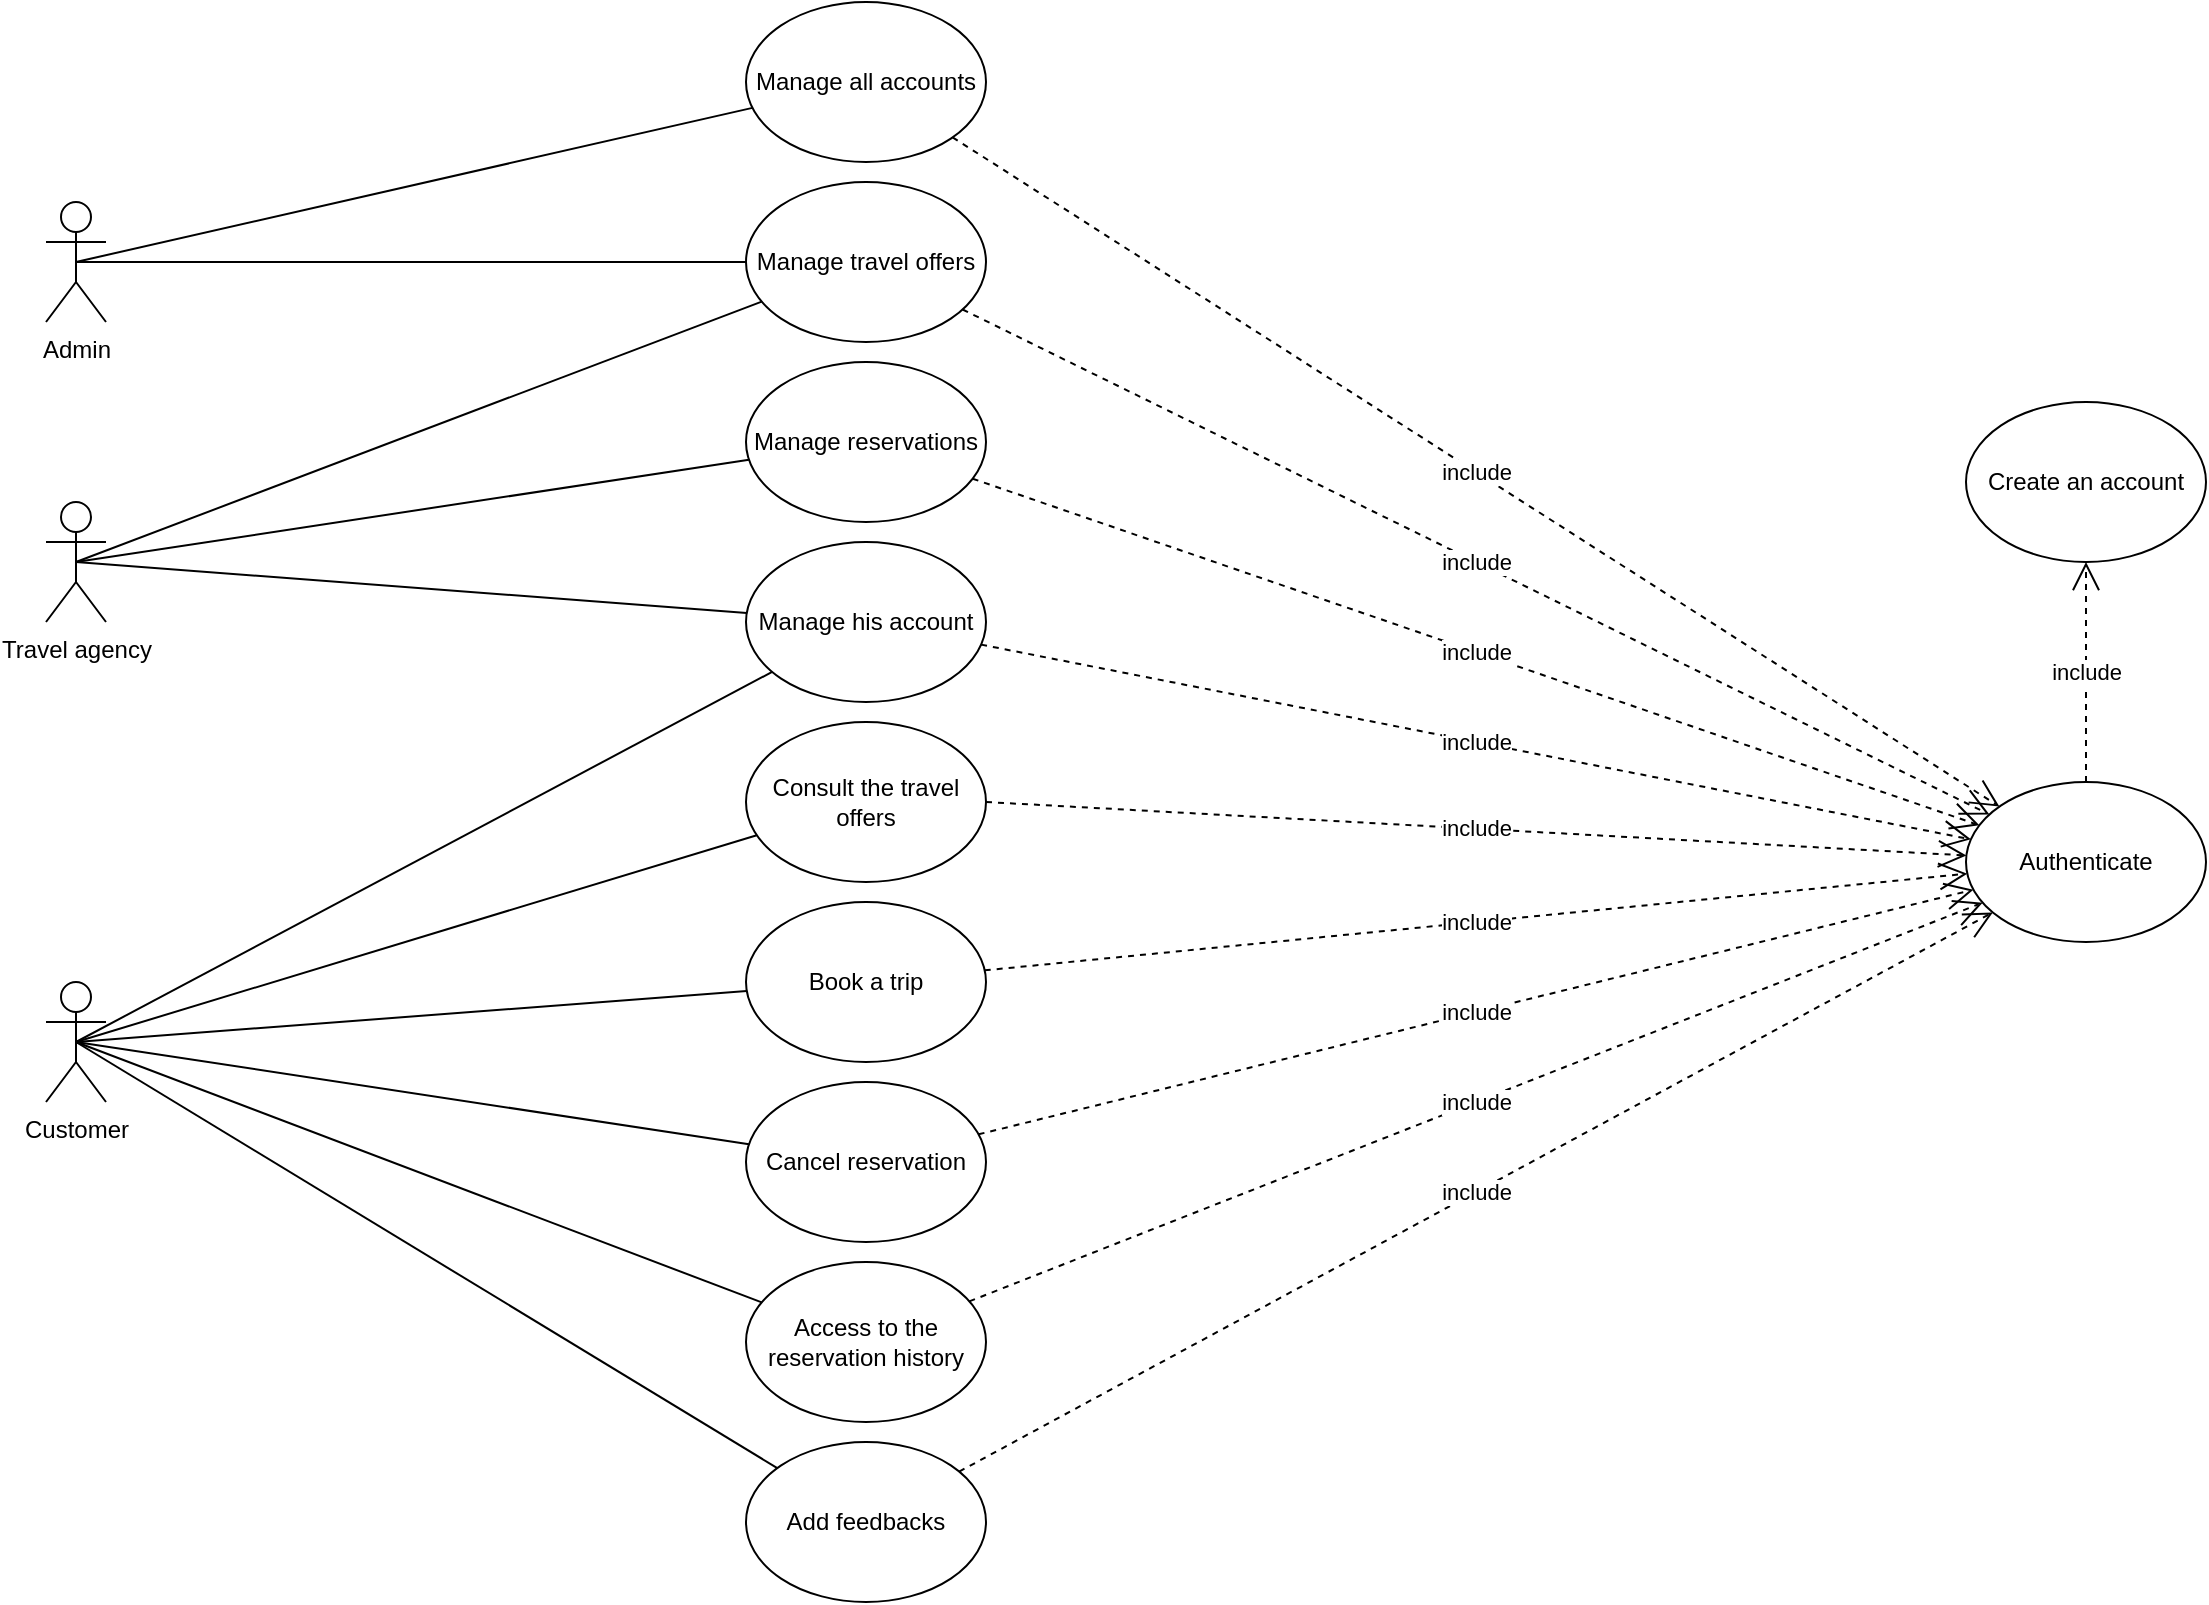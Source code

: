 <mxfile version="16.1.2" type="device" pages="3"><diagram id="spJ2FrtGNifhDQJ0AwFT" name="Page-1"><mxGraphModel dx="868" dy="553" grid="1" gridSize="10" guides="1" tooltips="1" connect="1" arrows="1" fold="1" page="1" pageScale="1" pageWidth="2339" pageHeight="3300" math="0" shadow="0"><root><mxCell id="0"/><mxCell id="1" parent="0"/><mxCell id="39o3yLn_OMjy6Tapqsdb-1" value="Admin" style="shape=umlActor;verticalLabelPosition=bottom;verticalAlign=top;html=1;outlineConnect=0;" parent="1" vertex="1"><mxGeometry x="70" y="420" width="30" height="60" as="geometry"/></mxCell><mxCell id="39o3yLn_OMjy6Tapqsdb-2" value="Travel agency" style="shape=umlActor;verticalLabelPosition=bottom;verticalAlign=top;html=1;outlineConnect=0;" parent="1" vertex="1"><mxGeometry x="70" y="570" width="30" height="60" as="geometry"/></mxCell><mxCell id="39o3yLn_OMjy6Tapqsdb-3" value="Customer" style="shape=umlActor;verticalLabelPosition=bottom;verticalAlign=top;html=1;outlineConnect=0;" parent="1" vertex="1"><mxGeometry x="70" y="810" width="30" height="60" as="geometry"/></mxCell><mxCell id="39o3yLn_OMjy6Tapqsdb-4" value="Authenticate" style="ellipse;whiteSpace=wrap;html=1;" parent="1" vertex="1"><mxGeometry x="1030" y="710" width="120" height="80" as="geometry"/></mxCell><mxCell id="39o3yLn_OMjy6Tapqsdb-9" value="Manage travel offers" style="ellipse;whiteSpace=wrap;html=1;" parent="1" vertex="1"><mxGeometry x="420" y="410" width="120" height="80" as="geometry"/></mxCell><mxCell id="39o3yLn_OMjy6Tapqsdb-10" value="Manage his account" style="ellipse;whiteSpace=wrap;html=1;" parent="1" vertex="1"><mxGeometry x="420" y="590" width="120" height="80" as="geometry"/></mxCell><mxCell id="39o3yLn_OMjy6Tapqsdb-11" value="Manage reservations" style="ellipse;whiteSpace=wrap;html=1;" parent="1" vertex="1"><mxGeometry x="420" y="500" width="120" height="80" as="geometry"/></mxCell><mxCell id="39o3yLn_OMjy6Tapqsdb-16" value="Manage all accounts" style="ellipse;whiteSpace=wrap;html=1;" parent="1" vertex="1"><mxGeometry x="420" y="320" width="120" height="80" as="geometry"/></mxCell><mxCell id="39o3yLn_OMjy6Tapqsdb-17" value="Consult the travel offers" style="ellipse;whiteSpace=wrap;html=1;" parent="1" vertex="1"><mxGeometry x="420" y="680" width="120" height="80" as="geometry"/></mxCell><mxCell id="39o3yLn_OMjy6Tapqsdb-18" value="Book a trip" style="ellipse;whiteSpace=wrap;html=1;" parent="1" vertex="1"><mxGeometry x="420" y="770" width="120" height="80" as="geometry"/></mxCell><mxCell id="39o3yLn_OMjy6Tapqsdb-19" value="Add feedbacks" style="ellipse;whiteSpace=wrap;html=1;" parent="1" vertex="1"><mxGeometry x="420" y="1040" width="120" height="80" as="geometry"/></mxCell><mxCell id="39o3yLn_OMjy6Tapqsdb-20" value="Access to the reservation history" style="ellipse;whiteSpace=wrap;html=1;" parent="1" vertex="1"><mxGeometry x="420" y="950" width="120" height="80" as="geometry"/></mxCell><mxCell id="39o3yLn_OMjy6Tapqsdb-21" value="Cancel reservation" style="ellipse;whiteSpace=wrap;html=1;" parent="1" vertex="1"><mxGeometry x="420" y="860" width="120" height="80" as="geometry"/></mxCell><mxCell id="39o3yLn_OMjy6Tapqsdb-22" value="include" style="endArrow=open;endSize=12;dashed=1;html=1;rounded=0;" parent="1" source="39o3yLn_OMjy6Tapqsdb-20" target="39o3yLn_OMjy6Tapqsdb-4" edge="1"><mxGeometry width="160" relative="1" as="geometry"><mxPoint x="590" y="1109.55" as="sourcePoint"/><mxPoint x="750" y="1109.55" as="targetPoint"/></mxGeometry></mxCell><mxCell id="39o3yLn_OMjy6Tapqsdb-24" value="include" style="endArrow=open;endSize=12;dashed=1;html=1;rounded=0;" parent="1" source="39o3yLn_OMjy6Tapqsdb-19" target="39o3yLn_OMjy6Tapqsdb-4" edge="1"><mxGeometry width="160" relative="1" as="geometry"><mxPoint x="590" y="1219.55" as="sourcePoint"/><mxPoint x="750" y="1219.55" as="targetPoint"/></mxGeometry></mxCell><mxCell id="39o3yLn_OMjy6Tapqsdb-25" value="include" style="endArrow=open;endSize=12;dashed=1;html=1;rounded=0;" parent="1" source="39o3yLn_OMjy6Tapqsdb-21" target="39o3yLn_OMjy6Tapqsdb-4" edge="1"><mxGeometry width="160" relative="1" as="geometry"><mxPoint x="590" y="999.55" as="sourcePoint"/><mxPoint x="750" y="999.55" as="targetPoint"/></mxGeometry></mxCell><mxCell id="39o3yLn_OMjy6Tapqsdb-26" value="include" style="endArrow=open;endSize=12;dashed=1;html=1;rounded=0;" parent="1" source="39o3yLn_OMjy6Tapqsdb-18" target="39o3yLn_OMjy6Tapqsdb-4" edge="1"><mxGeometry width="160" relative="1" as="geometry"><mxPoint x="590" y="889.55" as="sourcePoint"/><mxPoint x="750" y="889.55" as="targetPoint"/></mxGeometry></mxCell><mxCell id="39o3yLn_OMjy6Tapqsdb-27" value="include" style="endArrow=open;endSize=12;dashed=1;html=1;rounded=0;" parent="1" source="39o3yLn_OMjy6Tapqsdb-10" target="39o3yLn_OMjy6Tapqsdb-4" edge="1"><mxGeometry width="160" relative="1" as="geometry"><mxPoint x="590" y="669.09" as="sourcePoint"/><mxPoint x="750" y="669.09" as="targetPoint"/></mxGeometry></mxCell><mxCell id="39o3yLn_OMjy6Tapqsdb-29" value="include" style="endArrow=open;endSize=12;dashed=1;html=1;rounded=0;" parent="1" source="39o3yLn_OMjy6Tapqsdb-11" target="39o3yLn_OMjy6Tapqsdb-4" edge="1"><mxGeometry width="160" relative="1" as="geometry"><mxPoint x="590" y="339.55" as="sourcePoint"/><mxPoint x="750" y="339.55" as="targetPoint"/></mxGeometry></mxCell><mxCell id="39o3yLn_OMjy6Tapqsdb-30" value="include" style="endArrow=open;endSize=12;dashed=1;html=1;rounded=0;" parent="1" source="39o3yLn_OMjy6Tapqsdb-9" target="39o3yLn_OMjy6Tapqsdb-4" edge="1"><mxGeometry width="160" relative="1" as="geometry"><mxPoint x="590" y="229.55" as="sourcePoint"/><mxPoint x="750" y="229.55" as="targetPoint"/></mxGeometry></mxCell><mxCell id="39o3yLn_OMjy6Tapqsdb-31" value="include" style="endArrow=open;endSize=12;dashed=1;html=1;rounded=0;" parent="1" source="39o3yLn_OMjy6Tapqsdb-16" target="39o3yLn_OMjy6Tapqsdb-4" edge="1"><mxGeometry width="160" relative="1" as="geometry"><mxPoint x="590" y="119.55" as="sourcePoint"/><mxPoint x="890" y="630" as="targetPoint"/></mxGeometry></mxCell><mxCell id="sdP1BzJVxEX8Ob3TlZIP-1" value="" style="endArrow=none;html=1;rounded=0;exitX=0.5;exitY=0.5;exitDx=0;exitDy=0;exitPerimeter=0;" parent="1" source="39o3yLn_OMjy6Tapqsdb-1" target="39o3yLn_OMjy6Tapqsdb-16" edge="1"><mxGeometry width="50" height="50" relative="1" as="geometry"><mxPoint x="190" y="310" as="sourcePoint"/><mxPoint x="240" y="260" as="targetPoint"/></mxGeometry></mxCell><mxCell id="sdP1BzJVxEX8Ob3TlZIP-2" value="" style="endArrow=none;html=1;rounded=0;exitX=0.5;exitY=0.5;exitDx=0;exitDy=0;exitPerimeter=0;" parent="1" source="39o3yLn_OMjy6Tapqsdb-2" target="39o3yLn_OMjy6Tapqsdb-9" edge="1"><mxGeometry width="50" height="50" relative="1" as="geometry"><mxPoint x="220" y="440" as="sourcePoint"/><mxPoint x="270" y="390" as="targetPoint"/></mxGeometry></mxCell><mxCell id="sdP1BzJVxEX8Ob3TlZIP-3" value="" style="endArrow=none;html=1;rounded=0;exitX=0.5;exitY=0.5;exitDx=0;exitDy=0;exitPerimeter=0;" parent="1" source="39o3yLn_OMjy6Tapqsdb-1" target="39o3yLn_OMjy6Tapqsdb-9" edge="1"><mxGeometry width="50" height="50" relative="1" as="geometry"><mxPoint x="200" y="390" as="sourcePoint"/><mxPoint x="250" y="340" as="targetPoint"/></mxGeometry></mxCell><mxCell id="sdP1BzJVxEX8Ob3TlZIP-4" value="" style="endArrow=none;html=1;rounded=0;exitX=0.5;exitY=0.5;exitDx=0;exitDy=0;exitPerimeter=0;" parent="1" source="39o3yLn_OMjy6Tapqsdb-2" target="39o3yLn_OMjy6Tapqsdb-11" edge="1"><mxGeometry width="50" height="50" relative="1" as="geometry"><mxPoint x="180" y="420" as="sourcePoint"/><mxPoint x="230" y="370" as="targetPoint"/></mxGeometry></mxCell><mxCell id="sdP1BzJVxEX8Ob3TlZIP-8" value="" style="endArrow=none;html=1;rounded=0;exitX=0.5;exitY=0.5;exitDx=0;exitDy=0;exitPerimeter=0;" parent="1" source="39o3yLn_OMjy6Tapqsdb-3" target="39o3yLn_OMjy6Tapqsdb-10" edge="1"><mxGeometry width="50" height="50" relative="1" as="geometry"><mxPoint x="200" y="800" as="sourcePoint"/><mxPoint x="250" y="750" as="targetPoint"/></mxGeometry></mxCell><mxCell id="sdP1BzJVxEX8Ob3TlZIP-10" value="" style="endArrow=none;html=1;rounded=0;exitX=0.5;exitY=0.5;exitDx=0;exitDy=0;exitPerimeter=0;" parent="1" source="39o3yLn_OMjy6Tapqsdb-2" target="39o3yLn_OMjy6Tapqsdb-10" edge="1"><mxGeometry width="50" height="50" relative="1" as="geometry"><mxPoint x="270" y="970" as="sourcePoint"/><mxPoint x="320" y="920" as="targetPoint"/></mxGeometry></mxCell><mxCell id="sdP1BzJVxEX8Ob3TlZIP-11" value="" style="endArrow=none;html=1;rounded=0;exitX=0.5;exitY=0.5;exitDx=0;exitDy=0;exitPerimeter=0;" parent="1" source="39o3yLn_OMjy6Tapqsdb-3" target="39o3yLn_OMjy6Tapqsdb-17" edge="1"><mxGeometry width="50" height="50" relative="1" as="geometry"><mxPoint x="360" y="840" as="sourcePoint"/><mxPoint x="410" y="790" as="targetPoint"/></mxGeometry></mxCell><mxCell id="sdP1BzJVxEX8Ob3TlZIP-12" value="" style="endArrow=none;html=1;rounded=0;exitX=0.5;exitY=0.5;exitDx=0;exitDy=0;exitPerimeter=0;" parent="1" source="39o3yLn_OMjy6Tapqsdb-3" target="39o3yLn_OMjy6Tapqsdb-18" edge="1"><mxGeometry width="50" height="50" relative="1" as="geometry"><mxPoint x="240" y="1000" as="sourcePoint"/><mxPoint x="290" y="950" as="targetPoint"/></mxGeometry></mxCell><mxCell id="sdP1BzJVxEX8Ob3TlZIP-14" value="" style="endArrow=none;html=1;rounded=0;exitX=0.5;exitY=0.5;exitDx=0;exitDy=0;exitPerimeter=0;" parent="1" source="39o3yLn_OMjy6Tapqsdb-3" target="39o3yLn_OMjy6Tapqsdb-21" edge="1"><mxGeometry width="50" height="50" relative="1" as="geometry"><mxPoint x="300" y="1160" as="sourcePoint"/><mxPoint x="350" y="1110" as="targetPoint"/></mxGeometry></mxCell><mxCell id="sdP1BzJVxEX8Ob3TlZIP-15" value="" style="endArrow=none;html=1;rounded=0;exitX=0.5;exitY=0.5;exitDx=0;exitDy=0;exitPerimeter=0;" parent="1" source="39o3yLn_OMjy6Tapqsdb-3" target="39o3yLn_OMjy6Tapqsdb-20" edge="1"><mxGeometry width="50" height="50" relative="1" as="geometry"><mxPoint x="210" y="1150" as="sourcePoint"/><mxPoint x="260" y="1100" as="targetPoint"/></mxGeometry></mxCell><mxCell id="sdP1BzJVxEX8Ob3TlZIP-16" value="" style="endArrow=none;html=1;rounded=0;exitX=0.5;exitY=0.5;exitDx=0;exitDy=0;exitPerimeter=0;" parent="1" source="39o3yLn_OMjy6Tapqsdb-3" target="39o3yLn_OMjy6Tapqsdb-19" edge="1"><mxGeometry width="50" height="50" relative="1" as="geometry"><mxPoint x="340" y="1220" as="sourcePoint"/><mxPoint x="390" y="1170" as="targetPoint"/></mxGeometry></mxCell><mxCell id="3fz81iHPh-la8jSwVFm4-1" value="Create an account" style="ellipse;whiteSpace=wrap;html=1;" parent="1" vertex="1"><mxGeometry x="1030" y="520" width="120" height="80" as="geometry"/></mxCell><mxCell id="3fz81iHPh-la8jSwVFm4-2" value="include" style="endArrow=open;endSize=12;dashed=1;html=1;rounded=0;entryX=0.5;entryY=1;entryDx=0;entryDy=0;" parent="1" source="39o3yLn_OMjy6Tapqsdb-4" target="3fz81iHPh-la8jSwVFm4-1" edge="1"><mxGeometry width="160" relative="1" as="geometry"><mxPoint x="483.839" y="557.655" as="sourcePoint"/><mxPoint x="1046.175" y="742.326" as="targetPoint"/></mxGeometry></mxCell><mxCell id="3fz81iHPh-la8jSwVFm4-3" value="include" style="endArrow=open;endSize=12;dashed=1;html=1;rounded=0;exitX=1;exitY=0.5;exitDx=0;exitDy=0;" parent="1" source="39o3yLn_OMjy6Tapqsdb-17" target="39o3yLn_OMjy6Tapqsdb-4" edge="1"><mxGeometry width="160" relative="1" as="geometry"><mxPoint x="543.839" y="882.345" as="sourcePoint"/><mxPoint x="1106.175" y="697.674" as="targetPoint"/></mxGeometry></mxCell></root></mxGraphModel></diagram><diagram id="KcL69IeAJWprrrr9Ox-a" name="Page-2"><mxGraphModel dx="1157" dy="737" grid="1" gridSize="10" guides="1" tooltips="1" connect="1" arrows="1" fold="1" page="1" pageScale="1" pageWidth="2339" pageHeight="3300" math="0" shadow="0"><root><mxCell id="Xx5ZsW7ZpPu-DIm31-Ae-0"/><mxCell id="Xx5ZsW7ZpPu-DIm31-Ae-1" parent="Xx5ZsW7ZpPu-DIm31-Ae-0"/><mxCell id="Xx5ZsW7ZpPu-DIm31-Ae-2" value="Admin" style="swimlane;fontStyle=1;align=center;verticalAlign=top;childLayout=stackLayout;horizontal=1;startSize=26;horizontalStack=0;resizeParent=1;resizeParentMax=0;resizeLast=0;collapsible=1;marginBottom=0;" parent="Xx5ZsW7ZpPu-DIm31-Ae-1" vertex="1"><mxGeometry x="461" y="285" width="160" height="86" as="geometry"/></mxCell><mxCell id="Xx5ZsW7ZpPu-DIm31-Ae-4" value="" style="line;strokeWidth=1;fillColor=none;align=left;verticalAlign=middle;spacingTop=-1;spacingLeft=3;spacingRight=3;rotatable=0;labelPosition=right;points=[];portConstraint=eastwest;" parent="Xx5ZsW7ZpPu-DIm31-Ae-2" vertex="1"><mxGeometry y="26" width="160" height="8" as="geometry"/></mxCell><mxCell id="Xx5ZsW7ZpPu-DIm31-Ae-5" value="manage_accounts(): void&#10;manage_trips: void" style="text;strokeColor=none;fillColor=none;align=left;verticalAlign=top;spacingLeft=4;spacingRight=4;overflow=hidden;rotatable=0;points=[[0,0.5],[1,0.5]];portConstraint=eastwest;" parent="Xx5ZsW7ZpPu-DIm31-Ae-2" vertex="1"><mxGeometry y="34" width="160" height="52" as="geometry"/></mxCell><mxCell id="Xx5ZsW7ZpPu-DIm31-Ae-10" value="Customer" style="swimlane;fontStyle=1;align=center;verticalAlign=top;childLayout=stackLayout;horizontal=1;startSize=26;horizontalStack=0;resizeParent=1;resizeParentMax=0;resizeLast=0;collapsible=1;marginBottom=0;" parent="Xx5ZsW7ZpPu-DIm31-Ae-1" vertex="1"><mxGeometry x="36" y="235" width="160" height="186" as="geometry"/></mxCell><mxCell id="Xx5ZsW7ZpPu-DIm31-Ae-12" value="" style="line;strokeWidth=1;fillColor=none;align=left;verticalAlign=middle;spacingTop=-1;spacingLeft=3;spacingRight=3;rotatable=0;labelPosition=right;points=[];portConstraint=eastwest;" parent="Xx5ZsW7ZpPu-DIm31-Ae-10" vertex="1"><mxGeometry y="26" width="160" height="8" as="geometry"/></mxCell><mxCell id="Xx5ZsW7ZpPu-DIm31-Ae-13" value="create_account(): void&#10;manage_his_account(): void&#10;consult_trip():void&#10;book_trip(): void&#10;cancel_booking(): void&#10;consult_history(): void&#10;add_feedback(): void" style="text;strokeColor=none;fillColor=none;align=left;verticalAlign=top;spacingLeft=4;spacingRight=4;overflow=hidden;rotatable=0;points=[[0,0.5],[1,0.5]];portConstraint=eastwest;" parent="Xx5ZsW7ZpPu-DIm31-Ae-10" vertex="1"><mxGeometry y="34" width="160" height="152" as="geometry"/></mxCell><mxCell id="Xx5ZsW7ZpPu-DIm31-Ae-14" value="Comment" style="swimlane;fontStyle=1;align=center;verticalAlign=top;childLayout=stackLayout;horizontal=1;startSize=26;horizontalStack=0;resizeParent=1;resizeParentMax=0;resizeLast=0;collapsible=1;marginBottom=0;" parent="Xx5ZsW7ZpPu-DIm31-Ae-1" vertex="1"><mxGeometry x="36" y="627" width="160" height="128" as="geometry"/></mxCell><mxCell id="Xx5ZsW7ZpPu-DIm31-Ae-15" value="id: integer&#10;Content: string&#10;customer_id: integer&#10;agency_id: integer&#10;created_at: timestamp" style="text;strokeColor=none;fillColor=none;align=left;verticalAlign=top;spacingLeft=4;spacingRight=4;overflow=hidden;rotatable=0;points=[[0,0.5],[1,0.5]];portConstraint=eastwest;" parent="Xx5ZsW7ZpPu-DIm31-Ae-14" vertex="1"><mxGeometry y="26" width="160" height="94" as="geometry"/></mxCell><mxCell id="Xx5ZsW7ZpPu-DIm31-Ae-16" value="" style="line;strokeWidth=1;fillColor=none;align=left;verticalAlign=middle;spacingTop=-1;spacingLeft=3;spacingRight=3;rotatable=0;labelPosition=right;points=[];portConstraint=eastwest;" parent="Xx5ZsW7ZpPu-DIm31-Ae-14" vertex="1"><mxGeometry y="120" width="160" height="8" as="geometry"/></mxCell><mxCell id="Xx5ZsW7ZpPu-DIm31-Ae-22" value="Trip" style="swimlane;fontStyle=1;align=center;verticalAlign=top;childLayout=stackLayout;horizontal=1;startSize=26;horizontalStack=0;resizeParent=1;resizeParentMax=0;resizeLast=0;collapsible=1;marginBottom=0;" parent="Xx5ZsW7ZpPu-DIm31-Ae-1" vertex="1"><mxGeometry x="771" y="577" width="160" height="228" as="geometry"/></mxCell><mxCell id="Xx5ZsW7ZpPu-DIm31-Ae-23" value="id: integer&#10;start_date: date&#10;end_date: date&#10;time: time&#10;departure: string&#10;destination: string&#10;description: string&#10;price: string&#10;seats: integer&#10;status: string&#10;image: string&#10;agency_id: integer&#10;created_at: timestamp" style="text;strokeColor=none;fillColor=none;align=left;verticalAlign=top;spacingLeft=4;spacingRight=4;overflow=hidden;rotatable=0;points=[[0,0.5],[1,0.5]];portConstraint=eastwest;" parent="Xx5ZsW7ZpPu-DIm31-Ae-22" vertex="1"><mxGeometry y="26" width="160" height="194" as="geometry"/></mxCell><mxCell id="Xx5ZsW7ZpPu-DIm31-Ae-24" value="" style="line;strokeWidth=1;fillColor=none;align=left;verticalAlign=middle;spacingTop=-1;spacingLeft=3;spacingRight=3;rotatable=0;labelPosition=right;points=[];portConstraint=eastwest;" parent="Xx5ZsW7ZpPu-DIm31-Ae-22" vertex="1"><mxGeometry y="220" width="160" height="8" as="geometry"/></mxCell><mxCell id="SAfJJXq7AeMUVRvQmAUb-2" value="" style="endArrow=none;html=1;rounded=0;" parent="Xx5ZsW7ZpPu-DIm31-Ae-1" source="Xx5ZsW7ZpPu-DIm31-Ae-14" target="Xx5ZsW7ZpPu-DIm31-Ae-13" edge="1"><mxGeometry width="50" height="50" relative="1" as="geometry"><mxPoint x="406" y="620" as="sourcePoint"/><mxPoint x="456" y="570" as="targetPoint"/></mxGeometry></mxCell><mxCell id="SAfJJXq7AeMUVRvQmAUb-3" value="" style="endArrow=none;html=1;rounded=0;" parent="Xx5ZsW7ZpPu-DIm31-Ae-1" source="Xx5ZsW7ZpPu-DIm31-Ae-15" edge="1"><mxGeometry width="50" height="50" relative="1" as="geometry"><mxPoint x="440" y="607" as="sourcePoint"/><mxPoint x="460" y="700" as="targetPoint"/></mxGeometry></mxCell><mxCell id="SAfJJXq7AeMUVRvQmAUb-4" value="" style="endArrow=none;html=1;rounded=0;" parent="Xx5ZsW7ZpPu-DIm31-Ae-1" target="Xx5ZsW7ZpPu-DIm31-Ae-23" edge="1"><mxGeometry width="50" height="50" relative="1" as="geometry"><mxPoint x="620" y="700" as="sourcePoint"/><mxPoint x="670" y="507" as="targetPoint"/></mxGeometry></mxCell><mxCell id="SAfJJXq7AeMUVRvQmAUb-5" value="" style="endArrow=none;html=1;rounded=0;entryX=0.5;entryY=1;entryDx=0;entryDy=0;" parent="Xx5ZsW7ZpPu-DIm31-Ae-1" source="Xx5ZsW7ZpPu-DIm31-Ae-22" target="y2FhnhytX0dPTo9n9mta-0" edge="1"><mxGeometry width="50" height="50" relative="1" as="geometry"><mxPoint x="531" y="640" as="sourcePoint"/><mxPoint x="851" y="515" as="targetPoint"/></mxGeometry></mxCell><mxCell id="SAfJJXq7AeMUVRvQmAUb-6" value="0..*" style="text;html=1;strokeColor=none;fillColor=none;align=center;verticalAlign=middle;whiteSpace=wrap;rounded=0;" parent="Xx5ZsW7ZpPu-DIm31-Ae-1" vertex="1"><mxGeometry x="116" y="597" width="60" height="30" as="geometry"/></mxCell><mxCell id="SAfJJXq7AeMUVRvQmAUb-7" value="1..1" style="text;html=1;strokeColor=none;fillColor=none;align=center;verticalAlign=middle;whiteSpace=wrap;rounded=0;" parent="Xx5ZsW7ZpPu-DIm31-Ae-1" vertex="1"><mxGeometry x="116" y="421" width="60" height="30" as="geometry"/></mxCell><mxCell id="SAfJJXq7AeMUVRvQmAUb-8" value="0..*" style="text;html=1;strokeColor=none;fillColor=none;align=center;verticalAlign=middle;whiteSpace=wrap;rounded=0;" parent="Xx5ZsW7ZpPu-DIm31-Ae-1" vertex="1"><mxGeometry x="196" y="670" width="60" height="30" as="geometry"/></mxCell><mxCell id="SAfJJXq7AeMUVRvQmAUb-9" value="1..1" style="text;html=1;strokeColor=none;fillColor=none;align=center;verticalAlign=middle;whiteSpace=wrap;rounded=0;" parent="Xx5ZsW7ZpPu-DIm31-Ae-1" vertex="1"><mxGeometry x="400" y="670" width="60" height="30" as="geometry"/></mxCell><mxCell id="SAfJJXq7AeMUVRvQmAUb-10" value="" style="endArrow=none;html=1;rounded=0;entryX=0;entryY=0.5;entryDx=0;entryDy=0;" parent="Xx5ZsW7ZpPu-DIm31-Ae-1" source="Xx5ZsW7ZpPu-DIm31-Ae-13" target="Xx5ZsW7ZpPu-DIm31-Ae-5" edge="1"><mxGeometry width="50" height="50" relative="1" as="geometry"><mxPoint x="400" y="560" as="sourcePoint"/><mxPoint x="470" y="338" as="targetPoint"/></mxGeometry></mxCell><mxCell id="SAfJJXq7AeMUVRvQmAUb-11" value="" style="endArrow=none;html=1;rounded=0;" parent="Xx5ZsW7ZpPu-DIm31-Ae-1" source="Xx5ZsW7ZpPu-DIm31-Ae-5" target="y2FhnhytX0dPTo9n9mta-1" edge="1"><mxGeometry width="50" height="50" relative="1" as="geometry"><mxPoint x="670" y="370" as="sourcePoint"/><mxPoint x="771" y="338" as="targetPoint"/></mxGeometry></mxCell><mxCell id="SAfJJXq7AeMUVRvQmAUb-13" value="0..*" style="text;html=1;strokeColor=none;fillColor=none;align=center;verticalAlign=middle;whiteSpace=wrap;rounded=0;" parent="Xx5ZsW7ZpPu-DIm31-Ae-1" vertex="1"><mxGeometry x="711" y="243" width="60" height="30" as="geometry"/></mxCell><mxCell id="SAfJJXq7AeMUVRvQmAUb-14" value="1..1" style="text;html=1;strokeColor=none;fillColor=none;align=center;verticalAlign=middle;whiteSpace=wrap;rounded=0;" parent="Xx5ZsW7ZpPu-DIm31-Ae-1" vertex="1"><mxGeometry x="196" y="243" width="60" height="30" as="geometry"/></mxCell><mxCell id="SAfJJXq7AeMUVRvQmAUb-15" value="0..*" style="text;html=1;strokeColor=none;fillColor=none;align=center;verticalAlign=middle;whiteSpace=wrap;rounded=0;" parent="Xx5ZsW7ZpPu-DIm31-Ae-1" vertex="1"><mxGeometry x="850" y="404" width="60" height="30" as="geometry"/></mxCell><mxCell id="SAfJJXq7AeMUVRvQmAUb-16" value="1..1" style="text;html=1;strokeColor=none;fillColor=none;align=center;verticalAlign=middle;whiteSpace=wrap;rounded=0;" parent="Xx5ZsW7ZpPu-DIm31-Ae-1" vertex="1"><mxGeometry x="850" y="547" width="60" height="30" as="geometry"/></mxCell><mxCell id="SAfJJXq7AeMUVRvQmAUb-17" value="0..*" style="text;html=1;strokeColor=none;fillColor=none;align=center;verticalAlign=middle;whiteSpace=wrap;rounded=0;" parent="Xx5ZsW7ZpPu-DIm31-Ae-1" vertex="1"><mxGeometry x="711" y="670" width="60" height="30" as="geometry"/></mxCell><mxCell id="SAfJJXq7AeMUVRvQmAUb-18" value="1..1" style="text;html=1;strokeColor=none;fillColor=none;align=center;verticalAlign=middle;whiteSpace=wrap;rounded=0;" parent="Xx5ZsW7ZpPu-DIm31-Ae-1" vertex="1"><mxGeometry x="620" y="670" width="60" height="30" as="geometry"/></mxCell><mxCell id="SAfJJXq7AeMUVRvQmAUb-19" value="0..*" style="text;html=1;strokeColor=none;fillColor=none;align=center;verticalAlign=middle;whiteSpace=wrap;rounded=0;" parent="Xx5ZsW7ZpPu-DIm31-Ae-1" vertex="1"><mxGeometry x="196" y="314" width="60" height="30" as="geometry"/></mxCell><mxCell id="SAfJJXq7AeMUVRvQmAUb-20" value="1..*" style="text;html=1;strokeColor=none;fillColor=none;align=center;verticalAlign=middle;whiteSpace=wrap;rounded=0;" parent="Xx5ZsW7ZpPu-DIm31-Ae-1" vertex="1"><mxGeometry x="403" y="314" width="60" height="30" as="geometry"/></mxCell><mxCell id="SAfJJXq7AeMUVRvQmAUb-21" value="1..*" style="text;html=1;strokeColor=none;fillColor=none;align=center;verticalAlign=middle;whiteSpace=wrap;rounded=0;" parent="Xx5ZsW7ZpPu-DIm31-Ae-1" vertex="1"><mxGeometry x="630" y="308" width="60" height="30" as="geometry"/></mxCell><mxCell id="SAfJJXq7AeMUVRvQmAUb-22" value="0..*" style="text;html=1;strokeColor=none;fillColor=none;align=center;verticalAlign=middle;whiteSpace=wrap;rounded=0;" parent="Xx5ZsW7ZpPu-DIm31-Ae-1" vertex="1"><mxGeometry x="711" y="308" width="60" height="30" as="geometry"/></mxCell><mxCell id="y2FhnhytX0dPTo9n9mta-0" value="Booking" style="swimlane;fontStyle=1;align=center;verticalAlign=top;childLayout=stackLayout;horizontal=1;startSize=26;horizontalStack=0;resizeParent=1;resizeParentMax=0;resizeLast=0;collapsible=1;marginBottom=0;" parent="Xx5ZsW7ZpPu-DIm31-Ae-1" vertex="1"><mxGeometry x="771" y="266" width="160" height="138" as="geometry"/></mxCell><mxCell id="y2FhnhytX0dPTo9n9mta-1" value="id: integer&#10;trip_id: integer&#10;customer_id: integer&#10;status: string&#10;seats: int&#10;time: timestamp" style="text;strokeColor=none;fillColor=none;align=left;verticalAlign=top;spacingLeft=4;spacingRight=4;overflow=hidden;rotatable=0;points=[[0,0.5],[1,0.5]];portConstraint=eastwest;" parent="y2FhnhytX0dPTo9n9mta-0" vertex="1"><mxGeometry y="26" width="160" height="104" as="geometry"/></mxCell><mxCell id="y2FhnhytX0dPTo9n9mta-2" value="" style="line;strokeWidth=1;fillColor=none;align=left;verticalAlign=middle;spacingTop=-1;spacingLeft=3;spacingRight=3;rotatable=0;labelPosition=right;points=[];portConstraint=eastwest;" parent="y2FhnhytX0dPTo9n9mta-0" vertex="1"><mxGeometry y="130" width="160" height="8" as="geometry"/></mxCell><mxCell id="y2FhnhytX0dPTo9n9mta-3" value="Travel_agency" style="swimlane;fontStyle=1;align=center;verticalAlign=top;childLayout=stackLayout;horizontal=1;startSize=26;horizontalStack=0;resizeParent=1;resizeParentMax=0;resizeLast=0;collapsible=1;marginBottom=0;" parent="Xx5ZsW7ZpPu-DIm31-Ae-1" vertex="1"><mxGeometry x="460" y="561" width="160" height="260" as="geometry"/></mxCell><mxCell id="y2FhnhytX0dPTo9n9mta-4" value="id: integer&#10;name: string&#10;email: string&#10;password: string&#10;phone: string&#10;image: string&#10;address: string" style="text;strokeColor=none;fillColor=none;align=left;verticalAlign=top;spacingLeft=4;spacingRight=4;overflow=hidden;rotatable=0;points=[[0,0.5],[1,0.5]];portConstraint=eastwest;" parent="y2FhnhytX0dPTo9n9mta-3" vertex="1"><mxGeometry y="26" width="160" height="114" as="geometry"/></mxCell><mxCell id="y2FhnhytX0dPTo9n9mta-5" value="" style="line;strokeWidth=1;fillColor=none;align=left;verticalAlign=middle;spacingTop=-1;spacingLeft=3;spacingRight=3;rotatable=0;labelPosition=right;points=[];portConstraint=eastwest;" parent="y2FhnhytX0dPTo9n9mta-3" vertex="1"><mxGeometry y="140" width="160" height="8" as="geometry"/></mxCell><mxCell id="y2FhnhytX0dPTo9n9mta-6" value="authenticate(): void&#10;create_account(): void&#10;manage_his_account(): void&#10;create_trip(): void&#10;manage_trips(): void&#10;manage_bookings(): void" style="text;strokeColor=none;fillColor=none;align=left;verticalAlign=top;spacingLeft=4;spacingRight=4;overflow=hidden;rotatable=0;points=[[0,0.5],[1,0.5]];portConstraint=eastwest;" parent="y2FhnhytX0dPTo9n9mta-3" vertex="1"><mxGeometry y="148" width="160" height="112" as="geometry"/></mxCell><mxCell id="9_MnV23qP10-i3GJk3Op-0" value="Person" style="swimlane;fontStyle=1;align=center;verticalAlign=top;childLayout=stackLayout;horizontal=1;startSize=26;horizontalStack=0;resizeParent=1;resizeParentMax=0;resizeLast=0;collapsible=1;marginBottom=0;" parent="Xx5ZsW7ZpPu-DIm31-Ae-1" vertex="1"><mxGeometry x="243" y="421" width="160" height="220" as="geometry"/></mxCell><mxCell id="9_MnV23qP10-i3GJk3Op-1" value="id: integer&#10;first_name: string&#10;last_name: string&#10;email: string&#10;phone:string&#10;username: string&#10;password: string&#10;birthday: date&#10;image: string&#10;role: string" style="text;strokeColor=none;fillColor=none;align=left;verticalAlign=top;spacingLeft=4;spacingRight=4;overflow=hidden;rotatable=0;points=[[0,0.5],[1,0.5]];portConstraint=eastwest;" parent="9_MnV23qP10-i3GJk3Op-0" vertex="1"><mxGeometry y="26" width="160" height="154" as="geometry"/></mxCell><mxCell id="9_MnV23qP10-i3GJk3Op-2" value="" style="line;strokeWidth=1;fillColor=none;align=left;verticalAlign=middle;spacingTop=-1;spacingLeft=3;spacingRight=3;rotatable=0;labelPosition=right;points=[];portConstraint=eastwest;" parent="9_MnV23qP10-i3GJk3Op-0" vertex="1"><mxGeometry y="180" width="160" height="10" as="geometry"/></mxCell><mxCell id="9_MnV23qP10-i3GJk3Op-10" value="authenticate(): void" style="text;strokeColor=none;fillColor=none;align=left;verticalAlign=top;spacingLeft=4;spacingRight=4;overflow=hidden;rotatable=0;points=[[0,0.5],[1,0.5]];portConstraint=eastwest;" parent="9_MnV23qP10-i3GJk3Op-0" vertex="1"><mxGeometry y="190" width="160" height="30" as="geometry"/></mxCell><mxCell id="9_MnV23qP10-i3GJk3Op-4" value="" style="endArrow=none;html=1;rounded=0;" parent="Xx5ZsW7ZpPu-DIm31-Ae-1" source="y2FhnhytX0dPTo9n9mta-3" target="Xx5ZsW7ZpPu-DIm31-Ae-5" edge="1"><mxGeometry width="50" height="50" relative="1" as="geometry"><mxPoint x="560" y="510" as="sourcePoint"/><mxPoint x="540" y="400" as="targetPoint"/></mxGeometry></mxCell><mxCell id="9_MnV23qP10-i3GJk3Op-6" value="" style="endArrow=none;html=1;rounded=0;exitX=1.003;exitY=0.038;exitDx=0;exitDy=0;exitPerimeter=0;" parent="Xx5ZsW7ZpPu-DIm31-Ae-1" source="Xx5ZsW7ZpPu-DIm31-Ae-13" edge="1"><mxGeometry width="50" height="50" relative="1" as="geometry"><mxPoint x="286" y="355" as="sourcePoint"/><mxPoint x="770" y="275" as="targetPoint"/></mxGeometry></mxCell><mxCell id="9_MnV23qP10-i3GJk3Op-7" value="" style="endArrow=block;endFill=0;endSize=12;html=1;rounded=0;entryX=0.5;entryY=0;entryDx=0;entryDy=0;exitX=0.306;exitY=0.981;exitDx=0;exitDy=0;exitPerimeter=0;" parent="Xx5ZsW7ZpPu-DIm31-Ae-1" source="Xx5ZsW7ZpPu-DIm31-Ae-5" target="9_MnV23qP10-i3GJk3Op-0" edge="1"><mxGeometry width="160" relative="1" as="geometry"><mxPoint x="380" y="360" as="sourcePoint"/><mxPoint x="540" y="360" as="targetPoint"/><Array as="points"><mxPoint x="510" y="390"/><mxPoint x="323" y="390"/></Array></mxGeometry></mxCell><mxCell id="9_MnV23qP10-i3GJk3Op-8" value="" style="endArrow=none;html=1;rounded=0;entryX=0.997;entryY=0.793;entryDx=0;entryDy=0;entryPerimeter=0;" parent="Xx5ZsW7ZpPu-DIm31-Ae-1" target="Xx5ZsW7ZpPu-DIm31-Ae-13" edge="1"><mxGeometry width="50" height="50" relative="1" as="geometry"><mxPoint x="330" y="390" as="sourcePoint"/><mxPoint x="220" y="390" as="targetPoint"/></mxGeometry></mxCell><mxCell id="9_MnV23qP10-i3GJk3Op-11" value="0..*" style="text;html=1;strokeColor=none;fillColor=none;align=center;verticalAlign=middle;whiteSpace=wrap;rounded=0;" parent="Xx5ZsW7ZpPu-DIm31-Ae-1" vertex="1"><mxGeometry x="540" y="531" width="60" height="30" as="geometry"/></mxCell><mxCell id="9_MnV23qP10-i3GJk3Op-12" value="1..*" style="text;html=1;strokeColor=none;fillColor=none;align=center;verticalAlign=middle;whiteSpace=wrap;rounded=0;" parent="Xx5ZsW7ZpPu-DIm31-Ae-1" vertex="1"><mxGeometry x="540" y="371" width="60" height="30" as="geometry"/></mxCell></root></mxGraphModel></diagram><diagram id="Mt6vRLxYcaCDt11RELtL" name="Page-3"><mxGraphModel dx="1335" dy="851" grid="1" gridSize="10" guides="1" tooltips="1" connect="1" arrows="1" fold="1" page="1" pageScale="1" pageWidth="2339" pageHeight="3300" math="0" shadow="0"><root><mxCell id="u5awSyDSRDy1GsB0ZhWm-0"/><mxCell id="u5awSyDSRDy1GsB0ZhWm-1" parent="u5awSyDSRDy1GsB0ZhWm-0"/><mxCell id="u5awSyDSRDy1GsB0ZhWm-34" value="Admin" style="shape=umlActor;verticalLabelPosition=bottom;verticalAlign=top;html=1;" parent="u5awSyDSRDy1GsB0ZhWm-1" vertex="1"><mxGeometry x="325" y="8960" width="30" height="60" as="geometry"/></mxCell><mxCell id="u5awSyDSRDy1GsB0ZhWm-39" value="" style="endArrow=classic;html=1;rounded=0;" parent="u5awSyDSRDy1GsB0ZhWm-1" edge="1"><mxGeometry width="50" height="50" relative="1" as="geometry"><mxPoint x="339.33" y="9050" as="sourcePoint"/><mxPoint x="339.33" y="9130" as="targetPoint"/></mxGeometry></mxCell><mxCell id="u5awSyDSRDy1GsB0ZhWm-40" value="" style="html=1;points=[];perimeter=orthogonalPerimeter;" parent="u5awSyDSRDy1GsB0ZhWm-1" vertex="1"><mxGeometry x="334" y="9130" width="10" height="1590" as="geometry"/></mxCell><mxCell id="u5awSyDSRDy1GsB0ZhWm-41" value="" style="endArrow=classic;html=1;rounded=0;exitX=0.96;exitY=0.039;exitDx=0;exitDy=0;exitPerimeter=0;" parent="u5awSyDSRDy1GsB0ZhWm-1" edge="1"><mxGeometry width="50" height="50" relative="1" as="geometry"><mxPoint x="343.6" y="9192.69" as="sourcePoint"/><mxPoint x="739.5" y="9192.69" as="targetPoint"/></mxGeometry></mxCell><mxCell id="u5awSyDSRDy1GsB0ZhWm-42" value="Open the system" style="text;html=1;strokeColor=none;fillColor=none;align=center;verticalAlign=middle;whiteSpace=wrap;rounded=0;" parent="u5awSyDSRDy1GsB0ZhWm-1" vertex="1"><mxGeometry x="420" y="9163" width="240" height="30" as="geometry"/></mxCell><mxCell id="u5awSyDSRDy1GsB0ZhWm-44" value="System" style="shape=umlLifeline;perimeter=lifelinePerimeter;whiteSpace=wrap;html=1;container=1;collapsible=0;recursiveResize=0;outlineConnect=0;" parent="u5awSyDSRDy1GsB0ZhWm-1" vertex="1"><mxGeometry x="690" y="8980" width="100" height="1740" as="geometry"/></mxCell><mxCell id="u5awSyDSRDy1GsB0ZhWm-55" value="" style="html=1;points=[];perimeter=orthogonalPerimeter;" parent="u5awSyDSRDy1GsB0ZhWm-44" vertex="1"><mxGeometry x="45" y="515" width="10" height="80" as="geometry"/></mxCell><mxCell id="u5awSyDSRDy1GsB0ZhWm-45" value="Database" style="shape=umlLifeline;perimeter=lifelinePerimeter;whiteSpace=wrap;html=1;container=1;collapsible=0;recursiveResize=0;outlineConnect=0;" parent="u5awSyDSRDy1GsB0ZhWm-1" vertex="1"><mxGeometry x="1090" y="8980" width="100" height="1740" as="geometry"/></mxCell><mxCell id="u5awSyDSRDy1GsB0ZhWm-46" value="" style="endArrow=classic;html=1;rounded=0;" parent="u5awSyDSRDy1GsB0ZhWm-1" edge="1"><mxGeometry width="50" height="50" relative="1" as="geometry"><mxPoint x="344" y="9280" as="sourcePoint"/><mxPoint x="739.5" y="9280" as="targetPoint"/></mxGeometry></mxCell><mxCell id="u5awSyDSRDy1GsB0ZhWm-47" value="Request Login" style="text;html=1;strokeColor=none;fillColor=none;align=center;verticalAlign=middle;whiteSpace=wrap;rounded=0;" parent="u5awSyDSRDy1GsB0ZhWm-1" vertex="1"><mxGeometry x="420" y="9250" width="240" height="30" as="geometry"/></mxCell><mxCell id="u5awSyDSRDy1GsB0ZhWm-51" value="" style="endArrow=open;endFill=1;endSize=12;html=1;rounded=0;dashed=1;" parent="u5awSyDSRDy1GsB0ZhWm-1" source="u5awSyDSRDy1GsB0ZhWm-44" target="u5awSyDSRDy1GsB0ZhWm-40" edge="1"><mxGeometry width="160" relative="1" as="geometry"><mxPoint x="710" y="9410" as="sourcePoint"/><mxPoint x="380" y="9410" as="targetPoint"/><Array as="points"><mxPoint x="560" y="9410"/></Array></mxGeometry></mxCell><mxCell id="u5awSyDSRDy1GsB0ZhWm-52" value="Display Login page" style="text;html=1;strokeColor=none;fillColor=none;align=center;verticalAlign=middle;whiteSpace=wrap;rounded=0;" parent="u5awSyDSRDy1GsB0ZhWm-1" vertex="1"><mxGeometry x="420" y="9380" width="240" height="30" as="geometry"/></mxCell><mxCell id="u5awSyDSRDy1GsB0ZhWm-53" value="" style="endArrow=classic;html=1;rounded=0;" parent="u5awSyDSRDy1GsB0ZhWm-1" target="u5awSyDSRDy1GsB0ZhWm-44" edge="1"><mxGeometry width="50" height="50" relative="1" as="geometry"><mxPoint x="344.5" y="9490" as="sourcePoint"/><mxPoint x="740" y="9490" as="targetPoint"/></mxGeometry></mxCell><mxCell id="u5awSyDSRDy1GsB0ZhWm-54" value="Enter login and password" style="text;html=1;strokeColor=none;fillColor=none;align=center;verticalAlign=middle;whiteSpace=wrap;rounded=0;" parent="u5awSyDSRDy1GsB0ZhWm-1" vertex="1"><mxGeometry x="420" y="9460" width="240" height="30" as="geometry"/></mxCell><mxCell id="u5awSyDSRDy1GsB0ZhWm-57" value="" style="endArrow=classic;html=1;rounded=0;exitX=1;exitY=0.188;exitDx=0;exitDy=0;exitPerimeter=0;" parent="u5awSyDSRDy1GsB0ZhWm-1" source="u5awSyDSRDy1GsB0ZhWm-55" target="u5awSyDSRDy1GsB0ZhWm-45" edge="1"><mxGeometry width="50" height="50" relative="1" as="geometry"><mxPoint x="840" y="9510" as="sourcePoint"/><mxPoint x="1050" y="9510" as="targetPoint"/><Array as="points"><mxPoint x="1000" y="9510"/></Array></mxGeometry></mxCell><mxCell id="u5awSyDSRDy1GsB0ZhWm-58" value="Verification" style="text;html=1;strokeColor=none;fillColor=none;align=center;verticalAlign=middle;whiteSpace=wrap;rounded=0;" parent="u5awSyDSRDy1GsB0ZhWm-1" vertex="1"><mxGeometry x="820" y="9480" width="240" height="30" as="geometry"/></mxCell><mxCell id="u5awSyDSRDy1GsB0ZhWm-59" value="" style="endArrow=open;endFill=1;endSize=12;html=1;rounded=0;dashed=1;" parent="u5awSyDSRDy1GsB0ZhWm-1" edge="1"><mxGeometry width="160" relative="1" as="geometry"><mxPoint x="1139.5" y="9558.64" as="sourcePoint"/><mxPoint x="745" y="9558.64" as="targetPoint"/><Array as="points"><mxPoint x="960.25" y="9558.64"/></Array></mxGeometry></mxCell><mxCell id="u5awSyDSRDy1GsB0ZhWm-60" value="Results" style="text;html=1;strokeColor=none;fillColor=none;align=center;verticalAlign=middle;whiteSpace=wrap;rounded=0;" parent="u5awSyDSRDy1GsB0ZhWm-1" vertex="1"><mxGeometry x="820" y="9528" width="240" height="30" as="geometry"/></mxCell><mxCell id="u5awSyDSRDy1GsB0ZhWm-61" value="IF" style="shape=umlFrame;whiteSpace=wrap;html=1;" parent="u5awSyDSRDy1GsB0ZhWm-1" vertex="1"><mxGeometry x="300" y="9610" width="480" height="240" as="geometry"/></mxCell><mxCell id="u5awSyDSRDy1GsB0ZhWm-62" value="" style="html=1;points=[];perimeter=orthogonalPerimeter;" parent="u5awSyDSRDy1GsB0ZhWm-1" vertex="1"><mxGeometry x="735" y="9620" width="10" height="200" as="geometry"/></mxCell><mxCell id="u5awSyDSRDy1GsB0ZhWm-63" value="Login and password are corrects" style="text;html=1;strokeColor=#666666;fillColor=#f5f5f5;align=center;verticalAlign=middle;whiteSpace=wrap;rounded=0;fontColor=#333333;" parent="u5awSyDSRDy1GsB0ZhWm-1" vertex="1"><mxGeometry x="420" y="9610" width="240" height="30" as="geometry"/></mxCell><mxCell id="u5awSyDSRDy1GsB0ZhWm-64" value="" style="endArrow=open;endFill=1;endSize=12;html=1;rounded=0;dashed=1;exitX=0.071;exitY=0.315;exitDx=0;exitDy=0;exitPerimeter=0;" parent="u5awSyDSRDy1GsB0ZhWm-1" edge="1"><mxGeometry width="160" relative="1" as="geometry"><mxPoint x="735.71" y="9689.3" as="sourcePoint"/><mxPoint x="344" y="9690" as="targetPoint"/><Array as="points"><mxPoint x="562.25" y="9690"/></Array></mxGeometry></mxCell><mxCell id="u5awSyDSRDy1GsB0ZhWm-65" value="Display Dashboard" style="text;html=1;strokeColor=none;fillColor=none;align=center;verticalAlign=middle;whiteSpace=wrap;rounded=0;" parent="u5awSyDSRDy1GsB0ZhWm-1" vertex="1"><mxGeometry x="420" y="9660" width="240" height="30" as="geometry"/></mxCell><mxCell id="u5awSyDSRDy1GsB0ZhWm-67" value="" style="endArrow=none;dashed=1;html=1;rounded=0;strokeWidth=1;jumpSize=6;exitX=1;exitY=0.503;exitDx=0;exitDy=0;exitPerimeter=0;entryX=0.001;entryY=0.5;entryDx=0;entryDy=0;entryPerimeter=0;" parent="u5awSyDSRDy1GsB0ZhWm-1" source="u5awSyDSRDy1GsB0ZhWm-61" target="u5awSyDSRDy1GsB0ZhWm-61" edge="1"><mxGeometry width="50" height="50" relative="1" as="geometry"><mxPoint x="510" y="9800" as="sourcePoint"/><mxPoint x="560" y="9750" as="targetPoint"/></mxGeometry></mxCell><mxCell id="u5awSyDSRDy1GsB0ZhWm-68" value="ELSE" style="text;html=1;strokeColor=#666666;fillColor=#f5f5f5;align=center;verticalAlign=middle;whiteSpace=wrap;rounded=0;fontColor=#333333;" parent="u5awSyDSRDy1GsB0ZhWm-1" vertex="1"><mxGeometry x="420" y="9730" width="240" height="30" as="geometry"/></mxCell><mxCell id="u5awSyDSRDy1GsB0ZhWm-69" value="" style="endArrow=open;endFill=1;endSize=12;html=1;rounded=0;dashed=1;exitX=0.071;exitY=0.315;exitDx=0;exitDy=0;exitPerimeter=0;" parent="u5awSyDSRDy1GsB0ZhWm-1" edge="1"><mxGeometry width="160" relative="1" as="geometry"><mxPoint x="735.71" y="9809.3" as="sourcePoint"/><mxPoint x="344" y="9810" as="targetPoint"/><Array as="points"><mxPoint x="562.25" y="9810"/></Array></mxGeometry></mxCell><mxCell id="u5awSyDSRDy1GsB0ZhWm-70" value="Display login form with error message" style="text;html=1;strokeColor=none;fillColor=none;align=center;verticalAlign=middle;whiteSpace=wrap;rounded=0;" parent="u5awSyDSRDy1GsB0ZhWm-1" vertex="1"><mxGeometry x="420" y="9780" width="240" height="30" as="geometry"/></mxCell><mxCell id="u5awSyDSRDy1GsB0ZhWm-71" value="Customer" style="shape=umlActor;verticalLabelPosition=bottom;verticalAlign=top;html=1;" parent="u5awSyDSRDy1GsB0ZhWm-1" vertex="1"><mxGeometry x="325" y="1710" width="30" height="60" as="geometry"/></mxCell><mxCell id="u5awSyDSRDy1GsB0ZhWm-72" value="" style="endArrow=classic;html=1;rounded=0;" parent="u5awSyDSRDy1GsB0ZhWm-1" edge="1"><mxGeometry width="50" height="50" relative="1" as="geometry"><mxPoint x="339.33" y="1800" as="sourcePoint"/><mxPoint x="339.33" y="1880" as="targetPoint"/></mxGeometry></mxCell><mxCell id="u5awSyDSRDy1GsB0ZhWm-73" value="" style="html=1;points=[];perimeter=orthogonalPerimeter;" parent="u5awSyDSRDy1GsB0ZhWm-1" vertex="1"><mxGeometry x="334" y="1880" width="11.8" height="3400" as="geometry"/></mxCell><mxCell id="u5awSyDSRDy1GsB0ZhWm-74" value="" style="endArrow=classic;html=1;rounded=0;exitX=0.96;exitY=0.039;exitDx=0;exitDy=0;exitPerimeter=0;" parent="u5awSyDSRDy1GsB0ZhWm-1" edge="1"><mxGeometry width="50" height="50" relative="1" as="geometry"><mxPoint x="343.6" y="1918.69" as="sourcePoint"/><mxPoint x="739.5" y="1918.69" as="targetPoint"/></mxGeometry></mxCell><mxCell id="u5awSyDSRDy1GsB0ZhWm-75" value="Open the system" style="text;html=1;strokeColor=none;fillColor=none;align=center;verticalAlign=middle;whiteSpace=wrap;rounded=0;" parent="u5awSyDSRDy1GsB0ZhWm-1" vertex="1"><mxGeometry x="420" y="1888" width="240" height="30" as="geometry"/></mxCell><mxCell id="u5awSyDSRDy1GsB0ZhWm-76" value="System" style="shape=umlLifeline;perimeter=lifelinePerimeter;whiteSpace=wrap;html=1;container=1;collapsible=0;recursiveResize=0;outlineConnect=0;" parent="u5awSyDSRDy1GsB0ZhWm-1" vertex="1"><mxGeometry x="682" y="1730" width="117.19" height="3550" as="geometry"/></mxCell><mxCell id="JJraeMTJjetzk5laM1az-89" value="" style="html=1;points=[];perimeter=orthogonalPerimeter;" parent="u5awSyDSRDy1GsB0ZhWm-76" vertex="1"><mxGeometry x="53" y="3370" width="10" height="140" as="geometry"/></mxCell><mxCell id="u5awSyDSRDy1GsB0ZhWm-78" value="Database" style="shape=umlLifeline;perimeter=lifelinePerimeter;whiteSpace=wrap;html=1;container=1;collapsible=0;recursiveResize=0;outlineConnect=0;" parent="u5awSyDSRDy1GsB0ZhWm-1" vertex="1"><mxGeometry x="1082" y="1730" width="117.19" height="3550" as="geometry"/></mxCell><mxCell id="JJraeMTJjetzk5laM1az-43" value="" style="html=1;points=[];perimeter=orthogonalPerimeter;" parent="u5awSyDSRDy1GsB0ZhWm-78" vertex="1"><mxGeometry x="53.0" y="1142" width="10" height="46" as="geometry"/></mxCell><mxCell id="JJraeMTJjetzk5laM1az-51" value="" style="html=1;points=[];perimeter=orthogonalPerimeter;" parent="u5awSyDSRDy1GsB0ZhWm-78" vertex="1"><mxGeometry x="53" y="2812" width="10" height="46" as="geometry"/></mxCell><mxCell id="JJraeMTJjetzk5laM1az-87" value="" style="html=1;points=[];perimeter=orthogonalPerimeter;" parent="u5awSyDSRDy1GsB0ZhWm-78" vertex="1"><mxGeometry x="53.59" y="3230" width="10" height="46" as="geometry"/></mxCell><mxCell id="JJraeMTJjetzk5laM1az-88" value="" style="html=1;points=[];perimeter=orthogonalPerimeter;" parent="u5awSyDSRDy1GsB0ZhWm-78" vertex="1"><mxGeometry x="53" y="3410" width="10" height="46" as="geometry"/></mxCell><mxCell id="u5awSyDSRDy1GsB0ZhWm-79" value="" style="endArrow=classic;html=1;rounded=0;" parent="u5awSyDSRDy1GsB0ZhWm-1" edge="1"><mxGeometry width="50" height="50" relative="1" as="geometry"><mxPoint x="344" y="2679" as="sourcePoint"/><mxPoint x="739.5" y="2679" as="targetPoint"/></mxGeometry></mxCell><mxCell id="u5awSyDSRDy1GsB0ZhWm-80" value="Request Login" style="text;html=1;strokeColor=none;fillColor=none;align=center;verticalAlign=middle;whiteSpace=wrap;rounded=0;" parent="u5awSyDSRDy1GsB0ZhWm-1" vertex="1"><mxGeometry x="420" y="2649" width="240" height="30" as="geometry"/></mxCell><mxCell id="u5awSyDSRDy1GsB0ZhWm-83" value="" style="endArrow=open;endFill=1;endSize=12;html=1;rounded=0;dashed=1;" parent="u5awSyDSRDy1GsB0ZhWm-1" edge="1"><mxGeometry width="160" relative="1" as="geometry"><mxPoint x="739.5" y="2759" as="sourcePoint"/><mxPoint x="344" y="2759" as="targetPoint"/><Array as="points"><mxPoint x="560" y="2759"/></Array></mxGeometry></mxCell><mxCell id="u5awSyDSRDy1GsB0ZhWm-84" value="Display Login page" style="text;html=1;strokeColor=none;fillColor=none;align=center;verticalAlign=middle;whiteSpace=wrap;rounded=0;" parent="u5awSyDSRDy1GsB0ZhWm-1" vertex="1"><mxGeometry x="420" y="2729" width="240" height="30" as="geometry"/></mxCell><mxCell id="u5awSyDSRDy1GsB0ZhWm-85" value="" style="endArrow=classic;html=1;rounded=0;" parent="u5awSyDSRDy1GsB0ZhWm-1" edge="1"><mxGeometry width="50" height="50" relative="1" as="geometry"><mxPoint x="344.5" y="2839" as="sourcePoint"/><mxPoint x="739.5" y="2839" as="targetPoint"/></mxGeometry></mxCell><mxCell id="u5awSyDSRDy1GsB0ZhWm-86" value="Enter login and password" style="text;html=1;strokeColor=none;fillColor=none;align=center;verticalAlign=middle;whiteSpace=wrap;rounded=0;" parent="u5awSyDSRDy1GsB0ZhWm-1" vertex="1"><mxGeometry x="420" y="2809" width="240" height="30" as="geometry"/></mxCell><mxCell id="u5awSyDSRDy1GsB0ZhWm-91" value="IF" style="shape=umlFrame;whiteSpace=wrap;html=1;" parent="u5awSyDSRDy1GsB0ZhWm-1" vertex="1"><mxGeometry x="300" y="2960" width="480" height="240" as="geometry"/></mxCell><mxCell id="u5awSyDSRDy1GsB0ZhWm-92" value="" style="html=1;points=[];perimeter=orthogonalPerimeter;" parent="u5awSyDSRDy1GsB0ZhWm-1" vertex="1"><mxGeometry x="735" y="2970" width="10" height="220" as="geometry"/></mxCell><mxCell id="u5awSyDSRDy1GsB0ZhWm-93" value="Login and password are corrects" style="text;html=1;strokeColor=#666666;fillColor=#f5f5f5;align=center;verticalAlign=middle;whiteSpace=wrap;rounded=0;fontColor=#333333;" parent="u5awSyDSRDy1GsB0ZhWm-1" vertex="1"><mxGeometry x="420" y="2960" width="240" height="30" as="geometry"/></mxCell><mxCell id="u5awSyDSRDy1GsB0ZhWm-94" value="" style="endArrow=open;endFill=1;endSize=12;html=1;rounded=0;dashed=1;exitX=0.071;exitY=0.315;exitDx=0;exitDy=0;exitPerimeter=0;" parent="u5awSyDSRDy1GsB0ZhWm-1" edge="1"><mxGeometry width="160" relative="1" as="geometry"><mxPoint x="735.71" y="3039.3" as="sourcePoint"/><mxPoint x="344" y="3040" as="targetPoint"/><Array as="points"><mxPoint x="562.25" y="3040"/></Array></mxGeometry></mxCell><mxCell id="u5awSyDSRDy1GsB0ZhWm-95" value="Display home page" style="text;html=1;strokeColor=none;fillColor=none;align=center;verticalAlign=middle;whiteSpace=wrap;rounded=0;" parent="u5awSyDSRDy1GsB0ZhWm-1" vertex="1"><mxGeometry x="420" y="3010" width="240" height="30" as="geometry"/></mxCell><mxCell id="u5awSyDSRDy1GsB0ZhWm-96" value="" style="endArrow=none;dashed=1;html=1;rounded=0;strokeWidth=1;jumpSize=6;exitX=1;exitY=0.503;exitDx=0;exitDy=0;exitPerimeter=0;entryX=0.001;entryY=0.5;entryDx=0;entryDy=0;entryPerimeter=0;" parent="u5awSyDSRDy1GsB0ZhWm-1" source="u5awSyDSRDy1GsB0ZhWm-91" target="u5awSyDSRDy1GsB0ZhWm-91" edge="1"><mxGeometry width="50" height="50" relative="1" as="geometry"><mxPoint x="510" y="3150" as="sourcePoint"/><mxPoint x="560" y="3100" as="targetPoint"/></mxGeometry></mxCell><mxCell id="u5awSyDSRDy1GsB0ZhWm-97" value="ELSE" style="text;html=1;strokeColor=#666666;fillColor=#f5f5f5;align=center;verticalAlign=middle;whiteSpace=wrap;rounded=0;fontColor=#333333;" parent="u5awSyDSRDy1GsB0ZhWm-1" vertex="1"><mxGeometry x="420" y="3080" width="240" height="30" as="geometry"/></mxCell><mxCell id="u5awSyDSRDy1GsB0ZhWm-98" value="" style="endArrow=open;endFill=1;endSize=12;html=1;rounded=0;dashed=1;exitX=0.071;exitY=0.315;exitDx=0;exitDy=0;exitPerimeter=0;" parent="u5awSyDSRDy1GsB0ZhWm-1" edge="1"><mxGeometry width="160" relative="1" as="geometry"><mxPoint x="735.71" y="3159.3" as="sourcePoint"/><mxPoint x="344" y="3160" as="targetPoint"/><Array as="points"><mxPoint x="562.25" y="3160"/></Array></mxGeometry></mxCell><mxCell id="u5awSyDSRDy1GsB0ZhWm-99" value="Display login form with error message" style="text;html=1;strokeColor=none;fillColor=none;align=center;verticalAlign=middle;whiteSpace=wrap;rounded=0;" parent="u5awSyDSRDy1GsB0ZhWm-1" vertex="1"><mxGeometry x="420" y="3130" width="240" height="30" as="geometry"/></mxCell><mxCell id="Z8V_dvmgiIrycFbpf-uH-9" value="" style="html=1;points=[];perimeter=orthogonalPerimeter;" parent="u5awSyDSRDy1GsB0ZhWm-1" vertex="1"><mxGeometry x="735" y="2855" width="10" height="80" as="geometry"/></mxCell><mxCell id="Z8V_dvmgiIrycFbpf-uH-10" value="" style="endArrow=classic;html=1;rounded=0;exitX=1;exitY=0.188;exitDx=0;exitDy=0;exitPerimeter=0;" parent="u5awSyDSRDy1GsB0ZhWm-1" source="Z8V_dvmgiIrycFbpf-uH-9" edge="1"><mxGeometry width="50" height="50" relative="1" as="geometry"><mxPoint x="840" y="2870" as="sourcePoint"/><mxPoint x="1139.5" y="2870" as="targetPoint"/><Array as="points"><mxPoint x="1000" y="2870"/></Array></mxGeometry></mxCell><mxCell id="Z8V_dvmgiIrycFbpf-uH-11" value="Verification" style="text;html=1;strokeColor=none;fillColor=none;align=center;verticalAlign=middle;whiteSpace=wrap;rounded=0;" parent="u5awSyDSRDy1GsB0ZhWm-1" vertex="1"><mxGeometry x="820" y="2840" width="240" height="30" as="geometry"/></mxCell><mxCell id="Z8V_dvmgiIrycFbpf-uH-12" value="" style="endArrow=open;endFill=1;endSize=12;html=1;rounded=0;dashed=1;" parent="u5awSyDSRDy1GsB0ZhWm-1" edge="1"><mxGeometry width="160" relative="1" as="geometry"><mxPoint x="1139.5" y="2918.64" as="sourcePoint"/><mxPoint x="745" y="2918.64" as="targetPoint"/><Array as="points"><mxPoint x="960.25" y="2918.64"/></Array></mxGeometry></mxCell><mxCell id="Z8V_dvmgiIrycFbpf-uH-13" value="Results" style="text;html=1;strokeColor=none;fillColor=none;align=center;verticalAlign=middle;whiteSpace=wrap;rounded=0;" parent="u5awSyDSRDy1GsB0ZhWm-1" vertex="1"><mxGeometry x="820" y="2888" width="240" height="30" as="geometry"/></mxCell><mxCell id="3FyzyY_qMp24DDiJP6Kt-4" value="" style="rounded=0;whiteSpace=wrap;html=1;labelBackgroundColor=#DEEBFF;fillColor=none;" parent="u5awSyDSRDy1GsB0ZhWm-1" vertex="1"><mxGeometry x="40" y="9370" width="1160" height="510" as="geometry"/></mxCell><mxCell id="3FyzyY_qMp24DDiJP6Kt-6" value="Authentication" style="text;html=1;strokeColor=#666666;fillColor=#f5f5f5;align=center;verticalAlign=middle;whiteSpace=wrap;rounded=0;labelBackgroundColor=none;fontColor=#333333;" parent="u5awSyDSRDy1GsB0ZhWm-1" vertex="1"><mxGeometry x="40" y="9370" width="120" height="30" as="geometry"/></mxCell><mxCell id="3FyzyY_qMp24DDiJP6Kt-9" value="" style="rounded=0;whiteSpace=wrap;html=1;labelBackgroundColor=none;fillColor=none;" parent="u5awSyDSRDy1GsB0ZhWm-1" vertex="1"><mxGeometry x="40" y="1959" width="1160" height="601" as="geometry"/></mxCell><mxCell id="3FyzyY_qMp24DDiJP6Kt-10" value="" style="rounded=0;whiteSpace=wrap;html=1;labelBackgroundColor=none;fillColor=none;" parent="u5awSyDSRDy1GsB0ZhWm-1" vertex="1"><mxGeometry x="40" y="2640" width="1160" height="580" as="geometry"/></mxCell><mxCell id="3FyzyY_qMp24DDiJP6Kt-11" value="Sign Up" style="text;html=1;strokeColor=#666666;fillColor=#f5f5f5;align=center;verticalAlign=middle;whiteSpace=wrap;rounded=0;labelBackgroundColor=none;fontColor=#333333;" parent="u5awSyDSRDy1GsB0ZhWm-1" vertex="1"><mxGeometry x="40" y="1959" width="120" height="30" as="geometry"/></mxCell><mxCell id="3FyzyY_qMp24DDiJP6Kt-12" value="Authentication" style="text;html=1;strokeColor=#666666;fillColor=#f5f5f5;align=center;verticalAlign=middle;whiteSpace=wrap;rounded=0;labelBackgroundColor=none;fontColor=#333333;" parent="u5awSyDSRDy1GsB0ZhWm-1" vertex="1"><mxGeometry x="40" y="2640" width="120" height="30" as="geometry"/></mxCell><mxCell id="3FyzyY_qMp24DDiJP6Kt-13" value="" style="endArrow=classic;html=1;rounded=0;" parent="u5awSyDSRDy1GsB0ZhWm-1" edge="1"><mxGeometry width="50" height="50" relative="1" as="geometry"><mxPoint x="344" y="3279" as="sourcePoint"/><mxPoint x="739.5" y="3279" as="targetPoint"/></mxGeometry></mxCell><mxCell id="3FyzyY_qMp24DDiJP6Kt-14" value="Reseach by distanation place and date of departure" style="text;html=1;strokeColor=none;fillColor=none;align=center;verticalAlign=middle;whiteSpace=wrap;rounded=0;" parent="u5awSyDSRDy1GsB0ZhWm-1" vertex="1"><mxGeometry x="420" y="3249" width="240" height="30" as="geometry"/></mxCell><mxCell id="3FyzyY_qMp24DDiJP6Kt-17" value="" style="html=1;points=[];perimeter=orthogonalPerimeter;" parent="u5awSyDSRDy1GsB0ZhWm-1" vertex="1"><mxGeometry x="735" y="3285" width="10" height="80" as="geometry"/></mxCell><mxCell id="3FyzyY_qMp24DDiJP6Kt-18" value="" style="endArrow=classic;html=1;rounded=0;exitX=1;exitY=0.188;exitDx=0;exitDy=0;exitPerimeter=0;" parent="u5awSyDSRDy1GsB0ZhWm-1" source="3FyzyY_qMp24DDiJP6Kt-17" edge="1"><mxGeometry width="50" height="50" relative="1" as="geometry"><mxPoint x="840" y="3300" as="sourcePoint"/><mxPoint x="1139.5" y="3300" as="targetPoint"/><Array as="points"><mxPoint x="1000" y="3300"/></Array></mxGeometry></mxCell><mxCell id="3FyzyY_qMp24DDiJP6Kt-19" value="Check existance" style="text;html=1;strokeColor=none;fillColor=none;align=center;verticalAlign=middle;whiteSpace=wrap;rounded=0;" parent="u5awSyDSRDy1GsB0ZhWm-1" vertex="1"><mxGeometry x="820" y="3270" width="240" height="30" as="geometry"/></mxCell><mxCell id="3FyzyY_qMp24DDiJP6Kt-20" value="" style="endArrow=open;endFill=1;endSize=12;html=1;rounded=0;dashed=1;" parent="u5awSyDSRDy1GsB0ZhWm-1" edge="1"><mxGeometry width="160" relative="1" as="geometry"><mxPoint x="1139.5" y="3348.64" as="sourcePoint"/><mxPoint x="745" y="3348.64" as="targetPoint"/><Array as="points"><mxPoint x="960.25" y="3348.64"/></Array></mxGeometry></mxCell><mxCell id="3FyzyY_qMp24DDiJP6Kt-21" value="Results" style="text;html=1;strokeColor=none;fillColor=none;align=center;verticalAlign=middle;whiteSpace=wrap;rounded=0;" parent="u5awSyDSRDy1GsB0ZhWm-1" vertex="1"><mxGeometry x="820" y="3318" width="240" height="30" as="geometry"/></mxCell><mxCell id="3FyzyY_qMp24DDiJP6Kt-22" value="IF" style="shape=umlFrame;whiteSpace=wrap;html=1;" parent="u5awSyDSRDy1GsB0ZhWm-1" vertex="1"><mxGeometry x="300" y="3400" width="480" height="240" as="geometry"/></mxCell><mxCell id="3FyzyY_qMp24DDiJP6Kt-23" value="" style="html=1;points=[];perimeter=orthogonalPerimeter;" parent="u5awSyDSRDy1GsB0ZhWm-1" vertex="1"><mxGeometry x="735" y="3410" width="10" height="220" as="geometry"/></mxCell><mxCell id="3FyzyY_qMp24DDiJP6Kt-24" value="distanation exist" style="text;html=1;strokeColor=#666666;fillColor=#f5f5f5;align=center;verticalAlign=middle;whiteSpace=wrap;rounded=0;fontColor=#333333;" parent="u5awSyDSRDy1GsB0ZhWm-1" vertex="1"><mxGeometry x="420" y="3400" width="240" height="30" as="geometry"/></mxCell><mxCell id="3FyzyY_qMp24DDiJP6Kt-25" value="" style="endArrow=open;endFill=1;endSize=12;html=1;rounded=0;dashed=1;exitX=0.071;exitY=0.315;exitDx=0;exitDy=0;exitPerimeter=0;" parent="u5awSyDSRDy1GsB0ZhWm-1" edge="1"><mxGeometry width="160" relative="1" as="geometry"><mxPoint x="735.71" y="3479.3" as="sourcePoint"/><mxPoint x="344" y="3480" as="targetPoint"/><Array as="points"><mxPoint x="562.25" y="3480"/></Array></mxGeometry></mxCell><mxCell id="3FyzyY_qMp24DDiJP6Kt-26" value="Display programs exists" style="text;html=1;strokeColor=none;fillColor=none;align=center;verticalAlign=middle;whiteSpace=wrap;rounded=0;" parent="u5awSyDSRDy1GsB0ZhWm-1" vertex="1"><mxGeometry x="420" y="3450" width="240" height="30" as="geometry"/></mxCell><mxCell id="3FyzyY_qMp24DDiJP6Kt-27" value="" style="endArrow=none;dashed=1;html=1;rounded=0;strokeWidth=1;jumpSize=6;exitX=1;exitY=0.503;exitDx=0;exitDy=0;exitPerimeter=0;entryX=0.001;entryY=0.5;entryDx=0;entryDy=0;entryPerimeter=0;" parent="u5awSyDSRDy1GsB0ZhWm-1" source="3FyzyY_qMp24DDiJP6Kt-22" target="3FyzyY_qMp24DDiJP6Kt-22" edge="1"><mxGeometry width="50" height="50" relative="1" as="geometry"><mxPoint x="510" y="3590" as="sourcePoint"/><mxPoint x="560" y="3540" as="targetPoint"/></mxGeometry></mxCell><mxCell id="3FyzyY_qMp24DDiJP6Kt-28" value="ELSE" style="text;html=1;strokeColor=#666666;fillColor=#f5f5f5;align=center;verticalAlign=middle;whiteSpace=wrap;rounded=0;fontColor=#333333;" parent="u5awSyDSRDy1GsB0ZhWm-1" vertex="1"><mxGeometry x="420" y="3520" width="240" height="30" as="geometry"/></mxCell><mxCell id="3FyzyY_qMp24DDiJP6Kt-29" value="" style="endArrow=open;endFill=1;endSize=12;html=1;rounded=0;dashed=1;exitX=0.071;exitY=0.315;exitDx=0;exitDy=0;exitPerimeter=0;" parent="u5awSyDSRDy1GsB0ZhWm-1" edge="1"><mxGeometry width="160" relative="1" as="geometry"><mxPoint x="735.71" y="3599.3" as="sourcePoint"/><mxPoint x="344" y="3600" as="targetPoint"/><Array as="points"><mxPoint x="562.25" y="3600"/></Array></mxGeometry></mxCell><mxCell id="3FyzyY_qMp24DDiJP6Kt-30" value="Display not exists message" style="text;html=1;strokeColor=none;fillColor=none;align=center;verticalAlign=middle;whiteSpace=wrap;rounded=0;" parent="u5awSyDSRDy1GsB0ZhWm-1" vertex="1"><mxGeometry x="420" y="3570" width="240" height="30" as="geometry"/></mxCell><mxCell id="3FyzyY_qMp24DDiJP6Kt-31" value="" style="endArrow=classic;html=1;rounded=0;" parent="u5awSyDSRDy1GsB0ZhWm-1" edge="1"><mxGeometry width="50" height="50" relative="1" as="geometry"><mxPoint x="344" y="3720" as="sourcePoint"/><mxPoint x="739.5" y="3720" as="targetPoint"/></mxGeometry></mxCell><mxCell id="3FyzyY_qMp24DDiJP6Kt-32" value="Choose a program" style="text;html=1;strokeColor=none;fillColor=none;align=center;verticalAlign=middle;whiteSpace=wrap;rounded=0;" parent="u5awSyDSRDy1GsB0ZhWm-1" vertex="1"><mxGeometry x="420" y="3690" width="240" height="30" as="geometry"/></mxCell><mxCell id="3FyzyY_qMp24DDiJP6Kt-33" value="" style="endArrow=open;endFill=1;endSize=12;html=1;rounded=0;dashed=1;" parent="u5awSyDSRDy1GsB0ZhWm-1" edge="1"><mxGeometry width="160" relative="1" as="geometry"><mxPoint x="739.5" y="3840" as="sourcePoint"/><mxPoint x="344" y="3840" as="targetPoint"/><Array as="points"><mxPoint x="562.25" y="3840"/></Array></mxGeometry></mxCell><mxCell id="3FyzyY_qMp24DDiJP6Kt-34" value="Display all informations" style="text;html=1;strokeColor=none;fillColor=none;align=center;verticalAlign=middle;whiteSpace=wrap;rounded=0;" parent="u5awSyDSRDy1GsB0ZhWm-1" vertex="1"><mxGeometry x="420" y="3810" width="240" height="30" as="geometry"/></mxCell><mxCell id="3FyzyY_qMp24DDiJP6Kt-35" value="" style="endArrow=classic;html=1;rounded=0;" parent="u5awSyDSRDy1GsB0ZhWm-1" edge="1"><mxGeometry width="50" height="50" relative="1" as="geometry"><mxPoint x="344" y="3920" as="sourcePoint"/><mxPoint x="739.5" y="3920" as="targetPoint"/></mxGeometry></mxCell><mxCell id="3FyzyY_qMp24DDiJP6Kt-36" value="Book a program" style="text;html=1;strokeColor=none;fillColor=none;align=center;verticalAlign=middle;whiteSpace=wrap;rounded=0;" parent="u5awSyDSRDy1GsB0ZhWm-1" vertex="1"><mxGeometry x="420" y="3890" width="240" height="30" as="geometry"/></mxCell><mxCell id="3FyzyY_qMp24DDiJP6Kt-37" value="" style="html=1;points=[];perimeter=orthogonalPerimeter;" parent="u5awSyDSRDy1GsB0ZhWm-1" vertex="1"><mxGeometry x="735" y="3725" width="10" height="80" as="geometry"/></mxCell><mxCell id="3FyzyY_qMp24DDiJP6Kt-38" value="" style="endArrow=classic;html=1;rounded=0;exitX=1;exitY=0.188;exitDx=0;exitDy=0;exitPerimeter=0;" parent="u5awSyDSRDy1GsB0ZhWm-1" source="3FyzyY_qMp24DDiJP6Kt-37" edge="1"><mxGeometry width="50" height="50" relative="1" as="geometry"><mxPoint x="840" y="3740" as="sourcePoint"/><mxPoint x="1139.5" y="3740" as="targetPoint"/><Array as="points"><mxPoint x="1000" y="3740"/></Array></mxGeometry></mxCell><mxCell id="3FyzyY_qMp24DDiJP6Kt-39" value="Request informations" style="text;html=1;strokeColor=none;fillColor=none;align=center;verticalAlign=middle;whiteSpace=wrap;rounded=0;" parent="u5awSyDSRDy1GsB0ZhWm-1" vertex="1"><mxGeometry x="820" y="3710" width="240" height="30" as="geometry"/></mxCell><mxCell id="3FyzyY_qMp24DDiJP6Kt-40" value="" style="endArrow=open;endFill=1;endSize=12;html=1;rounded=0;dashed=1;" parent="u5awSyDSRDy1GsB0ZhWm-1" edge="1"><mxGeometry width="160" relative="1" as="geometry"><mxPoint x="1139.5" y="3788.64" as="sourcePoint"/><mxPoint x="745" y="3788.64" as="targetPoint"/><Array as="points"><mxPoint x="960.25" y="3788.64"/></Array></mxGeometry></mxCell><mxCell id="3FyzyY_qMp24DDiJP6Kt-41" value="Results" style="text;html=1;strokeColor=none;fillColor=none;align=center;verticalAlign=middle;whiteSpace=wrap;rounded=0;" parent="u5awSyDSRDy1GsB0ZhWm-1" vertex="1"><mxGeometry x="820" y="3758" width="240" height="30" as="geometry"/></mxCell><mxCell id="3FyzyY_qMp24DDiJP6Kt-42" value="" style="html=1;points=[];perimeter=orthogonalPerimeter;" parent="u5awSyDSRDy1GsB0ZhWm-1" vertex="1"><mxGeometry x="735" y="3925" width="10" height="80" as="geometry"/></mxCell><mxCell id="3FyzyY_qMp24DDiJP6Kt-43" value="" style="endArrow=classic;html=1;rounded=0;exitX=1;exitY=0.188;exitDx=0;exitDy=0;exitPerimeter=0;" parent="u5awSyDSRDy1GsB0ZhWm-1" source="3FyzyY_qMp24DDiJP6Kt-42" edge="1"><mxGeometry width="50" height="50" relative="1" as="geometry"><mxPoint x="840" y="3940" as="sourcePoint"/><mxPoint x="1139.5" y="3940" as="targetPoint"/><Array as="points"><mxPoint x="1000" y="3940"/></Array></mxGeometry></mxCell><mxCell id="3FyzyY_qMp24DDiJP6Kt-44" value="save informations" style="text;html=1;strokeColor=none;fillColor=none;align=center;verticalAlign=middle;whiteSpace=wrap;rounded=0;" parent="u5awSyDSRDy1GsB0ZhWm-1" vertex="1"><mxGeometry x="820" y="3910" width="240" height="30" as="geometry"/></mxCell><mxCell id="3FyzyY_qMp24DDiJP6Kt-45" value="" style="endArrow=open;endFill=1;endSize=12;html=1;rounded=0;dashed=1;" parent="u5awSyDSRDy1GsB0ZhWm-1" edge="1"><mxGeometry width="160" relative="1" as="geometry"><mxPoint x="1139.5" y="3988.64" as="sourcePoint"/><mxPoint x="745" y="3988.64" as="targetPoint"/><Array as="points"><mxPoint x="960.25" y="3988.64"/></Array></mxGeometry></mxCell><mxCell id="3FyzyY_qMp24DDiJP6Kt-46" value="Results" style="text;html=1;strokeColor=none;fillColor=none;align=center;verticalAlign=middle;whiteSpace=wrap;rounded=0;" parent="u5awSyDSRDy1GsB0ZhWm-1" vertex="1"><mxGeometry x="820" y="3958" width="240" height="30" as="geometry"/></mxCell><mxCell id="3FyzyY_qMp24DDiJP6Kt-47" value="" style="endArrow=open;endFill=1;endSize=12;html=1;rounded=0;dashed=1;" parent="u5awSyDSRDy1GsB0ZhWm-1" edge="1"><mxGeometry width="160" relative="1" as="geometry"><mxPoint x="739.5" y="4040" as="sourcePoint"/><mxPoint x="344" y="4040" as="targetPoint"/><Array as="points"><mxPoint x="562.25" y="4040"/></Array></mxGeometry></mxCell><mxCell id="3FyzyY_qMp24DDiJP6Kt-48" value="Back to home page with displaying of registration message" style="text;html=1;strokeColor=none;fillColor=none;align=center;verticalAlign=middle;whiteSpace=wrap;rounded=0;" parent="u5awSyDSRDy1GsB0ZhWm-1" vertex="1"><mxGeometry x="420" y="4010" width="240" height="30" as="geometry"/></mxCell><mxCell id="3FyzyY_qMp24DDiJP6Kt-49" value="" style="endArrow=classic;html=1;rounded=0;" parent="u5awSyDSRDy1GsB0ZhWm-1" edge="1"><mxGeometry width="50" height="50" relative="1" as="geometry"><mxPoint x="344" y="4120" as="sourcePoint"/><mxPoint x="739.5" y="4120" as="targetPoint"/></mxGeometry></mxCell><mxCell id="3FyzyY_qMp24DDiJP6Kt-50" value="Request to show history of booking" style="text;html=1;strokeColor=none;fillColor=none;align=center;verticalAlign=middle;whiteSpace=wrap;rounded=0;" parent="u5awSyDSRDy1GsB0ZhWm-1" vertex="1"><mxGeometry x="420" y="4090" width="240" height="30" as="geometry"/></mxCell><mxCell id="3FyzyY_qMp24DDiJP6Kt-53" value="" style="html=1;points=[];perimeter=orthogonalPerimeter;" parent="u5awSyDSRDy1GsB0ZhWm-1" vertex="1"><mxGeometry x="735" y="4125" width="10" height="80" as="geometry"/></mxCell><mxCell id="3FyzyY_qMp24DDiJP6Kt-54" value="" style="endArrow=classic;html=1;rounded=0;exitX=1;exitY=0.188;exitDx=0;exitDy=0;exitPerimeter=0;" parent="u5awSyDSRDy1GsB0ZhWm-1" source="3FyzyY_qMp24DDiJP6Kt-53" edge="1"><mxGeometry width="50" height="50" relative="1" as="geometry"><mxPoint x="840" y="4140" as="sourcePoint"/><mxPoint x="1139.5" y="4140" as="targetPoint"/><Array as="points"><mxPoint x="1000" y="4140"/></Array></mxGeometry></mxCell><mxCell id="3FyzyY_qMp24DDiJP6Kt-55" value="Request informations" style="text;html=1;strokeColor=none;fillColor=none;align=center;verticalAlign=middle;whiteSpace=wrap;rounded=0;" parent="u5awSyDSRDy1GsB0ZhWm-1" vertex="1"><mxGeometry x="820" y="4110" width="240" height="30" as="geometry"/></mxCell><mxCell id="3FyzyY_qMp24DDiJP6Kt-56" value="" style="endArrow=open;endFill=1;endSize=12;html=1;rounded=0;dashed=1;" parent="u5awSyDSRDy1GsB0ZhWm-1" edge="1"><mxGeometry width="160" relative="1" as="geometry"><mxPoint x="1139.5" y="4188.64" as="sourcePoint"/><mxPoint x="745" y="4188.64" as="targetPoint"/><Array as="points"><mxPoint x="960.25" y="4188.64"/></Array></mxGeometry></mxCell><mxCell id="3FyzyY_qMp24DDiJP6Kt-57" value="Results" style="text;html=1;strokeColor=none;fillColor=none;align=center;verticalAlign=middle;whiteSpace=wrap;rounded=0;" parent="u5awSyDSRDy1GsB0ZhWm-1" vertex="1"><mxGeometry x="820" y="4158" width="240" height="30" as="geometry"/></mxCell><mxCell id="3FyzyY_qMp24DDiJP6Kt-58" value="" style="endArrow=open;endFill=1;endSize=12;html=1;rounded=0;dashed=1;" parent="u5awSyDSRDy1GsB0ZhWm-1" edge="1"><mxGeometry width="160" relative="1" as="geometry"><mxPoint x="739.5" y="4240" as="sourcePoint"/><mxPoint x="344" y="4240" as="targetPoint"/><Array as="points"><mxPoint x="562.25" y="4240"/></Array></mxGeometry></mxCell><mxCell id="3FyzyY_qMp24DDiJP6Kt-59" value="Display history page" style="text;html=1;strokeColor=none;fillColor=none;align=center;verticalAlign=middle;whiteSpace=wrap;rounded=0;" parent="u5awSyDSRDy1GsB0ZhWm-1" vertex="1"><mxGeometry x="420" y="4210" width="240" height="30" as="geometry"/></mxCell><mxCell id="3FyzyY_qMp24DDiJP6Kt-60" value="" style="endArrow=classic;html=1;rounded=0;" parent="u5awSyDSRDy1GsB0ZhWm-1" edge="1"><mxGeometry width="50" height="50" relative="1" as="geometry"><mxPoint x="344" y="4320" as="sourcePoint"/><mxPoint x="739.5" y="4320" as="targetPoint"/></mxGeometry></mxCell><mxCell id="3FyzyY_qMp24DDiJP6Kt-61" value="Request to cancel a booking" style="text;html=1;strokeColor=none;fillColor=none;align=center;verticalAlign=middle;whiteSpace=wrap;rounded=0;" parent="u5awSyDSRDy1GsB0ZhWm-1" vertex="1"><mxGeometry x="420" y="4290" width="240" height="30" as="geometry"/></mxCell><mxCell id="3FyzyY_qMp24DDiJP6Kt-62" value="" style="html=1;points=[];perimeter=orthogonalPerimeter;" parent="u5awSyDSRDy1GsB0ZhWm-1" vertex="1"><mxGeometry x="735" y="4325" width="10" height="80" as="geometry"/></mxCell><mxCell id="3FyzyY_qMp24DDiJP6Kt-63" value="" style="endArrow=classic;html=1;rounded=0;exitX=1;exitY=0.188;exitDx=0;exitDy=0;exitPerimeter=0;" parent="u5awSyDSRDy1GsB0ZhWm-1" source="3FyzyY_qMp24DDiJP6Kt-62" edge="1"><mxGeometry width="50" height="50" relative="1" as="geometry"><mxPoint x="840" y="4340" as="sourcePoint"/><mxPoint x="1139.5" y="4340" as="targetPoint"/><Array as="points"><mxPoint x="1000" y="4340"/></Array></mxGeometry></mxCell><mxCell id="3FyzyY_qMp24DDiJP6Kt-64" value="Send request" style="text;html=1;strokeColor=none;fillColor=none;align=center;verticalAlign=middle;whiteSpace=wrap;rounded=0;" parent="u5awSyDSRDy1GsB0ZhWm-1" vertex="1"><mxGeometry x="820" y="4310" width="240" height="30" as="geometry"/></mxCell><mxCell id="3FyzyY_qMp24DDiJP6Kt-65" value="" style="endArrow=open;endFill=1;endSize=12;html=1;rounded=0;dashed=1;" parent="u5awSyDSRDy1GsB0ZhWm-1" edge="1"><mxGeometry width="160" relative="1" as="geometry"><mxPoint x="1139.5" y="4388.64" as="sourcePoint"/><mxPoint x="745" y="4388.64" as="targetPoint"/><Array as="points"><mxPoint x="960.25" y="4388.64"/></Array></mxGeometry></mxCell><mxCell id="3FyzyY_qMp24DDiJP6Kt-66" value="Results" style="text;html=1;strokeColor=none;fillColor=none;align=center;verticalAlign=middle;whiteSpace=wrap;rounded=0;" parent="u5awSyDSRDy1GsB0ZhWm-1" vertex="1"><mxGeometry x="820" y="4358" width="240" height="30" as="geometry"/></mxCell><mxCell id="3FyzyY_qMp24DDiJP6Kt-67" value="" style="endArrow=open;endFill=1;endSize=12;html=1;rounded=0;dashed=1;" parent="u5awSyDSRDy1GsB0ZhWm-1" edge="1"><mxGeometry width="160" relative="1" as="geometry"><mxPoint x="739.5" y="4440" as="sourcePoint"/><mxPoint x="344" y="4440" as="targetPoint"/><Array as="points"><mxPoint x="562.25" y="4440"/></Array></mxGeometry></mxCell><mxCell id="3FyzyY_qMp24DDiJP6Kt-68" value="Display successed message" style="text;html=1;strokeColor=none;fillColor=none;align=center;verticalAlign=middle;whiteSpace=wrap;rounded=0;" parent="u5awSyDSRDy1GsB0ZhWm-1" vertex="1"><mxGeometry x="420" y="4410" width="240" height="30" as="geometry"/></mxCell><mxCell id="3FyzyY_qMp24DDiJP6Kt-69" value="" style="endArrow=classic;html=1;rounded=0;" parent="u5awSyDSRDy1GsB0ZhWm-1" edge="1"><mxGeometry width="50" height="50" relative="1" as="geometry"><mxPoint x="344" y="4520" as="sourcePoint"/><mxPoint x="739.5" y="4520" as="targetPoint"/></mxGeometry></mxCell><mxCell id="3FyzyY_qMp24DDiJP6Kt-70" value="Research for an agency by name" style="text;html=1;strokeColor=none;fillColor=none;align=center;verticalAlign=middle;whiteSpace=wrap;rounded=0;" parent="u5awSyDSRDy1GsB0ZhWm-1" vertex="1"><mxGeometry x="420" y="4490" width="240" height="30" as="geometry"/></mxCell><mxCell id="3FyzyY_qMp24DDiJP6Kt-71" value="" style="html=1;points=[];perimeter=orthogonalPerimeter;" parent="u5awSyDSRDy1GsB0ZhWm-1" vertex="1"><mxGeometry x="735" y="4525" width="10" height="80" as="geometry"/></mxCell><mxCell id="3FyzyY_qMp24DDiJP6Kt-72" value="" style="endArrow=classic;html=1;rounded=0;exitX=1;exitY=0.188;exitDx=0;exitDy=0;exitPerimeter=0;" parent="u5awSyDSRDy1GsB0ZhWm-1" source="3FyzyY_qMp24DDiJP6Kt-71" edge="1"><mxGeometry width="50" height="50" relative="1" as="geometry"><mxPoint x="840" y="4540" as="sourcePoint"/><mxPoint x="1139.5" y="4540" as="targetPoint"/><Array as="points"><mxPoint x="1000" y="4540"/></Array></mxGeometry></mxCell><mxCell id="3FyzyY_qMp24DDiJP6Kt-73" value="Check existance" style="text;html=1;strokeColor=none;fillColor=none;align=center;verticalAlign=middle;whiteSpace=wrap;rounded=0;" parent="u5awSyDSRDy1GsB0ZhWm-1" vertex="1"><mxGeometry x="820" y="4510" width="240" height="30" as="geometry"/></mxCell><mxCell id="3FyzyY_qMp24DDiJP6Kt-74" value="" style="endArrow=open;endFill=1;endSize=12;html=1;rounded=0;dashed=1;" parent="u5awSyDSRDy1GsB0ZhWm-1" edge="1"><mxGeometry width="160" relative="1" as="geometry"><mxPoint x="1139.5" y="4588.64" as="sourcePoint"/><mxPoint x="745" y="4588.64" as="targetPoint"/><Array as="points"><mxPoint x="960.25" y="4588.64"/></Array></mxGeometry></mxCell><mxCell id="3FyzyY_qMp24DDiJP6Kt-75" value="Results" style="text;html=1;strokeColor=none;fillColor=none;align=center;verticalAlign=middle;whiteSpace=wrap;rounded=0;" parent="u5awSyDSRDy1GsB0ZhWm-1" vertex="1"><mxGeometry x="820" y="4558" width="240" height="30" as="geometry"/></mxCell><mxCell id="3FyzyY_qMp24DDiJP6Kt-85" value="IF" style="shape=umlFrame;whiteSpace=wrap;html=1;labelBackgroundColor=none;" parent="u5awSyDSRDy1GsB0ZhWm-1" vertex="1"><mxGeometry x="300" y="4640" width="480" height="240" as="geometry"/></mxCell><mxCell id="3FyzyY_qMp24DDiJP6Kt-86" value="Agency is exists" style="text;html=1;strokeColor=#666666;fillColor=#f5f5f5;align=center;verticalAlign=middle;whiteSpace=wrap;rounded=0;fontColor=#333333;" parent="u5awSyDSRDy1GsB0ZhWm-1" vertex="1"><mxGeometry x="420" y="4640" width="240" height="30" as="geometry"/></mxCell><mxCell id="3FyzyY_qMp24DDiJP6Kt-87" value="" style="html=1;points=[];perimeter=orthogonalPerimeter;" parent="u5awSyDSRDy1GsB0ZhWm-1" vertex="1"><mxGeometry x="735" y="4650" width="10" height="220" as="geometry"/></mxCell><mxCell id="3FyzyY_qMp24DDiJP6Kt-88" value="" style="endArrow=open;endFill=1;endSize=12;html=1;rounded=0;dashed=1;exitX=0.071;exitY=0.315;exitDx=0;exitDy=0;exitPerimeter=0;" parent="u5awSyDSRDy1GsB0ZhWm-1" edge="1"><mxGeometry width="160" relative="1" as="geometry"><mxPoint x="735.71" y="4719.3" as="sourcePoint"/><mxPoint x="344" y="4720" as="targetPoint"/><Array as="points"><mxPoint x="562.25" y="4720"/></Array></mxGeometry></mxCell><mxCell id="3FyzyY_qMp24DDiJP6Kt-89" value="Display all agecies that have same name" style="text;html=1;strokeColor=none;fillColor=none;align=center;verticalAlign=middle;whiteSpace=wrap;rounded=0;" parent="u5awSyDSRDy1GsB0ZhWm-1" vertex="1"><mxGeometry x="420" y="4690" width="240" height="30" as="geometry"/></mxCell><mxCell id="7DnQwOYegdflTdQFKZQ7-0" value="" style="rounded=0;whiteSpace=wrap;html=1;labelBackgroundColor=none;fillColor=none;" parent="u5awSyDSRDy1GsB0ZhWm-1" vertex="1"><mxGeometry x="40" y="3240" width="1160" height="1220" as="geometry"/></mxCell><mxCell id="7DnQwOYegdflTdQFKZQ7-1" value="Booking" style="text;html=1;strokeColor=#666666;fillColor=#f5f5f5;align=center;verticalAlign=middle;whiteSpace=wrap;rounded=0;labelBackgroundColor=none;fontColor=#333333;" parent="u5awSyDSRDy1GsB0ZhWm-1" vertex="1"><mxGeometry x="40" y="3240" width="120" height="30" as="geometry"/></mxCell><mxCell id="JJraeMTJjetzk5laM1az-18" value="" style="endArrow=classic;html=1;rounded=0;exitX=1;exitY=0.188;exitDx=0;exitDy=0;exitPerimeter=0;" parent="u5awSyDSRDy1GsB0ZhWm-1" source="JJraeMTJjetzk5laM1az-37" edge="1"><mxGeometry width="50" height="50" relative="1" as="geometry"><mxPoint x="840" y="2182" as="sourcePoint"/><mxPoint x="1140.095" y="2182" as="targetPoint"/><Array as="points"><mxPoint x="1000" y="2182"/></Array></mxGeometry></mxCell><mxCell id="JJraeMTJjetzk5laM1az-19" value="Verification" style="text;html=1;strokeColor=none;fillColor=none;align=center;verticalAlign=middle;whiteSpace=wrap;rounded=0;" parent="u5awSyDSRDy1GsB0ZhWm-1" vertex="1"><mxGeometry x="820" y="2152" width="240" height="30" as="geometry"/></mxCell><mxCell id="JJraeMTJjetzk5laM1az-20" value="" style="endArrow=open;endFill=1;endSize=12;html=1;rounded=0;dashed=1;" parent="u5awSyDSRDy1GsB0ZhWm-1" edge="1"><mxGeometry width="160" relative="1" as="geometry"><mxPoint x="1139.5" y="2230.64" as="sourcePoint"/><mxPoint x="745" y="2230.64" as="targetPoint"/><Array as="points"><mxPoint x="960.25" y="2230.64"/></Array></mxGeometry></mxCell><mxCell id="JJraeMTJjetzk5laM1az-21" value="Results" style="text;html=1;strokeColor=none;fillColor=none;align=center;verticalAlign=middle;whiteSpace=wrap;rounded=0;" parent="u5awSyDSRDy1GsB0ZhWm-1" vertex="1"><mxGeometry x="820" y="2200" width="240" height="30" as="geometry"/></mxCell><mxCell id="JJraeMTJjetzk5laM1az-22" value="" style="endArrow=classic;html=1;rounded=0;" parent="u5awSyDSRDy1GsB0ZhWm-1" edge="1"><mxGeometry width="50" height="50" relative="1" as="geometry"><mxPoint x="344" y="2001" as="sourcePoint"/><mxPoint x="739.5" y="2001" as="targetPoint"/></mxGeometry></mxCell><mxCell id="JJraeMTJjetzk5laM1az-23" value="Request register" style="text;html=1;strokeColor=none;fillColor=none;align=center;verticalAlign=middle;whiteSpace=wrap;rounded=0;" parent="u5awSyDSRDy1GsB0ZhWm-1" vertex="1"><mxGeometry x="420" y="1971" width="240" height="30" as="geometry"/></mxCell><mxCell id="JJraeMTJjetzk5laM1az-24" value="" style="endArrow=open;endFill=1;endSize=12;html=1;rounded=0;dashed=1;" parent="u5awSyDSRDy1GsB0ZhWm-1" edge="1"><mxGeometry width="160" relative="1" as="geometry"><mxPoint x="739.5" y="2081" as="sourcePoint"/><mxPoint x="344" y="2081" as="targetPoint"/><Array as="points"><mxPoint x="560" y="2081"/></Array></mxGeometry></mxCell><mxCell id="JJraeMTJjetzk5laM1az-25" value="Display register form" style="text;html=1;strokeColor=none;fillColor=none;align=center;verticalAlign=middle;whiteSpace=wrap;rounded=0;" parent="u5awSyDSRDy1GsB0ZhWm-1" vertex="1"><mxGeometry x="420" y="2051" width="240" height="30" as="geometry"/></mxCell><mxCell id="JJraeMTJjetzk5laM1az-26" value="" style="endArrow=classic;html=1;rounded=0;" parent="u5awSyDSRDy1GsB0ZhWm-1" edge="1"><mxGeometry width="50" height="50" relative="1" as="geometry"><mxPoint x="344.5" y="2161" as="sourcePoint"/><mxPoint x="739.5" y="2161" as="targetPoint"/></mxGeometry></mxCell><mxCell id="JJraeMTJjetzk5laM1az-27" value="Enter personal informations" style="text;html=1;strokeColor=none;fillColor=none;align=center;verticalAlign=middle;whiteSpace=wrap;rounded=0;" parent="u5awSyDSRDy1GsB0ZhWm-1" vertex="1"><mxGeometry x="420" y="2131" width="240" height="30" as="geometry"/></mxCell><mxCell id="JJraeMTJjetzk5laM1az-28" value="IF" style="shape=umlFrame;whiteSpace=wrap;html=1;" parent="u5awSyDSRDy1GsB0ZhWm-1" vertex="1"><mxGeometry x="300" y="2271" width="480" height="240" as="geometry"/></mxCell><mxCell id="JJraeMTJjetzk5laM1az-29" value="" style="html=1;points=[];perimeter=orthogonalPerimeter;" parent="u5awSyDSRDy1GsB0ZhWm-1" vertex="1"><mxGeometry x="735" y="2291" width="10" height="220" as="geometry"/></mxCell><mxCell id="JJraeMTJjetzk5laM1az-30" value="All informations are corrects" style="text;html=1;strokeColor=#666666;fillColor=#f5f5f5;align=center;verticalAlign=middle;whiteSpace=wrap;rounded=0;fontColor=#333333;" parent="u5awSyDSRDy1GsB0ZhWm-1" vertex="1"><mxGeometry x="420" y="2281" width="240" height="30" as="geometry"/></mxCell><mxCell id="JJraeMTJjetzk5laM1az-31" value="" style="endArrow=open;endFill=1;endSize=12;html=1;rounded=0;dashed=1;exitX=0.071;exitY=0.315;exitDx=0;exitDy=0;exitPerimeter=0;" parent="u5awSyDSRDy1GsB0ZhWm-1" edge="1"><mxGeometry width="160" relative="1" as="geometry"><mxPoint x="735.71" y="2360.3" as="sourcePoint"/><mxPoint x="344" y="2361" as="targetPoint"/><Array as="points"><mxPoint x="562.25" y="2361"/></Array></mxGeometry></mxCell><mxCell id="JJraeMTJjetzk5laM1az-32" value="Display home page" style="text;html=1;strokeColor=none;fillColor=none;align=center;verticalAlign=middle;whiteSpace=wrap;rounded=0;" parent="u5awSyDSRDy1GsB0ZhWm-1" vertex="1"><mxGeometry x="420" y="2331" width="240" height="30" as="geometry"/></mxCell><mxCell id="JJraeMTJjetzk5laM1az-33" value="" style="endArrow=none;dashed=1;html=1;rounded=0;strokeWidth=1;jumpSize=6;exitX=1;exitY=0.503;exitDx=0;exitDy=0;exitPerimeter=0;entryX=0.001;entryY=0.5;entryDx=0;entryDy=0;entryPerimeter=0;" parent="u5awSyDSRDy1GsB0ZhWm-1" source="JJraeMTJjetzk5laM1az-28" target="JJraeMTJjetzk5laM1az-28" edge="1"><mxGeometry width="50" height="50" relative="1" as="geometry"><mxPoint x="510" y="2471" as="sourcePoint"/><mxPoint x="560" y="2421" as="targetPoint"/></mxGeometry></mxCell><mxCell id="JJraeMTJjetzk5laM1az-34" value="ELSE" style="text;html=1;strokeColor=#666666;fillColor=#f5f5f5;align=center;verticalAlign=middle;whiteSpace=wrap;rounded=0;fontColor=#333333;" parent="u5awSyDSRDy1GsB0ZhWm-1" vertex="1"><mxGeometry x="420" y="2401" width="240" height="30" as="geometry"/></mxCell><mxCell id="JJraeMTJjetzk5laM1az-35" value="" style="endArrow=open;endFill=1;endSize=12;html=1;rounded=0;dashed=1;exitX=0.071;exitY=0.315;exitDx=0;exitDy=0;exitPerimeter=0;" parent="u5awSyDSRDy1GsB0ZhWm-1" edge="1"><mxGeometry width="160" relative="1" as="geometry"><mxPoint x="735.71" y="2480.3" as="sourcePoint"/><mxPoint x="344" y="2481" as="targetPoint"/><Array as="points"><mxPoint x="562.25" y="2481"/></Array></mxGeometry></mxCell><mxCell id="JJraeMTJjetzk5laM1az-36" value="Display register form with error message" style="text;html=1;strokeColor=none;fillColor=none;align=center;verticalAlign=middle;whiteSpace=wrap;rounded=0;" parent="u5awSyDSRDy1GsB0ZhWm-1" vertex="1"><mxGeometry x="420" y="2451" width="240" height="30" as="geometry"/></mxCell><mxCell id="JJraeMTJjetzk5laM1az-37" value="" style="html=1;points=[];perimeter=orthogonalPerimeter;" parent="u5awSyDSRDy1GsB0ZhWm-1" vertex="1"><mxGeometry x="735.6" y="2167" width="10" height="80" as="geometry"/></mxCell><mxCell id="JJraeMTJjetzk5laM1az-38" value="" style="html=1;points=[];perimeter=orthogonalPerimeter;" parent="u5awSyDSRDy1GsB0ZhWm-1" vertex="1"><mxGeometry x="1135" y="2183" width="10" height="46" as="geometry"/></mxCell><mxCell id="JJraeMTJjetzk5laM1az-46" value="" style="html=1;points=[];perimeter=orthogonalPerimeter;" parent="u5awSyDSRDy1GsB0ZhWm-1" vertex="1"><mxGeometry x="1135.59" y="3301" width="10" height="46" as="geometry"/></mxCell><mxCell id="JJraeMTJjetzk5laM1az-47" value="" style="html=1;points=[];perimeter=orthogonalPerimeter;" parent="u5awSyDSRDy1GsB0ZhWm-1" vertex="1"><mxGeometry x="1135" y="3742" width="10" height="46" as="geometry"/></mxCell><mxCell id="JJraeMTJjetzk5laM1az-48" value="" style="html=1;points=[];perimeter=orthogonalPerimeter;" parent="u5awSyDSRDy1GsB0ZhWm-1" vertex="1"><mxGeometry x="1135.59" y="3941" width="10" height="46" as="geometry"/></mxCell><mxCell id="JJraeMTJjetzk5laM1az-49" value="" style="html=1;points=[];perimeter=orthogonalPerimeter;" parent="u5awSyDSRDy1GsB0ZhWm-1" vertex="1"><mxGeometry x="1135" y="4142" width="10" height="46" as="geometry"/></mxCell><mxCell id="JJraeMTJjetzk5laM1az-50" value="" style="html=1;points=[];perimeter=orthogonalPerimeter;" parent="u5awSyDSRDy1GsB0ZhWm-1" vertex="1"><mxGeometry x="1135" y="4342" width="10" height="46" as="geometry"/></mxCell><mxCell id="JJraeMTJjetzk5laM1az-52" value="" style="endArrow=none;dashed=1;html=1;rounded=0;strokeWidth=1;jumpSize=6;entryX=0.001;entryY=0.5;entryDx=0;entryDy=0;entryPerimeter=0;" parent="u5awSyDSRDy1GsB0ZhWm-1" edge="1"><mxGeometry width="50" height="50" relative="1" as="geometry"><mxPoint x="780" y="4761" as="sourcePoint"/><mxPoint x="300.48" y="4761" as="targetPoint"/></mxGeometry></mxCell><mxCell id="JJraeMTJjetzk5laM1az-53" value="IF" style="shape=umlFrame;whiteSpace=wrap;html=1;" parent="u5awSyDSRDy1GsB0ZhWm-1" vertex="1"><mxGeometry x="1590" y="3410" width="480" height="240" as="geometry"/></mxCell><mxCell id="JJraeMTJjetzk5laM1az-54" value="" style="html=1;points=[];perimeter=orthogonalPerimeter;" parent="u5awSyDSRDy1GsB0ZhWm-1" vertex="1"><mxGeometry x="2025" y="3420" width="10" height="220" as="geometry"/></mxCell><mxCell id="JJraeMTJjetzk5laM1az-55" value="distanation exist" style="text;html=1;strokeColor=#666666;fillColor=#f5f5f5;align=center;verticalAlign=middle;whiteSpace=wrap;rounded=0;fontColor=#333333;" parent="u5awSyDSRDy1GsB0ZhWm-1" vertex="1"><mxGeometry x="1710" y="3410" width="240" height="30" as="geometry"/></mxCell><mxCell id="JJraeMTJjetzk5laM1az-56" value="" style="endArrow=open;endFill=1;endSize=12;html=1;rounded=0;dashed=1;exitX=0.071;exitY=0.315;exitDx=0;exitDy=0;exitPerimeter=0;" parent="u5awSyDSRDy1GsB0ZhWm-1" edge="1"><mxGeometry width="160" relative="1" as="geometry"><mxPoint x="2025.71" y="3489.3" as="sourcePoint"/><mxPoint x="1634" y="3490" as="targetPoint"/><Array as="points"><mxPoint x="1852.25" y="3490"/></Array></mxGeometry></mxCell><mxCell id="JJraeMTJjetzk5laM1az-57" value="Display programs exists" style="text;html=1;strokeColor=none;fillColor=none;align=center;verticalAlign=middle;whiteSpace=wrap;rounded=0;" parent="u5awSyDSRDy1GsB0ZhWm-1" vertex="1"><mxGeometry x="1710" y="3460" width="240" height="30" as="geometry"/></mxCell><mxCell id="JJraeMTJjetzk5laM1az-58" value="" style="endArrow=none;dashed=1;html=1;rounded=0;strokeWidth=1;jumpSize=6;exitX=1;exitY=0.503;exitDx=0;exitDy=0;exitPerimeter=0;entryX=0.001;entryY=0.5;entryDx=0;entryDy=0;entryPerimeter=0;" parent="u5awSyDSRDy1GsB0ZhWm-1" source="JJraeMTJjetzk5laM1az-53" target="JJraeMTJjetzk5laM1az-53" edge="1"><mxGeometry width="50" height="50" relative="1" as="geometry"><mxPoint x="1800" y="3600" as="sourcePoint"/><mxPoint x="1850" y="3550" as="targetPoint"/></mxGeometry></mxCell><mxCell id="JJraeMTJjetzk5laM1az-59" value="ELSE" style="text;html=1;strokeColor=#666666;fillColor=#f5f5f5;align=center;verticalAlign=middle;whiteSpace=wrap;rounded=0;fontColor=#333333;" parent="u5awSyDSRDy1GsB0ZhWm-1" vertex="1"><mxGeometry x="1710" y="3530" width="240" height="30" as="geometry"/></mxCell><mxCell id="JJraeMTJjetzk5laM1az-60" value="" style="endArrow=open;endFill=1;endSize=12;html=1;rounded=0;dashed=1;exitX=0.071;exitY=0.315;exitDx=0;exitDy=0;exitPerimeter=0;" parent="u5awSyDSRDy1GsB0ZhWm-1" edge="1"><mxGeometry width="160" relative="1" as="geometry"><mxPoint x="2025.71" y="3609.3" as="sourcePoint"/><mxPoint x="1634" y="3610" as="targetPoint"/><Array as="points"><mxPoint x="1852.25" y="3610"/></Array></mxGeometry></mxCell><mxCell id="JJraeMTJjetzk5laM1az-61" value="Display not exists message" style="text;html=1;strokeColor=none;fillColor=none;align=center;verticalAlign=middle;whiteSpace=wrap;rounded=0;" parent="u5awSyDSRDy1GsB0ZhWm-1" vertex="1"><mxGeometry x="1710" y="3580" width="240" height="30" as="geometry"/></mxCell><mxCell id="JJraeMTJjetzk5laM1az-62" value="ELSE" style="text;html=1;strokeColor=#666666;fillColor=#f5f5f5;align=center;verticalAlign=middle;whiteSpace=wrap;rounded=0;fontColor=#333333;" parent="u5awSyDSRDy1GsB0ZhWm-1" vertex="1"><mxGeometry x="420" y="4760" width="240" height="30" as="geometry"/></mxCell><mxCell id="JJraeMTJjetzk5laM1az-63" value="" style="endArrow=open;endFill=1;endSize=12;html=1;rounded=0;dashed=1;exitX=0.071;exitY=0.315;exitDx=0;exitDy=0;exitPerimeter=0;" parent="u5awSyDSRDy1GsB0ZhWm-1" edge="1"><mxGeometry width="160" relative="1" as="geometry"><mxPoint x="735.71" y="4839.3" as="sourcePoint"/><mxPoint x="344" y="4840" as="targetPoint"/><Array as="points"><mxPoint x="562.25" y="4840"/></Array></mxGeometry></mxCell><mxCell id="JJraeMTJjetzk5laM1az-64" value="Display not exists message" style="text;html=1;strokeColor=none;fillColor=none;align=center;verticalAlign=middle;whiteSpace=wrap;rounded=0;" parent="u5awSyDSRDy1GsB0ZhWm-1" vertex="1"><mxGeometry x="420" y="4810" width="240" height="30" as="geometry"/></mxCell><mxCell id="JJraeMTJjetzk5laM1az-65" value="" style="endArrow=classic;html=1;rounded=0;" parent="u5awSyDSRDy1GsB0ZhWm-1" edge="1"><mxGeometry width="50" height="50" relative="1" as="geometry"><mxPoint x="344" y="4940" as="sourcePoint"/><mxPoint x="739.5" y="4940" as="targetPoint"/></mxGeometry></mxCell><mxCell id="JJraeMTJjetzk5laM1az-66" value="Choose an agency" style="text;html=1;strokeColor=none;fillColor=none;align=center;verticalAlign=middle;whiteSpace=wrap;rounded=0;" parent="u5awSyDSRDy1GsB0ZhWm-1" vertex="1"><mxGeometry x="420" y="4910" width="240" height="30" as="geometry"/></mxCell><mxCell id="JJraeMTJjetzk5laM1az-67" value="" style="html=1;points=[];perimeter=orthogonalPerimeter;" parent="u5awSyDSRDy1GsB0ZhWm-1" vertex="1"><mxGeometry x="735" y="4943" width="10" height="97" as="geometry"/></mxCell><mxCell id="JJraeMTJjetzk5laM1az-68" value="" style="endArrow=classic;html=1;rounded=0;exitX=1;exitY=0.188;exitDx=0;exitDy=0;exitPerimeter=0;" parent="u5awSyDSRDy1GsB0ZhWm-1" source="JJraeMTJjetzk5laM1az-67" edge="1"><mxGeometry width="50" height="50" relative="1" as="geometry"><mxPoint x="840" y="4958" as="sourcePoint"/><mxPoint x="1139.5" y="4958" as="targetPoint"/><Array as="points"><mxPoint x="1000" y="4958"/></Array></mxGeometry></mxCell><mxCell id="JJraeMTJjetzk5laM1az-69" value="Request informations" style="text;html=1;strokeColor=none;fillColor=none;align=center;verticalAlign=middle;whiteSpace=wrap;rounded=0;" parent="u5awSyDSRDy1GsB0ZhWm-1" vertex="1"><mxGeometry x="820" y="4928" width="240" height="30" as="geometry"/></mxCell><mxCell id="JJraeMTJjetzk5laM1az-70" value="" style="endArrow=open;endFill=1;endSize=12;html=1;rounded=0;dashed=1;" parent="u5awSyDSRDy1GsB0ZhWm-1" edge="1"><mxGeometry width="160" relative="1" as="geometry"><mxPoint x="1139.5" y="5006.64" as="sourcePoint"/><mxPoint x="745" y="5006.64" as="targetPoint"/><Array as="points"><mxPoint x="960.25" y="5006.64"/></Array></mxGeometry></mxCell><mxCell id="JJraeMTJjetzk5laM1az-71" value="Results" style="text;html=1;strokeColor=none;fillColor=none;align=center;verticalAlign=middle;whiteSpace=wrap;rounded=0;" parent="u5awSyDSRDy1GsB0ZhWm-1" vertex="1"><mxGeometry x="820" y="4977" width="240" height="30" as="geometry"/></mxCell><mxCell id="JJraeMTJjetzk5laM1az-72" value="" style="endArrow=open;endFill=1;endSize=12;html=1;rounded=0;dashed=1;" parent="u5awSyDSRDy1GsB0ZhWm-1" edge="1"><mxGeometry width="160" relative="1" as="geometry"><mxPoint x="739.5" y="5038.64" as="sourcePoint"/><mxPoint x="345" y="5038.64" as="targetPoint"/><Array as="points"><mxPoint x="560.25" y="5038.64"/></Array></mxGeometry></mxCell><mxCell id="JJraeMTJjetzk5laM1az-73" value="Display agency profile with all comments" style="text;html=1;strokeColor=none;fillColor=none;align=center;verticalAlign=middle;whiteSpace=wrap;rounded=0;" parent="u5awSyDSRDy1GsB0ZhWm-1" vertex="1"><mxGeometry x="420" y="5008" width="240" height="30" as="geometry"/></mxCell><mxCell id="JJraeMTJjetzk5laM1az-74" value="" style="endArrow=classic;html=1;rounded=0;" parent="u5awSyDSRDy1GsB0ZhWm-1" edge="1"><mxGeometry width="50" height="50" relative="1" as="geometry"><mxPoint x="344" y="5100" as="sourcePoint"/><mxPoint x="739.5" y="5100" as="targetPoint"/></mxGeometry></mxCell><mxCell id="JJraeMTJjetzk5laM1az-75" value="Create a comment" style="text;html=1;strokeColor=none;fillColor=none;align=center;verticalAlign=middle;whiteSpace=wrap;rounded=0;" parent="u5awSyDSRDy1GsB0ZhWm-1" vertex="1"><mxGeometry x="420" y="5070" width="240" height="30" as="geometry"/></mxCell><mxCell id="JJraeMTJjetzk5laM1az-83" value="" style="endArrow=classic;html=1;rounded=0;" parent="u5awSyDSRDy1GsB0ZhWm-1" edge="1"><mxGeometry width="50" height="50" relative="1" as="geometry"><mxPoint x="745" y="5138" as="sourcePoint"/><mxPoint x="1139.5" y="5138" as="targetPoint"/><Array as="points"><mxPoint x="1000" y="5138"/></Array></mxGeometry></mxCell><mxCell id="JJraeMTJjetzk5laM1az-84" value="Request informations" style="text;html=1;strokeColor=none;fillColor=none;align=center;verticalAlign=middle;whiteSpace=wrap;rounded=0;" parent="u5awSyDSRDy1GsB0ZhWm-1" vertex="1"><mxGeometry x="820" y="5108" width="240" height="30" as="geometry"/></mxCell><mxCell id="JJraeMTJjetzk5laM1az-85" value="" style="endArrow=open;endFill=1;endSize=12;html=1;rounded=0;dashed=1;" parent="u5awSyDSRDy1GsB0ZhWm-1" edge="1"><mxGeometry width="160" relative="1" as="geometry"><mxPoint x="1139.5" y="5186.64" as="sourcePoint"/><mxPoint x="745" y="5186.64" as="targetPoint"/><Array as="points"><mxPoint x="960.25" y="5186.64"/></Array></mxGeometry></mxCell><mxCell id="JJraeMTJjetzk5laM1az-86" value="Results" style="text;html=1;strokeColor=none;fillColor=none;align=center;verticalAlign=middle;whiteSpace=wrap;rounded=0;" parent="u5awSyDSRDy1GsB0ZhWm-1" vertex="1"><mxGeometry x="820" y="5157" width="240" height="30" as="geometry"/></mxCell><mxCell id="JJraeMTJjetzk5laM1az-90" value="" style="endArrow=open;endFill=1;endSize=12;html=1;rounded=0;dashed=1;" parent="u5awSyDSRDy1GsB0ZhWm-1" edge="1"><mxGeometry width="160" relative="1" as="geometry"><mxPoint x="739.5" y="5228.64" as="sourcePoint"/><mxPoint x="345" y="5228.64" as="targetPoint"/><Array as="points"><mxPoint x="560.25" y="5228.64"/></Array></mxGeometry></mxCell><mxCell id="JJraeMTJjetzk5laM1az-91" value="Add the comment with succesfully" style="text;html=1;strokeColor=none;fillColor=none;align=center;verticalAlign=middle;whiteSpace=wrap;rounded=0;" parent="u5awSyDSRDy1GsB0ZhWm-1" vertex="1"><mxGeometry x="420" y="5198" width="240" height="30" as="geometry"/></mxCell><mxCell id="JJraeMTJjetzk5laM1az-92" value="" style="rounded=0;whiteSpace=wrap;html=1;labelBackgroundColor=none;fillColor=none;" parent="u5awSyDSRDy1GsB0ZhWm-1" vertex="1"><mxGeometry x="40" y="4480" width="1160" height="780" as="geometry"/></mxCell><mxCell id="JJraeMTJjetzk5laM1az-93" value="Show agency and add feedback" style="text;html=1;strokeColor=#666666;fillColor=#f5f5f5;align=center;verticalAlign=middle;whiteSpace=wrap;rounded=0;labelBackgroundColor=none;fontColor=#333333;" parent="u5awSyDSRDy1GsB0ZhWm-1" vertex="1"><mxGeometry x="40" y="4480" width="120" height="30" as="geometry"/></mxCell><mxCell id="JJraeMTJjetzk5laM1az-94" value="Agency" style="shape=umlActor;verticalLabelPosition=bottom;verticalAlign=top;html=1;" parent="u5awSyDSRDy1GsB0ZhWm-1" vertex="1"><mxGeometry x="335" y="5630" width="30" height="60" as="geometry"/></mxCell><mxCell id="JJraeMTJjetzk5laM1az-95" value="" style="endArrow=classic;html=1;rounded=0;" parent="u5awSyDSRDy1GsB0ZhWm-1" edge="1"><mxGeometry width="50" height="50" relative="1" as="geometry"><mxPoint x="349.33" y="5720" as="sourcePoint"/><mxPoint x="349.33" y="5800" as="targetPoint"/></mxGeometry></mxCell><mxCell id="JJraeMTJjetzk5laM1az-96" value="" style="html=1;points=[];perimeter=orthogonalPerimeter;" parent="u5awSyDSRDy1GsB0ZhWm-1" vertex="1"><mxGeometry x="344" y="5800" width="11.8" height="2920" as="geometry"/></mxCell><mxCell id="JJraeMTJjetzk5laM1az-97" value="" style="endArrow=classic;html=1;rounded=0;exitX=0.96;exitY=0.039;exitDx=0;exitDy=0;exitPerimeter=0;" parent="u5awSyDSRDy1GsB0ZhWm-1" edge="1"><mxGeometry width="50" height="50" relative="1" as="geometry"><mxPoint x="353.6" y="5838.69" as="sourcePoint"/><mxPoint x="749.5" y="5838.69" as="targetPoint"/></mxGeometry></mxCell><mxCell id="JJraeMTJjetzk5laM1az-98" value="Open the system" style="text;html=1;strokeColor=none;fillColor=none;align=center;verticalAlign=middle;whiteSpace=wrap;rounded=0;" parent="u5awSyDSRDy1GsB0ZhWm-1" vertex="1"><mxGeometry x="430" y="5808" width="240" height="30" as="geometry"/></mxCell><mxCell id="JJraeMTJjetzk5laM1az-99" value="System" style="shape=umlLifeline;perimeter=lifelinePerimeter;whiteSpace=wrap;html=1;container=1;collapsible=0;recursiveResize=0;outlineConnect=0;" parent="u5awSyDSRDy1GsB0ZhWm-1" vertex="1"><mxGeometry x="692" y="5650" width="117.19" height="3070" as="geometry"/></mxCell><mxCell id="JJraeMTJjetzk5laM1az-101" value="Database" style="shape=umlLifeline;perimeter=lifelinePerimeter;whiteSpace=wrap;html=1;container=1;collapsible=0;recursiveResize=0;outlineConnect=0;" parent="u5awSyDSRDy1GsB0ZhWm-1" vertex="1"><mxGeometry x="1092" y="5650" width="117.19" height="3070" as="geometry"/></mxCell><mxCell id="JJraeMTJjetzk5laM1az-102" value="" style="html=1;points=[];perimeter=orthogonalPerimeter;" parent="JJraeMTJjetzk5laM1az-101" vertex="1"><mxGeometry x="53.0" y="1142" width="10" height="46" as="geometry"/></mxCell><mxCell id="JJraeMTJjetzk5laM1az-103" value="" style="html=1;points=[];perimeter=orthogonalPerimeter;" parent="JJraeMTJjetzk5laM1az-101" vertex="1"><mxGeometry x="53" y="2812" width="10" height="46" as="geometry"/></mxCell><mxCell id="JJraeMTJjetzk5laM1az-106" value="" style="endArrow=classic;html=1;rounded=0;" parent="u5awSyDSRDy1GsB0ZhWm-1" edge="1"><mxGeometry width="50" height="50" relative="1" as="geometry"><mxPoint x="354" y="6599" as="sourcePoint"/><mxPoint x="749.5" y="6599" as="targetPoint"/></mxGeometry></mxCell><mxCell id="JJraeMTJjetzk5laM1az-107" value="Request Login" style="text;html=1;strokeColor=none;fillColor=none;align=center;verticalAlign=middle;whiteSpace=wrap;rounded=0;" parent="u5awSyDSRDy1GsB0ZhWm-1" vertex="1"><mxGeometry x="430" y="6569" width="240" height="30" as="geometry"/></mxCell><mxCell id="JJraeMTJjetzk5laM1az-108" value="" style="endArrow=open;endFill=1;endSize=12;html=1;rounded=0;dashed=1;" parent="u5awSyDSRDy1GsB0ZhWm-1" edge="1"><mxGeometry width="160" relative="1" as="geometry"><mxPoint x="749.5" y="6679" as="sourcePoint"/><mxPoint x="354" y="6679" as="targetPoint"/><Array as="points"><mxPoint x="570" y="6679"/></Array></mxGeometry></mxCell><mxCell id="JJraeMTJjetzk5laM1az-109" value="Display Login page" style="text;html=1;strokeColor=none;fillColor=none;align=center;verticalAlign=middle;whiteSpace=wrap;rounded=0;" parent="u5awSyDSRDy1GsB0ZhWm-1" vertex="1"><mxGeometry x="430" y="6649" width="240" height="30" as="geometry"/></mxCell><mxCell id="JJraeMTJjetzk5laM1az-110" value="" style="endArrow=classic;html=1;rounded=0;" parent="u5awSyDSRDy1GsB0ZhWm-1" edge="1"><mxGeometry width="50" height="50" relative="1" as="geometry"><mxPoint x="354.5" y="6759" as="sourcePoint"/><mxPoint x="749.5" y="6759" as="targetPoint"/></mxGeometry></mxCell><mxCell id="JJraeMTJjetzk5laM1az-111" value="Enter login and password" style="text;html=1;strokeColor=none;fillColor=none;align=center;verticalAlign=middle;whiteSpace=wrap;rounded=0;" parent="u5awSyDSRDy1GsB0ZhWm-1" vertex="1"><mxGeometry x="430" y="6729" width="240" height="30" as="geometry"/></mxCell><mxCell id="JJraeMTJjetzk5laM1az-112" value="IF" style="shape=umlFrame;whiteSpace=wrap;html=1;" parent="u5awSyDSRDy1GsB0ZhWm-1" vertex="1"><mxGeometry x="310" y="6880" width="480" height="240" as="geometry"/></mxCell><mxCell id="JJraeMTJjetzk5laM1az-113" value="" style="html=1;points=[];perimeter=orthogonalPerimeter;" parent="u5awSyDSRDy1GsB0ZhWm-1" vertex="1"><mxGeometry x="745" y="6890" width="10" height="220" as="geometry"/></mxCell><mxCell id="JJraeMTJjetzk5laM1az-114" value="Login and password are corrects" style="text;html=1;strokeColor=#666666;fillColor=#f5f5f5;align=center;verticalAlign=middle;whiteSpace=wrap;rounded=0;fontColor=#333333;" parent="u5awSyDSRDy1GsB0ZhWm-1" vertex="1"><mxGeometry x="430" y="6880" width="240" height="30" as="geometry"/></mxCell><mxCell id="JJraeMTJjetzk5laM1az-115" value="" style="endArrow=open;endFill=1;endSize=12;html=1;rounded=0;dashed=1;exitX=0.071;exitY=0.315;exitDx=0;exitDy=0;exitPerimeter=0;" parent="u5awSyDSRDy1GsB0ZhWm-1" edge="1"><mxGeometry width="160" relative="1" as="geometry"><mxPoint x="745.71" y="6959.3" as="sourcePoint"/><mxPoint x="354" y="6960" as="targetPoint"/><Array as="points"><mxPoint x="572.25" y="6960"/></Array></mxGeometry></mxCell><mxCell id="JJraeMTJjetzk5laM1az-116" value="Display home page" style="text;html=1;strokeColor=none;fillColor=none;align=center;verticalAlign=middle;whiteSpace=wrap;rounded=0;" parent="u5awSyDSRDy1GsB0ZhWm-1" vertex="1"><mxGeometry x="430" y="6930" width="240" height="30" as="geometry"/></mxCell><mxCell id="JJraeMTJjetzk5laM1az-117" value="" style="endArrow=none;dashed=1;html=1;rounded=0;strokeWidth=1;jumpSize=6;exitX=1;exitY=0.503;exitDx=0;exitDy=0;exitPerimeter=0;entryX=0.001;entryY=0.5;entryDx=0;entryDy=0;entryPerimeter=0;" parent="u5awSyDSRDy1GsB0ZhWm-1" source="JJraeMTJjetzk5laM1az-112" target="JJraeMTJjetzk5laM1az-112" edge="1"><mxGeometry width="50" height="50" relative="1" as="geometry"><mxPoint x="520" y="7070" as="sourcePoint"/><mxPoint x="570" y="7020" as="targetPoint"/></mxGeometry></mxCell><mxCell id="JJraeMTJjetzk5laM1az-118" value="ELSE" style="text;html=1;strokeColor=#666666;fillColor=#f5f5f5;align=center;verticalAlign=middle;whiteSpace=wrap;rounded=0;fontColor=#333333;" parent="u5awSyDSRDy1GsB0ZhWm-1" vertex="1"><mxGeometry x="430" y="7000" width="240" height="30" as="geometry"/></mxCell><mxCell id="JJraeMTJjetzk5laM1az-119" value="" style="endArrow=open;endFill=1;endSize=12;html=1;rounded=0;dashed=1;exitX=0.071;exitY=0.315;exitDx=0;exitDy=0;exitPerimeter=0;" parent="u5awSyDSRDy1GsB0ZhWm-1" edge="1"><mxGeometry width="160" relative="1" as="geometry"><mxPoint x="745.71" y="7079.3" as="sourcePoint"/><mxPoint x="354" y="7080" as="targetPoint"/><Array as="points"><mxPoint x="572.25" y="7080"/></Array></mxGeometry></mxCell><mxCell id="JJraeMTJjetzk5laM1az-120" value="Display login form with error message" style="text;html=1;strokeColor=none;fillColor=none;align=center;verticalAlign=middle;whiteSpace=wrap;rounded=0;" parent="u5awSyDSRDy1GsB0ZhWm-1" vertex="1"><mxGeometry x="430" y="7050" width="240" height="30" as="geometry"/></mxCell><mxCell id="JJraeMTJjetzk5laM1az-121" value="" style="html=1;points=[];perimeter=orthogonalPerimeter;" parent="u5awSyDSRDy1GsB0ZhWm-1" vertex="1"><mxGeometry x="745" y="6775" width="10" height="80" as="geometry"/></mxCell><mxCell id="JJraeMTJjetzk5laM1az-122" value="" style="endArrow=classic;html=1;rounded=0;exitX=1;exitY=0.188;exitDx=0;exitDy=0;exitPerimeter=0;" parent="u5awSyDSRDy1GsB0ZhWm-1" source="JJraeMTJjetzk5laM1az-121" edge="1"><mxGeometry width="50" height="50" relative="1" as="geometry"><mxPoint x="850" y="6790" as="sourcePoint"/><mxPoint x="1149.5" y="6790" as="targetPoint"/><Array as="points"><mxPoint x="1010" y="6790"/></Array></mxGeometry></mxCell><mxCell id="JJraeMTJjetzk5laM1az-123" value="Verification" style="text;html=1;strokeColor=none;fillColor=none;align=center;verticalAlign=middle;whiteSpace=wrap;rounded=0;" parent="u5awSyDSRDy1GsB0ZhWm-1" vertex="1"><mxGeometry x="830" y="6760" width="240" height="30" as="geometry"/></mxCell><mxCell id="JJraeMTJjetzk5laM1az-124" value="" style="endArrow=open;endFill=1;endSize=12;html=1;rounded=0;dashed=1;" parent="u5awSyDSRDy1GsB0ZhWm-1" edge="1"><mxGeometry width="160" relative="1" as="geometry"><mxPoint x="1149.5" y="6838.64" as="sourcePoint"/><mxPoint x="755" y="6838.64" as="targetPoint"/><Array as="points"><mxPoint x="970.25" y="6838.64"/></Array></mxGeometry></mxCell><mxCell id="JJraeMTJjetzk5laM1az-125" value="Results" style="text;html=1;strokeColor=none;fillColor=none;align=center;verticalAlign=middle;whiteSpace=wrap;rounded=0;" parent="u5awSyDSRDy1GsB0ZhWm-1" vertex="1"><mxGeometry x="830" y="6808" width="240" height="30" as="geometry"/></mxCell><mxCell id="JJraeMTJjetzk5laM1az-126" value="" style="rounded=0;whiteSpace=wrap;html=1;labelBackgroundColor=none;fillColor=none;" parent="u5awSyDSRDy1GsB0ZhWm-1" vertex="1"><mxGeometry x="50" y="5879" width="1160" height="601" as="geometry"/></mxCell><mxCell id="JJraeMTJjetzk5laM1az-127" value="" style="rounded=0;whiteSpace=wrap;html=1;labelBackgroundColor=none;fillColor=none;" parent="u5awSyDSRDy1GsB0ZhWm-1" vertex="1"><mxGeometry x="50" y="6560" width="1160" height="580" as="geometry"/></mxCell><mxCell id="JJraeMTJjetzk5laM1az-128" value="Sign Up" style="text;html=1;strokeColor=#666666;fillColor=#f5f5f5;align=center;verticalAlign=middle;whiteSpace=wrap;rounded=0;labelBackgroundColor=none;fontColor=#333333;" parent="u5awSyDSRDy1GsB0ZhWm-1" vertex="1"><mxGeometry x="50" y="5879" width="120" height="30" as="geometry"/></mxCell><mxCell id="JJraeMTJjetzk5laM1az-129" value="Authentication" style="text;html=1;strokeColor=#666666;fillColor=#f5f5f5;align=center;verticalAlign=middle;whiteSpace=wrap;rounded=0;labelBackgroundColor=none;fontColor=#333333;" parent="u5awSyDSRDy1GsB0ZhWm-1" vertex="1"><mxGeometry x="50" y="6560" width="120" height="30" as="geometry"/></mxCell><mxCell id="JJraeMTJjetzk5laM1az-130" value="" style="endArrow=classic;html=1;rounded=0;" parent="u5awSyDSRDy1GsB0ZhWm-1" edge="1"><mxGeometry width="50" height="50" relative="1" as="geometry"><mxPoint x="354" y="7199" as="sourcePoint"/><mxPoint x="749.5" y="7199" as="targetPoint"/></mxGeometry></mxCell><mxCell id="JJraeMTJjetzk5laM1az-131" value="Fill add trip form" style="text;html=1;strokeColor=none;fillColor=none;align=center;verticalAlign=middle;whiteSpace=wrap;rounded=0;" parent="u5awSyDSRDy1GsB0ZhWm-1" vertex="1"><mxGeometry x="430" y="7169" width="240" height="30" as="geometry"/></mxCell><mxCell id="JJraeMTJjetzk5laM1az-133" value="" style="endArrow=classic;html=1;rounded=0;exitX=1;exitY=0.188;exitDx=0;exitDy=0;exitPerimeter=0;" parent="u5awSyDSRDy1GsB0ZhWm-1" edge="1"><mxGeometry width="50" height="50" relative="1" as="geometry"><mxPoint x="755" y="7220.04" as="sourcePoint"/><mxPoint x="1149.5" y="7220" as="targetPoint"/><Array as="points"><mxPoint x="1010" y="7220"/></Array></mxGeometry></mxCell><mxCell id="JJraeMTJjetzk5laM1az-134" value="Verification" style="text;html=1;strokeColor=none;fillColor=none;align=center;verticalAlign=middle;whiteSpace=wrap;rounded=0;" parent="u5awSyDSRDy1GsB0ZhWm-1" vertex="1"><mxGeometry x="830" y="7190" width="240" height="30" as="geometry"/></mxCell><mxCell id="JJraeMTJjetzk5laM1az-135" value="" style="endArrow=open;endFill=1;endSize=12;html=1;rounded=0;dashed=1;" parent="u5awSyDSRDy1GsB0ZhWm-1" edge="1"><mxGeometry width="160" relative="1" as="geometry"><mxPoint x="1149.5" y="7268.64" as="sourcePoint"/><mxPoint x="755" y="7268.64" as="targetPoint"/><Array as="points"><mxPoint x="970.25" y="7268.64"/></Array></mxGeometry></mxCell><mxCell id="JJraeMTJjetzk5laM1az-136" value="Results" style="text;html=1;strokeColor=none;fillColor=none;align=center;verticalAlign=middle;whiteSpace=wrap;rounded=0;" parent="u5awSyDSRDy1GsB0ZhWm-1" vertex="1"><mxGeometry x="830" y="7238" width="240" height="30" as="geometry"/></mxCell><mxCell id="JJraeMTJjetzk5laM1az-137" value="IF" style="shape=umlFrame;whiteSpace=wrap;html=1;" parent="u5awSyDSRDy1GsB0ZhWm-1" vertex="1"><mxGeometry x="310" y="7290" width="480" height="240" as="geometry"/></mxCell><mxCell id="JJraeMTJjetzk5laM1az-138" value="" style="html=1;points=[];perimeter=orthogonalPerimeter;" parent="u5awSyDSRDy1GsB0ZhWm-1" vertex="1"><mxGeometry x="745" y="7200" width="10" height="320" as="geometry"/></mxCell><mxCell id="JJraeMTJjetzk5laM1az-139" value="all informations are correct" style="text;html=1;strokeColor=#666666;fillColor=#f5f5f5;align=center;verticalAlign=middle;whiteSpace=wrap;rounded=0;fontColor=#333333;" parent="u5awSyDSRDy1GsB0ZhWm-1" vertex="1"><mxGeometry x="430" y="7290" width="240" height="30" as="geometry"/></mxCell><mxCell id="JJraeMTJjetzk5laM1az-140" value="" style="endArrow=open;endFill=1;endSize=12;html=1;rounded=0;dashed=1;exitX=0.071;exitY=0.315;exitDx=0;exitDy=0;exitPerimeter=0;" parent="u5awSyDSRDy1GsB0ZhWm-1" edge="1"><mxGeometry width="160" relative="1" as="geometry"><mxPoint x="745.71" y="7369.3" as="sourcePoint"/><mxPoint x="354" y="7370" as="targetPoint"/><Array as="points"><mxPoint x="572.25" y="7370"/></Array></mxGeometry></mxCell><mxCell id="JJraeMTJjetzk5laM1az-141" value="Display success message" style="text;html=1;strokeColor=none;fillColor=none;align=center;verticalAlign=middle;whiteSpace=wrap;rounded=0;" parent="u5awSyDSRDy1GsB0ZhWm-1" vertex="1"><mxGeometry x="430" y="7340" width="240" height="30" as="geometry"/></mxCell><mxCell id="JJraeMTJjetzk5laM1az-142" value="" style="endArrow=none;dashed=1;html=1;rounded=0;strokeWidth=1;jumpSize=6;exitX=1;exitY=0.503;exitDx=0;exitDy=0;exitPerimeter=0;entryX=0.001;entryY=0.5;entryDx=0;entryDy=0;entryPerimeter=0;" parent="u5awSyDSRDy1GsB0ZhWm-1" source="JJraeMTJjetzk5laM1az-137" target="JJraeMTJjetzk5laM1az-137" edge="1"><mxGeometry width="50" height="50" relative="1" as="geometry"><mxPoint x="520" y="7480" as="sourcePoint"/><mxPoint x="570" y="7430" as="targetPoint"/></mxGeometry></mxCell><mxCell id="JJraeMTJjetzk5laM1az-143" value="ELSE" style="text;html=1;strokeColor=#666666;fillColor=#f5f5f5;align=center;verticalAlign=middle;whiteSpace=wrap;rounded=0;fontColor=#333333;" parent="u5awSyDSRDy1GsB0ZhWm-1" vertex="1"><mxGeometry x="430" y="7410" width="240" height="30" as="geometry"/></mxCell><mxCell id="JJraeMTJjetzk5laM1az-144" value="" style="endArrow=open;endFill=1;endSize=12;html=1;rounded=0;dashed=1;exitX=0.071;exitY=0.315;exitDx=0;exitDy=0;exitPerimeter=0;" parent="u5awSyDSRDy1GsB0ZhWm-1" edge="1"><mxGeometry width="160" relative="1" as="geometry"><mxPoint x="745.71" y="7489.3" as="sourcePoint"/><mxPoint x="354" y="7490" as="targetPoint"/><Array as="points"><mxPoint x="572.25" y="7490"/></Array></mxGeometry></mxCell><mxCell id="JJraeMTJjetzk5laM1az-145" value="Display Failed message" style="text;html=1;strokeColor=none;fillColor=none;align=center;verticalAlign=middle;whiteSpace=wrap;rounded=0;" parent="u5awSyDSRDy1GsB0ZhWm-1" vertex="1"><mxGeometry x="430" y="7460" width="240" height="30" as="geometry"/></mxCell><mxCell id="JJraeMTJjetzk5laM1az-146" value="" style="endArrow=classic;html=1;rounded=0;" parent="u5awSyDSRDy1GsB0ZhWm-1" edge="1"><mxGeometry width="50" height="50" relative="1" as="geometry"><mxPoint x="344" y="9970" as="sourcePoint"/><mxPoint x="739.5" y="9970" as="targetPoint"/></mxGeometry></mxCell><mxCell id="JJraeMTJjetzk5laM1az-147" value="Click on accept button" style="text;html=1;strokeColor=none;fillColor=none;align=center;verticalAlign=middle;whiteSpace=wrap;rounded=0;" parent="u5awSyDSRDy1GsB0ZhWm-1" vertex="1"><mxGeometry x="420" y="9940" width="240" height="30" as="geometry"/></mxCell><mxCell id="JJraeMTJjetzk5laM1az-148" value="" style="endArrow=open;endFill=1;endSize=12;html=1;rounded=0;dashed=1;" parent="u5awSyDSRDy1GsB0ZhWm-1" edge="1"><mxGeometry width="160" relative="1" as="geometry"><mxPoint x="739.5" y="10070" as="sourcePoint"/><mxPoint x="344" y="10070" as="targetPoint"/><Array as="points"><mxPoint x="562.25" y="10070"/></Array></mxGeometry></mxCell><mxCell id="JJraeMTJjetzk5laM1az-149" value="display successed message" style="text;html=1;strokeColor=none;fillColor=none;align=center;verticalAlign=middle;whiteSpace=wrap;rounded=0;" parent="u5awSyDSRDy1GsB0ZhWm-1" vertex="1"><mxGeometry x="420" y="10040" width="240" height="30" as="geometry"/></mxCell><mxCell id="JJraeMTJjetzk5laM1az-150" value="" style="endArrow=classic;html=1;rounded=0;" parent="u5awSyDSRDy1GsB0ZhWm-1" edge="1"><mxGeometry width="50" height="50" relative="1" as="geometry"><mxPoint x="354" y="7740" as="sourcePoint"/><mxPoint x="749.5" y="7740" as="targetPoint"/></mxGeometry></mxCell><mxCell id="JJraeMTJjetzk5laM1az-151" value="Click on edit button" style="text;html=1;strokeColor=none;fillColor=none;align=center;verticalAlign=middle;whiteSpace=wrap;rounded=0;" parent="u5awSyDSRDy1GsB0ZhWm-1" vertex="1"><mxGeometry x="430" y="7710" width="240" height="30" as="geometry"/></mxCell><mxCell id="JJraeMTJjetzk5laM1az-152" value="" style="html=1;points=[];perimeter=orthogonalPerimeter;" parent="u5awSyDSRDy1GsB0ZhWm-1" vertex="1"><mxGeometry x="735" y="9970" width="10" height="100" as="geometry"/></mxCell><mxCell id="JJraeMTJjetzk5laM1az-153" value="" style="endArrow=classic;html=1;rounded=0;" parent="u5awSyDSRDy1GsB0ZhWm-1" edge="1"><mxGeometry width="50" height="50" relative="1" as="geometry"><mxPoint x="740" y="9990" as="sourcePoint"/><mxPoint x="1139.5" y="9990" as="targetPoint"/><Array as="points"><mxPoint x="1000" y="9990"/></Array></mxGeometry></mxCell><mxCell id="JJraeMTJjetzk5laM1az-154" value="Request informations" style="text;html=1;strokeColor=none;fillColor=none;align=center;verticalAlign=middle;whiteSpace=wrap;rounded=0;" parent="u5awSyDSRDy1GsB0ZhWm-1" vertex="1"><mxGeometry x="820" y="9960" width="240" height="30" as="geometry"/></mxCell><mxCell id="JJraeMTJjetzk5laM1az-155" value="" style="endArrow=open;endFill=1;endSize=12;html=1;rounded=0;dashed=1;" parent="u5awSyDSRDy1GsB0ZhWm-1" edge="1"><mxGeometry width="160" relative="1" as="geometry"><mxPoint x="1139.5" y="10038.64" as="sourcePoint"/><mxPoint x="745" y="10038.64" as="targetPoint"/><Array as="points"><mxPoint x="960.25" y="10038.64"/></Array></mxGeometry></mxCell><mxCell id="JJraeMTJjetzk5laM1az-156" value="Results" style="text;html=1;strokeColor=none;fillColor=none;align=center;verticalAlign=middle;whiteSpace=wrap;rounded=0;" parent="u5awSyDSRDy1GsB0ZhWm-1" vertex="1"><mxGeometry x="820" y="10008" width="240" height="30" as="geometry"/></mxCell><mxCell id="JJraeMTJjetzk5laM1az-157" value="" style="html=1;points=[];perimeter=orthogonalPerimeter;" parent="u5awSyDSRDy1GsB0ZhWm-1" vertex="1"><mxGeometry x="745" y="7742" width="10" height="418" as="geometry"/></mxCell><mxCell id="JJraeMTJjetzk5laM1az-158" value="" style="endArrow=classic;html=1;rounded=0;" parent="u5awSyDSRDy1GsB0ZhWm-1" source="JJraeMTJjetzk5laM1az-157" edge="1"><mxGeometry width="50" height="50" relative="1" as="geometry"><mxPoint x="850" y="7757" as="sourcePoint"/><mxPoint x="1149.5" y="7757" as="targetPoint"/><Array as="points"><mxPoint x="1010" y="7757"/></Array></mxGeometry></mxCell><mxCell id="JJraeMTJjetzk5laM1az-159" value="Request informations" style="text;html=1;strokeColor=none;fillColor=none;align=center;verticalAlign=middle;whiteSpace=wrap;rounded=0;" parent="u5awSyDSRDy1GsB0ZhWm-1" vertex="1"><mxGeometry x="830" y="7727" width="240" height="30" as="geometry"/></mxCell><mxCell id="JJraeMTJjetzk5laM1az-160" value="" style="endArrow=open;endFill=1;endSize=12;html=1;rounded=0;dashed=1;" parent="u5awSyDSRDy1GsB0ZhWm-1" edge="1"><mxGeometry width="160" relative="1" as="geometry"><mxPoint x="1149.5" y="7805.64" as="sourcePoint"/><mxPoint x="755" y="7805.64" as="targetPoint"/><Array as="points"><mxPoint x="970.25" y="7805.64"/></Array></mxGeometry></mxCell><mxCell id="JJraeMTJjetzk5laM1az-161" value="Results" style="text;html=1;strokeColor=none;fillColor=none;align=center;verticalAlign=middle;whiteSpace=wrap;rounded=0;" parent="u5awSyDSRDy1GsB0ZhWm-1" vertex="1"><mxGeometry x="830" y="7775" width="240" height="30" as="geometry"/></mxCell><mxCell id="JJraeMTJjetzk5laM1az-162" value="" style="endArrow=open;endFill=1;endSize=12;html=1;rounded=0;dashed=1;" parent="u5awSyDSRDy1GsB0ZhWm-1" edge="1"><mxGeometry width="160" relative="1" as="geometry"><mxPoint x="749.5" y="7830" as="sourcePoint"/><mxPoint x="354" y="7830" as="targetPoint"/><Array as="points"><mxPoint x="572.25" y="7830"/></Array></mxGeometry></mxCell><mxCell id="JJraeMTJjetzk5laM1az-163" value="Show edit trip form" style="text;html=1;strokeColor=none;fillColor=none;align=center;verticalAlign=middle;whiteSpace=wrap;rounded=0;" parent="u5awSyDSRDy1GsB0ZhWm-1" vertex="1"><mxGeometry x="430" y="7800" width="240" height="30" as="geometry"/></mxCell><mxCell id="JJraeMTJjetzk5laM1az-164" value="" style="endArrow=classic;html=1;rounded=0;" parent="u5awSyDSRDy1GsB0ZhWm-1" edge="1"><mxGeometry width="50" height="50" relative="1" as="geometry"><mxPoint x="354" y="7880" as="sourcePoint"/><mxPoint x="749.5" y="7880" as="targetPoint"/></mxGeometry></mxCell><mxCell id="JJraeMTJjetzk5laM1az-165" value="Fill edit trip form" style="text;html=1;strokeColor=none;fillColor=none;align=center;verticalAlign=middle;whiteSpace=wrap;rounded=0;" parent="u5awSyDSRDy1GsB0ZhWm-1" vertex="1"><mxGeometry x="430" y="7850" width="240" height="30" as="geometry"/></mxCell><mxCell id="JJraeMTJjetzk5laM1az-167" value="" style="endArrow=classic;html=1;rounded=0;exitX=1;exitY=0.188;exitDx=0;exitDy=0;exitPerimeter=0;" parent="u5awSyDSRDy1GsB0ZhWm-1" edge="1"><mxGeometry width="50" height="50" relative="1" as="geometry"><mxPoint x="755" y="7910.04" as="sourcePoint"/><mxPoint x="1149.5" y="7910" as="targetPoint"/><Array as="points"><mxPoint x="1010" y="7910"/></Array></mxGeometry></mxCell><mxCell id="JJraeMTJjetzk5laM1az-168" value="Verification" style="text;html=1;strokeColor=none;fillColor=none;align=center;verticalAlign=middle;whiteSpace=wrap;rounded=0;" parent="u5awSyDSRDy1GsB0ZhWm-1" vertex="1"><mxGeometry x="830" y="7880" width="240" height="30" as="geometry"/></mxCell><mxCell id="JJraeMTJjetzk5laM1az-169" value="" style="endArrow=open;endFill=1;endSize=12;html=1;rounded=0;dashed=1;" parent="u5awSyDSRDy1GsB0ZhWm-1" edge="1"><mxGeometry width="160" relative="1" as="geometry"><mxPoint x="1149.5" y="7958.64" as="sourcePoint"/><mxPoint x="755" y="7958.64" as="targetPoint"/><Array as="points"><mxPoint x="970.25" y="7958.64"/></Array></mxGeometry></mxCell><mxCell id="JJraeMTJjetzk5laM1az-170" value="Results" style="text;html=1;strokeColor=none;fillColor=none;align=center;verticalAlign=middle;whiteSpace=wrap;rounded=0;" parent="u5awSyDSRDy1GsB0ZhWm-1" vertex="1"><mxGeometry x="830" y="7928" width="240" height="30" as="geometry"/></mxCell><mxCell id="JJraeMTJjetzk5laM1az-173" value="" style="endArrow=classic;html=1;rounded=0;" parent="u5awSyDSRDy1GsB0ZhWm-1" edge="1"><mxGeometry width="50" height="50" relative="1" as="geometry"><mxPoint x="354" y="8240" as="sourcePoint"/><mxPoint x="749.5" y="8240" as="targetPoint"/></mxGeometry></mxCell><mxCell id="JJraeMTJjetzk5laM1az-174" value="Request to cancel a trip" style="text;html=1;strokeColor=none;fillColor=none;align=center;verticalAlign=middle;whiteSpace=wrap;rounded=0;" parent="u5awSyDSRDy1GsB0ZhWm-1" vertex="1"><mxGeometry x="430" y="8210" width="240" height="30" as="geometry"/></mxCell><mxCell id="JJraeMTJjetzk5laM1az-175" value="" style="html=1;points=[];perimeter=orthogonalPerimeter;" parent="u5awSyDSRDy1GsB0ZhWm-1" vertex="1"><mxGeometry x="745" y="8245" width="10" height="115" as="geometry"/></mxCell><mxCell id="JJraeMTJjetzk5laM1az-176" value="" style="endArrow=classic;html=1;rounded=0;" parent="u5awSyDSRDy1GsB0ZhWm-1" source="JJraeMTJjetzk5laM1az-175" edge="1"><mxGeometry width="50" height="50" relative="1" as="geometry"><mxPoint x="850" y="8260" as="sourcePoint"/><mxPoint x="1149.5" y="8260" as="targetPoint"/><Array as="points"><mxPoint x="1010" y="8260"/></Array></mxGeometry></mxCell><mxCell id="JJraeMTJjetzk5laM1az-177" value="Send request" style="text;html=1;strokeColor=none;fillColor=none;align=center;verticalAlign=middle;whiteSpace=wrap;rounded=0;" parent="u5awSyDSRDy1GsB0ZhWm-1" vertex="1"><mxGeometry x="830" y="8230" width="240" height="30" as="geometry"/></mxCell><mxCell id="JJraeMTJjetzk5laM1az-178" value="" style="endArrow=open;endFill=1;endSize=12;html=1;rounded=0;dashed=1;" parent="u5awSyDSRDy1GsB0ZhWm-1" edge="1"><mxGeometry width="160" relative="1" as="geometry"><mxPoint x="1149.5" y="8308.64" as="sourcePoint"/><mxPoint x="755" y="8308.64" as="targetPoint"/><Array as="points"><mxPoint x="970.25" y="8308.64"/></Array></mxGeometry></mxCell><mxCell id="JJraeMTJjetzk5laM1az-179" value="Results" style="text;html=1;strokeColor=none;fillColor=none;align=center;verticalAlign=middle;whiteSpace=wrap;rounded=0;" parent="u5awSyDSRDy1GsB0ZhWm-1" vertex="1"><mxGeometry x="830" y="8278" width="240" height="30" as="geometry"/></mxCell><mxCell id="JJraeMTJjetzk5laM1az-180" value="" style="endArrow=open;endFill=1;endSize=12;html=1;rounded=0;dashed=1;" parent="u5awSyDSRDy1GsB0ZhWm-1" edge="1"><mxGeometry width="160" relative="1" as="geometry"><mxPoint x="749.5" y="8360" as="sourcePoint"/><mxPoint x="354" y="8360" as="targetPoint"/><Array as="points"><mxPoint x="572.25" y="8360"/></Array></mxGeometry></mxCell><mxCell id="JJraeMTJjetzk5laM1az-181" value="Display successed message" style="text;html=1;strokeColor=none;fillColor=none;align=center;verticalAlign=middle;whiteSpace=wrap;rounded=0;" parent="u5awSyDSRDy1GsB0ZhWm-1" vertex="1"><mxGeometry x="430" y="8330" width="240" height="30" as="geometry"/></mxCell><mxCell id="JJraeMTJjetzk5laM1az-182" value="" style="endArrow=classic;html=1;rounded=0;" parent="u5awSyDSRDy1GsB0ZhWm-1" edge="1"><mxGeometry width="50" height="50" relative="1" as="geometry"><mxPoint x="354" y="8440" as="sourcePoint"/><mxPoint x="749.5" y="8440" as="targetPoint"/></mxGeometry></mxCell><mxCell id="JJraeMTJjetzk5laM1az-183" value="Click on show button" style="text;html=1;strokeColor=none;fillColor=none;align=center;verticalAlign=middle;whiteSpace=wrap;rounded=0;" parent="u5awSyDSRDy1GsB0ZhWm-1" vertex="1"><mxGeometry x="430" y="8410" width="240" height="30" as="geometry"/></mxCell><mxCell id="JJraeMTJjetzk5laM1az-184" value="" style="html=1;points=[];perimeter=orthogonalPerimeter;" parent="u5awSyDSRDy1GsB0ZhWm-1" vertex="1"><mxGeometry x="745" y="8445" width="10" height="80" as="geometry"/></mxCell><mxCell id="JJraeMTJjetzk5laM1az-185" value="" style="endArrow=classic;html=1;rounded=0;exitX=1;exitY=0.188;exitDx=0;exitDy=0;exitPerimeter=0;" parent="u5awSyDSRDy1GsB0ZhWm-1" source="JJraeMTJjetzk5laM1az-184" edge="1"><mxGeometry width="50" height="50" relative="1" as="geometry"><mxPoint x="850" y="8460" as="sourcePoint"/><mxPoint x="1149.5" y="8460" as="targetPoint"/><Array as="points"><mxPoint x="1010" y="8460"/></Array></mxGeometry></mxCell><mxCell id="JJraeMTJjetzk5laM1az-186" value="Request informations" style="text;html=1;strokeColor=none;fillColor=none;align=center;verticalAlign=middle;whiteSpace=wrap;rounded=0;" parent="u5awSyDSRDy1GsB0ZhWm-1" vertex="1"><mxGeometry x="830" y="8430" width="240" height="30" as="geometry"/></mxCell><mxCell id="JJraeMTJjetzk5laM1az-187" value="" style="endArrow=open;endFill=1;endSize=12;html=1;rounded=0;dashed=1;" parent="u5awSyDSRDy1GsB0ZhWm-1" edge="1"><mxGeometry width="160" relative="1" as="geometry"><mxPoint x="1149.5" y="8508.64" as="sourcePoint"/><mxPoint x="755" y="8508.64" as="targetPoint"/><Array as="points"><mxPoint x="970.25" y="8508.64"/></Array></mxGeometry></mxCell><mxCell id="JJraeMTJjetzk5laM1az-188" value="Results" style="text;html=1;strokeColor=none;fillColor=none;align=center;verticalAlign=middle;whiteSpace=wrap;rounded=0;" parent="u5awSyDSRDy1GsB0ZhWm-1" vertex="1"><mxGeometry x="830" y="8478" width="240" height="30" as="geometry"/></mxCell><mxCell id="JJraeMTJjetzk5laM1az-191" value="" style="html=1;points=[];perimeter=orthogonalPerimeter;" parent="u5awSyDSRDy1GsB0ZhWm-1" vertex="1"><mxGeometry x="745" y="8570" width="10" height="100" as="geometry"/></mxCell><mxCell id="JJraeMTJjetzk5laM1az-192" value="" style="endArrow=open;endFill=1;endSize=12;html=1;rounded=0;dashed=1;exitX=0.071;exitY=0.315;exitDx=0;exitDy=0;exitPerimeter=0;" parent="u5awSyDSRDy1GsB0ZhWm-1" edge="1"><mxGeometry width="160" relative="1" as="geometry"><mxPoint x="745.71" y="8669.3" as="sourcePoint"/><mxPoint x="354" y="8670" as="targetPoint"/><Array as="points"><mxPoint x="572.25" y="8670"/></Array></mxGeometry></mxCell><mxCell id="JJraeMTJjetzk5laM1az-193" value="Display successed message" style="text;html=1;strokeColor=none;fillColor=none;align=center;verticalAlign=middle;whiteSpace=wrap;rounded=0;" parent="u5awSyDSRDy1GsB0ZhWm-1" vertex="1"><mxGeometry x="430" y="8640" width="240" height="30" as="geometry"/></mxCell><mxCell id="JJraeMTJjetzk5laM1az-194" value="" style="rounded=0;whiteSpace=wrap;html=1;labelBackgroundColor=none;fillColor=none;" parent="u5awSyDSRDy1GsB0ZhWm-1" vertex="1"><mxGeometry x="50" y="7160" width="1160" height="380" as="geometry"/></mxCell><mxCell id="JJraeMTJjetzk5laM1az-195" value="Trip management" style="text;html=1;strokeColor=#666666;fillColor=#f5f5f5;align=center;verticalAlign=middle;whiteSpace=wrap;rounded=0;labelBackgroundColor=none;fontColor=#333333;" parent="u5awSyDSRDy1GsB0ZhWm-1" vertex="1"><mxGeometry x="50" y="7160" width="120" height="30" as="geometry"/></mxCell><mxCell id="JJraeMTJjetzk5laM1az-196" value="" style="endArrow=classic;html=1;rounded=0;exitX=1;exitY=0.188;exitDx=0;exitDy=0;exitPerimeter=0;" parent="u5awSyDSRDy1GsB0ZhWm-1" source="JJraeMTJjetzk5laM1az-215" edge="1"><mxGeometry width="50" height="50" relative="1" as="geometry"><mxPoint x="850" y="6102" as="sourcePoint"/><mxPoint x="1150.095" y="6102" as="targetPoint"/><Array as="points"><mxPoint x="1010" y="6102"/></Array></mxGeometry></mxCell><mxCell id="JJraeMTJjetzk5laM1az-197" value="Verification" style="text;html=1;strokeColor=none;fillColor=none;align=center;verticalAlign=middle;whiteSpace=wrap;rounded=0;" parent="u5awSyDSRDy1GsB0ZhWm-1" vertex="1"><mxGeometry x="830" y="6072" width="240" height="30" as="geometry"/></mxCell><mxCell id="JJraeMTJjetzk5laM1az-198" value="" style="endArrow=open;endFill=1;endSize=12;html=1;rounded=0;dashed=1;" parent="u5awSyDSRDy1GsB0ZhWm-1" edge="1"><mxGeometry width="160" relative="1" as="geometry"><mxPoint x="1149.5" y="6150.64" as="sourcePoint"/><mxPoint x="755" y="6150.64" as="targetPoint"/><Array as="points"><mxPoint x="970.25" y="6150.64"/></Array></mxGeometry></mxCell><mxCell id="JJraeMTJjetzk5laM1az-199" value="Results" style="text;html=1;strokeColor=none;fillColor=none;align=center;verticalAlign=middle;whiteSpace=wrap;rounded=0;" parent="u5awSyDSRDy1GsB0ZhWm-1" vertex="1"><mxGeometry x="830" y="6120" width="240" height="30" as="geometry"/></mxCell><mxCell id="JJraeMTJjetzk5laM1az-200" value="" style="endArrow=classic;html=1;rounded=0;" parent="u5awSyDSRDy1GsB0ZhWm-1" edge="1"><mxGeometry width="50" height="50" relative="1" as="geometry"><mxPoint x="354" y="5921" as="sourcePoint"/><mxPoint x="749.5" y="5921" as="targetPoint"/></mxGeometry></mxCell><mxCell id="JJraeMTJjetzk5laM1az-201" value="Request register" style="text;html=1;strokeColor=none;fillColor=none;align=center;verticalAlign=middle;whiteSpace=wrap;rounded=0;" parent="u5awSyDSRDy1GsB0ZhWm-1" vertex="1"><mxGeometry x="430" y="5891" width="240" height="30" as="geometry"/></mxCell><mxCell id="JJraeMTJjetzk5laM1az-202" value="" style="endArrow=open;endFill=1;endSize=12;html=1;rounded=0;dashed=1;" parent="u5awSyDSRDy1GsB0ZhWm-1" edge="1"><mxGeometry width="160" relative="1" as="geometry"><mxPoint x="749.5" y="6001" as="sourcePoint"/><mxPoint x="354" y="6001" as="targetPoint"/><Array as="points"><mxPoint x="570" y="6001"/></Array></mxGeometry></mxCell><mxCell id="JJraeMTJjetzk5laM1az-203" value="Display register form" style="text;html=1;strokeColor=none;fillColor=none;align=center;verticalAlign=middle;whiteSpace=wrap;rounded=0;" parent="u5awSyDSRDy1GsB0ZhWm-1" vertex="1"><mxGeometry x="430" y="5971" width="240" height="30" as="geometry"/></mxCell><mxCell id="JJraeMTJjetzk5laM1az-204" value="" style="endArrow=classic;html=1;rounded=0;" parent="u5awSyDSRDy1GsB0ZhWm-1" edge="1"><mxGeometry width="50" height="50" relative="1" as="geometry"><mxPoint x="354.5" y="6081" as="sourcePoint"/><mxPoint x="749.5" y="6081" as="targetPoint"/></mxGeometry></mxCell><mxCell id="JJraeMTJjetzk5laM1az-205" value="Enter personal informations" style="text;html=1;strokeColor=none;fillColor=none;align=center;verticalAlign=middle;whiteSpace=wrap;rounded=0;" parent="u5awSyDSRDy1GsB0ZhWm-1" vertex="1"><mxGeometry x="430" y="6051" width="240" height="30" as="geometry"/></mxCell><mxCell id="JJraeMTJjetzk5laM1az-206" value="IF" style="shape=umlFrame;whiteSpace=wrap;html=1;" parent="u5awSyDSRDy1GsB0ZhWm-1" vertex="1"><mxGeometry x="310" y="6191" width="480" height="240" as="geometry"/></mxCell><mxCell id="JJraeMTJjetzk5laM1az-207" value="" style="html=1;points=[];perimeter=orthogonalPerimeter;" parent="u5awSyDSRDy1GsB0ZhWm-1" vertex="1"><mxGeometry x="745" y="6211" width="10" height="220" as="geometry"/></mxCell><mxCell id="JJraeMTJjetzk5laM1az-208" value="All informations are corrects" style="text;html=1;strokeColor=#666666;fillColor=#f5f5f5;align=center;verticalAlign=middle;whiteSpace=wrap;rounded=0;fontColor=#333333;" parent="u5awSyDSRDy1GsB0ZhWm-1" vertex="1"><mxGeometry x="430" y="6201" width="240" height="30" as="geometry"/></mxCell><mxCell id="JJraeMTJjetzk5laM1az-209" value="" style="endArrow=open;endFill=1;endSize=12;html=1;rounded=0;dashed=1;exitX=0.071;exitY=0.315;exitDx=0;exitDy=0;exitPerimeter=0;" parent="u5awSyDSRDy1GsB0ZhWm-1" edge="1"><mxGeometry width="160" relative="1" as="geometry"><mxPoint x="745.71" y="6280.3" as="sourcePoint"/><mxPoint x="354" y="6281" as="targetPoint"/><Array as="points"><mxPoint x="572.25" y="6281"/></Array></mxGeometry></mxCell><mxCell id="JJraeMTJjetzk5laM1az-210" value="Display&amp;nbsp; agency dashbard" style="text;html=1;strokeColor=none;fillColor=none;align=center;verticalAlign=middle;whiteSpace=wrap;rounded=0;" parent="u5awSyDSRDy1GsB0ZhWm-1" vertex="1"><mxGeometry x="430" y="6251" width="240" height="30" as="geometry"/></mxCell><mxCell id="JJraeMTJjetzk5laM1az-211" value="" style="endArrow=none;dashed=1;html=1;rounded=0;strokeWidth=1;jumpSize=6;exitX=1;exitY=0.503;exitDx=0;exitDy=0;exitPerimeter=0;entryX=0.001;entryY=0.5;entryDx=0;entryDy=0;entryPerimeter=0;" parent="u5awSyDSRDy1GsB0ZhWm-1" source="JJraeMTJjetzk5laM1az-206" target="JJraeMTJjetzk5laM1az-206" edge="1"><mxGeometry width="50" height="50" relative="1" as="geometry"><mxPoint x="520" y="6391" as="sourcePoint"/><mxPoint x="570" y="6341" as="targetPoint"/></mxGeometry></mxCell><mxCell id="JJraeMTJjetzk5laM1az-212" value="ELSE" style="text;html=1;strokeColor=#666666;fillColor=#f5f5f5;align=center;verticalAlign=middle;whiteSpace=wrap;rounded=0;fontColor=#333333;" parent="u5awSyDSRDy1GsB0ZhWm-1" vertex="1"><mxGeometry x="430" y="6321" width="240" height="30" as="geometry"/></mxCell><mxCell id="JJraeMTJjetzk5laM1az-213" value="" style="endArrow=open;endFill=1;endSize=12;html=1;rounded=0;dashed=1;exitX=0.071;exitY=0.315;exitDx=0;exitDy=0;exitPerimeter=0;" parent="u5awSyDSRDy1GsB0ZhWm-1" edge="1"><mxGeometry width="160" relative="1" as="geometry"><mxPoint x="745.71" y="6400.3" as="sourcePoint"/><mxPoint x="354" y="6401" as="targetPoint"/><Array as="points"><mxPoint x="572.25" y="6401"/></Array></mxGeometry></mxCell><mxCell id="JJraeMTJjetzk5laM1az-214" value="Display register form with error message" style="text;html=1;strokeColor=none;fillColor=none;align=center;verticalAlign=middle;whiteSpace=wrap;rounded=0;" parent="u5awSyDSRDy1GsB0ZhWm-1" vertex="1"><mxGeometry x="430" y="6371" width="240" height="30" as="geometry"/></mxCell><mxCell id="JJraeMTJjetzk5laM1az-215" value="" style="html=1;points=[];perimeter=orthogonalPerimeter;" parent="u5awSyDSRDy1GsB0ZhWm-1" vertex="1"><mxGeometry x="745.6" y="6087" width="10" height="80" as="geometry"/></mxCell><mxCell id="JJraeMTJjetzk5laM1az-216" value="" style="html=1;points=[];perimeter=orthogonalPerimeter;" parent="u5awSyDSRDy1GsB0ZhWm-1" vertex="1"><mxGeometry x="1145" y="6103" width="10" height="46" as="geometry"/></mxCell><mxCell id="JJraeMTJjetzk5laM1az-217" value="" style="html=1;points=[];perimeter=orthogonalPerimeter;" parent="u5awSyDSRDy1GsB0ZhWm-1" vertex="1"><mxGeometry x="1145.59" y="7221" width="10" height="46" as="geometry"/></mxCell><mxCell id="JJraeMTJjetzk5laM1az-218" value="" style="html=1;points=[];perimeter=orthogonalPerimeter;" parent="u5awSyDSRDy1GsB0ZhWm-1" vertex="1"><mxGeometry x="1135" y="9992" width="10" height="46" as="geometry"/></mxCell><mxCell id="JJraeMTJjetzk5laM1az-219" value="" style="html=1;points=[];perimeter=orthogonalPerimeter;" parent="u5awSyDSRDy1GsB0ZhWm-1" vertex="1"><mxGeometry x="1145.59" y="7758" width="10" height="46" as="geometry"/></mxCell><mxCell id="JJraeMTJjetzk5laM1az-220" value="" style="html=1;points=[];perimeter=orthogonalPerimeter;" parent="u5awSyDSRDy1GsB0ZhWm-1" vertex="1"><mxGeometry x="1145" y="7911" width="10" height="46" as="geometry"/></mxCell><mxCell id="JJraeMTJjetzk5laM1az-221" value="" style="html=1;points=[];perimeter=orthogonalPerimeter;" parent="u5awSyDSRDy1GsB0ZhWm-1" vertex="1"><mxGeometry x="1145" y="8262" width="10" height="46" as="geometry"/></mxCell><mxCell id="JJraeMTJjetzk5laM1az-243" value="" style="rounded=0;whiteSpace=wrap;html=1;labelBackgroundColor=none;fillColor=none;" parent="u5awSyDSRDy1GsB0ZhWm-1" vertex="1"><mxGeometry x="50" y="8400" width="1160" height="300" as="geometry"/></mxCell><mxCell id="JJraeMTJjetzk5laM1az-244" value="booking management" style="text;html=1;strokeColor=#666666;fillColor=#f5f5f5;align=center;verticalAlign=middle;whiteSpace=wrap;rounded=0;labelBackgroundColor=none;fontColor=#333333;" parent="u5awSyDSRDy1GsB0ZhWm-1" vertex="1"><mxGeometry x="50" y="8400" width="120" height="30" as="geometry"/></mxCell><mxCell id="JJraeMTJjetzk5laM1az-249" value="IF" style="shape=umlFrame;whiteSpace=wrap;html=1;" parent="u5awSyDSRDy1GsB0ZhWm-1" vertex="1"><mxGeometry x="310" y="7930" width="480" height="240" as="geometry"/></mxCell><mxCell id="JJraeMTJjetzk5laM1az-251" value="all informations are correct" style="text;html=1;strokeColor=#666666;fillColor=#f5f5f5;align=center;verticalAlign=middle;whiteSpace=wrap;rounded=0;fontColor=#333333;" parent="u5awSyDSRDy1GsB0ZhWm-1" vertex="1"><mxGeometry x="430" y="7930" width="240" height="30" as="geometry"/></mxCell><mxCell id="JJraeMTJjetzk5laM1az-252" value="" style="endArrow=open;endFill=1;endSize=12;html=1;rounded=0;dashed=1;exitX=0.071;exitY=0.315;exitDx=0;exitDy=0;exitPerimeter=0;" parent="u5awSyDSRDy1GsB0ZhWm-1" edge="1"><mxGeometry width="160" relative="1" as="geometry"><mxPoint x="745.71" y="8009.3" as="sourcePoint"/><mxPoint x="354.0" y="8010" as="targetPoint"/><Array as="points"><mxPoint x="572.25" y="8010"/></Array></mxGeometry></mxCell><mxCell id="JJraeMTJjetzk5laM1az-253" value="Display success message" style="text;html=1;strokeColor=none;fillColor=none;align=center;verticalAlign=middle;whiteSpace=wrap;rounded=0;" parent="u5awSyDSRDy1GsB0ZhWm-1" vertex="1"><mxGeometry x="430" y="7980" width="240" height="30" as="geometry"/></mxCell><mxCell id="JJraeMTJjetzk5laM1az-254" value="" style="endArrow=none;dashed=1;html=1;rounded=0;strokeWidth=1;jumpSize=6;exitX=1;exitY=0.503;exitDx=0;exitDy=0;exitPerimeter=0;entryX=0.001;entryY=0.5;entryDx=0;entryDy=0;entryPerimeter=0;" parent="u5awSyDSRDy1GsB0ZhWm-1" source="JJraeMTJjetzk5laM1az-249" target="JJraeMTJjetzk5laM1az-249" edge="1"><mxGeometry width="50" height="50" relative="1" as="geometry"><mxPoint x="520" y="8120" as="sourcePoint"/><mxPoint x="570" y="8070" as="targetPoint"/></mxGeometry></mxCell><mxCell id="JJraeMTJjetzk5laM1az-255" value="ELSE" style="text;html=1;strokeColor=#666666;fillColor=#f5f5f5;align=center;verticalAlign=middle;whiteSpace=wrap;rounded=0;fontColor=#333333;" parent="u5awSyDSRDy1GsB0ZhWm-1" vertex="1"><mxGeometry x="430" y="8050" width="240" height="30" as="geometry"/></mxCell><mxCell id="JJraeMTJjetzk5laM1az-256" value="" style="endArrow=open;endFill=1;endSize=12;html=1;rounded=0;dashed=1;exitX=0.071;exitY=0.315;exitDx=0;exitDy=0;exitPerimeter=0;" parent="u5awSyDSRDy1GsB0ZhWm-1" edge="1"><mxGeometry width="160" relative="1" as="geometry"><mxPoint x="745.71" y="8129.3" as="sourcePoint"/><mxPoint x="354.0" y="8130" as="targetPoint"/><Array as="points"><mxPoint x="572.25" y="8130"/></Array></mxGeometry></mxCell><mxCell id="JJraeMTJjetzk5laM1az-257" value="Display Failed message" style="text;html=1;strokeColor=none;fillColor=none;align=center;verticalAlign=middle;whiteSpace=wrap;rounded=0;" parent="u5awSyDSRDy1GsB0ZhWm-1" vertex="1"><mxGeometry x="430" y="8100" width="240" height="30" as="geometry"/></mxCell><mxCell id="zMtWE24Zp7T19xGjPr4I-0" value="" style="endArrow=open;endFill=1;endSize=12;html=1;rounded=0;dashed=1;" edge="1" parent="u5awSyDSRDy1GsB0ZhWm-1"><mxGeometry width="160" relative="1" as="geometry"><mxPoint x="744.5" y="8518.64" as="sourcePoint"/><mxPoint x="350" y="8518.64" as="targetPoint"/><Array as="points"><mxPoint x="565.25" y="8518.64"/></Array></mxGeometry></mxCell><mxCell id="zMtWE24Zp7T19xGjPr4I-1" value="Display all information" style="text;html=1;strokeColor=none;fillColor=none;align=center;verticalAlign=middle;whiteSpace=wrap;rounded=0;" vertex="1" parent="u5awSyDSRDy1GsB0ZhWm-1"><mxGeometry x="425" y="8488" width="240" height="30" as="geometry"/></mxCell><mxCell id="zMtWE24Zp7T19xGjPr4I-2" value="" style="endArrow=classic;html=1;rounded=0;" edge="1" parent="u5awSyDSRDy1GsB0ZhWm-1"><mxGeometry width="50" height="50" relative="1" as="geometry"><mxPoint x="352" y="8590" as="sourcePoint"/><mxPoint x="747.5" y="8590" as="targetPoint"/></mxGeometry></mxCell><mxCell id="zMtWE24Zp7T19xGjPr4I-3" value="Click on cancel button" style="text;html=1;strokeColor=none;fillColor=none;align=center;verticalAlign=middle;whiteSpace=wrap;rounded=0;" vertex="1" parent="u5awSyDSRDy1GsB0ZhWm-1"><mxGeometry x="428" y="8560" width="240" height="30" as="geometry"/></mxCell><mxCell id="zMtWE24Zp7T19xGjPr4I-4" value="" style="endArrow=classic;html=1;rounded=0;exitX=1;exitY=0.188;exitDx=0;exitDy=0;exitPerimeter=0;" edge="1" parent="u5awSyDSRDy1GsB0ZhWm-1"><mxGeometry width="50" height="50" relative="1" as="geometry"><mxPoint x="756" y="8604.04" as="sourcePoint"/><mxPoint x="1150.5" y="8604" as="targetPoint"/><Array as="points"><mxPoint x="1011" y="8604"/></Array></mxGeometry></mxCell><mxCell id="zMtWE24Zp7T19xGjPr4I-5" value="verification" style="text;html=1;strokeColor=none;fillColor=none;align=center;verticalAlign=middle;whiteSpace=wrap;rounded=0;" vertex="1" parent="u5awSyDSRDy1GsB0ZhWm-1"><mxGeometry x="831" y="8574" width="240" height="30" as="geometry"/></mxCell><mxCell id="zMtWE24Zp7T19xGjPr4I-6" value="" style="endArrow=open;endFill=1;endSize=12;html=1;rounded=0;dashed=1;" edge="1" parent="u5awSyDSRDy1GsB0ZhWm-1"><mxGeometry width="160" relative="1" as="geometry"><mxPoint x="1150.5" y="8652.64" as="sourcePoint"/><mxPoint x="756" y="8652.64" as="targetPoint"/><Array as="points"><mxPoint x="971.25" y="8652.64"/></Array></mxGeometry></mxCell><mxCell id="zMtWE24Zp7T19xGjPr4I-7" value="Results" style="text;html=1;strokeColor=none;fillColor=none;align=center;verticalAlign=middle;whiteSpace=wrap;rounded=0;" vertex="1" parent="u5awSyDSRDy1GsB0ZhWm-1"><mxGeometry x="831" y="8622" width="240" height="30" as="geometry"/></mxCell><mxCell id="zMtWE24Zp7T19xGjPr4I-8" value="" style="html=1;points=[];perimeter=orthogonalPerimeter;" vertex="1" parent="u5awSyDSRDy1GsB0ZhWm-1"><mxGeometry x="1145" y="8606" width="10" height="46" as="geometry"/></mxCell><mxCell id="zMtWE24Zp7T19xGjPr4I-9" value="" style="rounded=0;whiteSpace=wrap;html=1;labelBackgroundColor=none;fillColor=none;" vertex="1" parent="u5awSyDSRDy1GsB0ZhWm-1"><mxGeometry x="40" y="9910" width="1160" height="370" as="geometry"/></mxCell><mxCell id="zMtWE24Zp7T19xGjPr4I-10" value="trip management" style="text;html=1;strokeColor=#666666;fillColor=#f5f5f5;align=center;verticalAlign=middle;whiteSpace=wrap;rounded=0;labelBackgroundColor=none;fontColor=#333333;" vertex="1" parent="u5awSyDSRDy1GsB0ZhWm-1"><mxGeometry x="40" y="9910" width="120" height="30" as="geometry"/></mxCell><mxCell id="zMtWE24Zp7T19xGjPr4I-11" value="" style="endArrow=classic;html=1;rounded=0;" edge="1" parent="u5awSyDSRDy1GsB0ZhWm-1"><mxGeometry width="50" height="50" relative="1" as="geometry"><mxPoint x="344.0" y="10150" as="sourcePoint"/><mxPoint x="739.5" y="10150" as="targetPoint"/></mxGeometry></mxCell><mxCell id="zMtWE24Zp7T19xGjPr4I-12" value="Click on show button" style="text;html=1;strokeColor=none;fillColor=none;align=center;verticalAlign=middle;whiteSpace=wrap;rounded=0;" vertex="1" parent="u5awSyDSRDy1GsB0ZhWm-1"><mxGeometry x="420" y="10120" width="240" height="30" as="geometry"/></mxCell><mxCell id="zMtWE24Zp7T19xGjPr4I-13" value="" style="endArrow=open;endFill=1;endSize=12;html=1;rounded=0;dashed=1;" edge="1" parent="u5awSyDSRDy1GsB0ZhWm-1"><mxGeometry width="160" relative="1" as="geometry"><mxPoint x="739.5" y="10250" as="sourcePoint"/><mxPoint x="344.0" y="10250" as="targetPoint"/><Array as="points"><mxPoint x="562.25" y="10250"/></Array></mxGeometry></mxCell><mxCell id="zMtWE24Zp7T19xGjPr4I-14" value="Display all informations" style="text;html=1;strokeColor=none;fillColor=none;align=center;verticalAlign=middle;whiteSpace=wrap;rounded=0;" vertex="1" parent="u5awSyDSRDy1GsB0ZhWm-1"><mxGeometry x="420" y="10220" width="240" height="30" as="geometry"/></mxCell><mxCell id="zMtWE24Zp7T19xGjPr4I-15" value="" style="html=1;points=[];perimeter=orthogonalPerimeter;" vertex="1" parent="u5awSyDSRDy1GsB0ZhWm-1"><mxGeometry x="735" y="10150" width="10" height="100" as="geometry"/></mxCell><mxCell id="zMtWE24Zp7T19xGjPr4I-16" value="" style="endArrow=classic;html=1;rounded=0;" edge="1" parent="u5awSyDSRDy1GsB0ZhWm-1"><mxGeometry width="50" height="50" relative="1" as="geometry"><mxPoint x="740" y="10170" as="sourcePoint"/><mxPoint x="1139.5" y="10170" as="targetPoint"/><Array as="points"><mxPoint x="1000" y="10170"/></Array></mxGeometry></mxCell><mxCell id="zMtWE24Zp7T19xGjPr4I-17" value="Request informations" style="text;html=1;strokeColor=none;fillColor=none;align=center;verticalAlign=middle;whiteSpace=wrap;rounded=0;" vertex="1" parent="u5awSyDSRDy1GsB0ZhWm-1"><mxGeometry x="820" y="10140" width="240" height="30" as="geometry"/></mxCell><mxCell id="zMtWE24Zp7T19xGjPr4I-18" value="" style="endArrow=open;endFill=1;endSize=12;html=1;rounded=0;dashed=1;" edge="1" parent="u5awSyDSRDy1GsB0ZhWm-1"><mxGeometry width="160" relative="1" as="geometry"><mxPoint x="1139.5" y="10218.64" as="sourcePoint"/><mxPoint x="745" y="10218.64" as="targetPoint"/><Array as="points"><mxPoint x="960.25" y="10218.64"/></Array></mxGeometry></mxCell><mxCell id="zMtWE24Zp7T19xGjPr4I-19" value="Results" style="text;html=1;strokeColor=none;fillColor=none;align=center;verticalAlign=middle;whiteSpace=wrap;rounded=0;" vertex="1" parent="u5awSyDSRDy1GsB0ZhWm-1"><mxGeometry x="820" y="10188" width="240" height="30" as="geometry"/></mxCell><mxCell id="zMtWE24Zp7T19xGjPr4I-20" value="" style="html=1;points=[];perimeter=orthogonalPerimeter;" vertex="1" parent="u5awSyDSRDy1GsB0ZhWm-1"><mxGeometry x="1135" y="10172" width="10" height="46" as="geometry"/></mxCell><mxCell id="zMtWE24Zp7T19xGjPr4I-21" value="" style="rounded=0;whiteSpace=wrap;html=1;labelBackgroundColor=none;fillColor=none;" vertex="1" parent="u5awSyDSRDy1GsB0ZhWm-1"><mxGeometry x="40" y="10320" width="1160" height="370" as="geometry"/></mxCell><mxCell id="zMtWE24Zp7T19xGjPr4I-22" value="user management" style="text;html=1;strokeColor=#666666;fillColor=#f5f5f5;align=center;verticalAlign=middle;whiteSpace=wrap;rounded=0;labelBackgroundColor=none;fontColor=#333333;" vertex="1" parent="u5awSyDSRDy1GsB0ZhWm-1"><mxGeometry x="40" y="10320" width="120" height="30" as="geometry"/></mxCell><mxCell id="zMtWE24Zp7T19xGjPr4I-23" value="" style="endArrow=classic;html=1;rounded=0;" edge="1" parent="u5awSyDSRDy1GsB0ZhWm-1"><mxGeometry width="50" height="50" relative="1" as="geometry"><mxPoint x="344.0" y="10400" as="sourcePoint"/><mxPoint x="739.5" y="10400" as="targetPoint"/></mxGeometry></mxCell><mxCell id="zMtWE24Zp7T19xGjPr4I-24" value="Click on show button" style="text;html=1;strokeColor=none;fillColor=none;align=center;verticalAlign=middle;whiteSpace=wrap;rounded=0;" vertex="1" parent="u5awSyDSRDy1GsB0ZhWm-1"><mxGeometry x="420" y="10370" width="240" height="30" as="geometry"/></mxCell><mxCell id="zMtWE24Zp7T19xGjPr4I-25" value="" style="endArrow=open;endFill=1;endSize=12;html=1;rounded=0;dashed=1;" edge="1" parent="u5awSyDSRDy1GsB0ZhWm-1"><mxGeometry width="160" relative="1" as="geometry"><mxPoint x="739.5" y="10500" as="sourcePoint"/><mxPoint x="344.0" y="10500" as="targetPoint"/><Array as="points"><mxPoint x="562.25" y="10500"/></Array></mxGeometry></mxCell><mxCell id="zMtWE24Zp7T19xGjPr4I-26" value="Display all informations" style="text;html=1;strokeColor=none;fillColor=none;align=center;verticalAlign=middle;whiteSpace=wrap;rounded=0;" vertex="1" parent="u5awSyDSRDy1GsB0ZhWm-1"><mxGeometry x="420" y="10470" width="240" height="30" as="geometry"/></mxCell><mxCell id="zMtWE24Zp7T19xGjPr4I-27" value="" style="html=1;points=[];perimeter=orthogonalPerimeter;" vertex="1" parent="u5awSyDSRDy1GsB0ZhWm-1"><mxGeometry x="735" y="10400" width="10" height="100" as="geometry"/></mxCell><mxCell id="zMtWE24Zp7T19xGjPr4I-28" value="" style="endArrow=classic;html=1;rounded=0;" edge="1" parent="u5awSyDSRDy1GsB0ZhWm-1"><mxGeometry width="50" height="50" relative="1" as="geometry"><mxPoint x="740" y="10420" as="sourcePoint"/><mxPoint x="1139.5" y="10420" as="targetPoint"/><Array as="points"><mxPoint x="1000" y="10420"/></Array></mxGeometry></mxCell><mxCell id="zMtWE24Zp7T19xGjPr4I-29" value="Request informations" style="text;html=1;strokeColor=none;fillColor=none;align=center;verticalAlign=middle;whiteSpace=wrap;rounded=0;" vertex="1" parent="u5awSyDSRDy1GsB0ZhWm-1"><mxGeometry x="820" y="10390" width="240" height="30" as="geometry"/></mxCell><mxCell id="zMtWE24Zp7T19xGjPr4I-30" value="" style="endArrow=open;endFill=1;endSize=12;html=1;rounded=0;dashed=1;" edge="1" parent="u5awSyDSRDy1GsB0ZhWm-1"><mxGeometry width="160" relative="1" as="geometry"><mxPoint x="1139.5" y="10468.64" as="sourcePoint"/><mxPoint x="745" y="10468.64" as="targetPoint"/><Array as="points"><mxPoint x="960.25" y="10468.64"/></Array></mxGeometry></mxCell><mxCell id="zMtWE24Zp7T19xGjPr4I-31" value="Results" style="text;html=1;strokeColor=none;fillColor=none;align=center;verticalAlign=middle;whiteSpace=wrap;rounded=0;" vertex="1" parent="u5awSyDSRDy1GsB0ZhWm-1"><mxGeometry x="820" y="10438" width="240" height="30" as="geometry"/></mxCell><mxCell id="zMtWE24Zp7T19xGjPr4I-32" value="" style="html=1;points=[];perimeter=orthogonalPerimeter;" vertex="1" parent="u5awSyDSRDy1GsB0ZhWm-1"><mxGeometry x="1135" y="10422" width="10" height="46" as="geometry"/></mxCell><mxCell id="zMtWE24Zp7T19xGjPr4I-33" value="" style="endArrow=classic;html=1;rounded=0;" edge="1" parent="u5awSyDSRDy1GsB0ZhWm-1"><mxGeometry width="50" height="50" relative="1" as="geometry"><mxPoint x="344.0" y="10560" as="sourcePoint"/><mxPoint x="739.5" y="10560" as="targetPoint"/></mxGeometry></mxCell><mxCell id="zMtWE24Zp7T19xGjPr4I-34" value="Click on delete button" style="text;html=1;strokeColor=none;fillColor=none;align=center;verticalAlign=middle;whiteSpace=wrap;rounded=0;" vertex="1" parent="u5awSyDSRDy1GsB0ZhWm-1"><mxGeometry x="420" y="10530" width="240" height="30" as="geometry"/></mxCell><mxCell id="zMtWE24Zp7T19xGjPr4I-35" value="" style="endArrow=open;endFill=1;endSize=12;html=1;rounded=0;dashed=1;" edge="1" parent="u5awSyDSRDy1GsB0ZhWm-1"><mxGeometry width="160" relative="1" as="geometry"><mxPoint x="739.5" y="10660" as="sourcePoint"/><mxPoint x="344.0" y="10660" as="targetPoint"/><Array as="points"><mxPoint x="562.25" y="10660"/></Array></mxGeometry></mxCell><mxCell id="zMtWE24Zp7T19xGjPr4I-36" value="successed message" style="text;html=1;strokeColor=none;fillColor=none;align=center;verticalAlign=middle;whiteSpace=wrap;rounded=0;" vertex="1" parent="u5awSyDSRDy1GsB0ZhWm-1"><mxGeometry x="420" y="10630" width="240" height="30" as="geometry"/></mxCell><mxCell id="zMtWE24Zp7T19xGjPr4I-37" value="" style="html=1;points=[];perimeter=orthogonalPerimeter;" vertex="1" parent="u5awSyDSRDy1GsB0ZhWm-1"><mxGeometry x="735" y="10560" width="10" height="100" as="geometry"/></mxCell><mxCell id="zMtWE24Zp7T19xGjPr4I-38" value="" style="endArrow=classic;html=1;rounded=0;" edge="1" parent="u5awSyDSRDy1GsB0ZhWm-1"><mxGeometry width="50" height="50" relative="1" as="geometry"><mxPoint x="740" y="10580" as="sourcePoint"/><mxPoint x="1139.5" y="10580" as="targetPoint"/><Array as="points"><mxPoint x="1000" y="10580"/></Array></mxGeometry></mxCell><mxCell id="zMtWE24Zp7T19xGjPr4I-39" value="Request informations" style="text;html=1;strokeColor=none;fillColor=none;align=center;verticalAlign=middle;whiteSpace=wrap;rounded=0;" vertex="1" parent="u5awSyDSRDy1GsB0ZhWm-1"><mxGeometry x="820" y="10550" width="240" height="30" as="geometry"/></mxCell><mxCell id="zMtWE24Zp7T19xGjPr4I-40" value="" style="endArrow=open;endFill=1;endSize=12;html=1;rounded=0;dashed=1;" edge="1" parent="u5awSyDSRDy1GsB0ZhWm-1"><mxGeometry width="160" relative="1" as="geometry"><mxPoint x="1139.5" y="10628.64" as="sourcePoint"/><mxPoint x="745" y="10628.64" as="targetPoint"/><Array as="points"><mxPoint x="960.25" y="10628.64"/></Array></mxGeometry></mxCell><mxCell id="zMtWE24Zp7T19xGjPr4I-41" value="Results" style="text;html=1;strokeColor=none;fillColor=none;align=center;verticalAlign=middle;whiteSpace=wrap;rounded=0;" vertex="1" parent="u5awSyDSRDy1GsB0ZhWm-1"><mxGeometry x="820" y="10598" width="240" height="30" as="geometry"/></mxCell><mxCell id="zMtWE24Zp7T19xGjPr4I-42" value="" style="html=1;points=[];perimeter=orthogonalPerimeter;" vertex="1" parent="u5awSyDSRDy1GsB0ZhWm-1"><mxGeometry x="1135" y="10582" width="10" height="46" as="geometry"/></mxCell></root></mxGraphModel></diagram></mxfile>